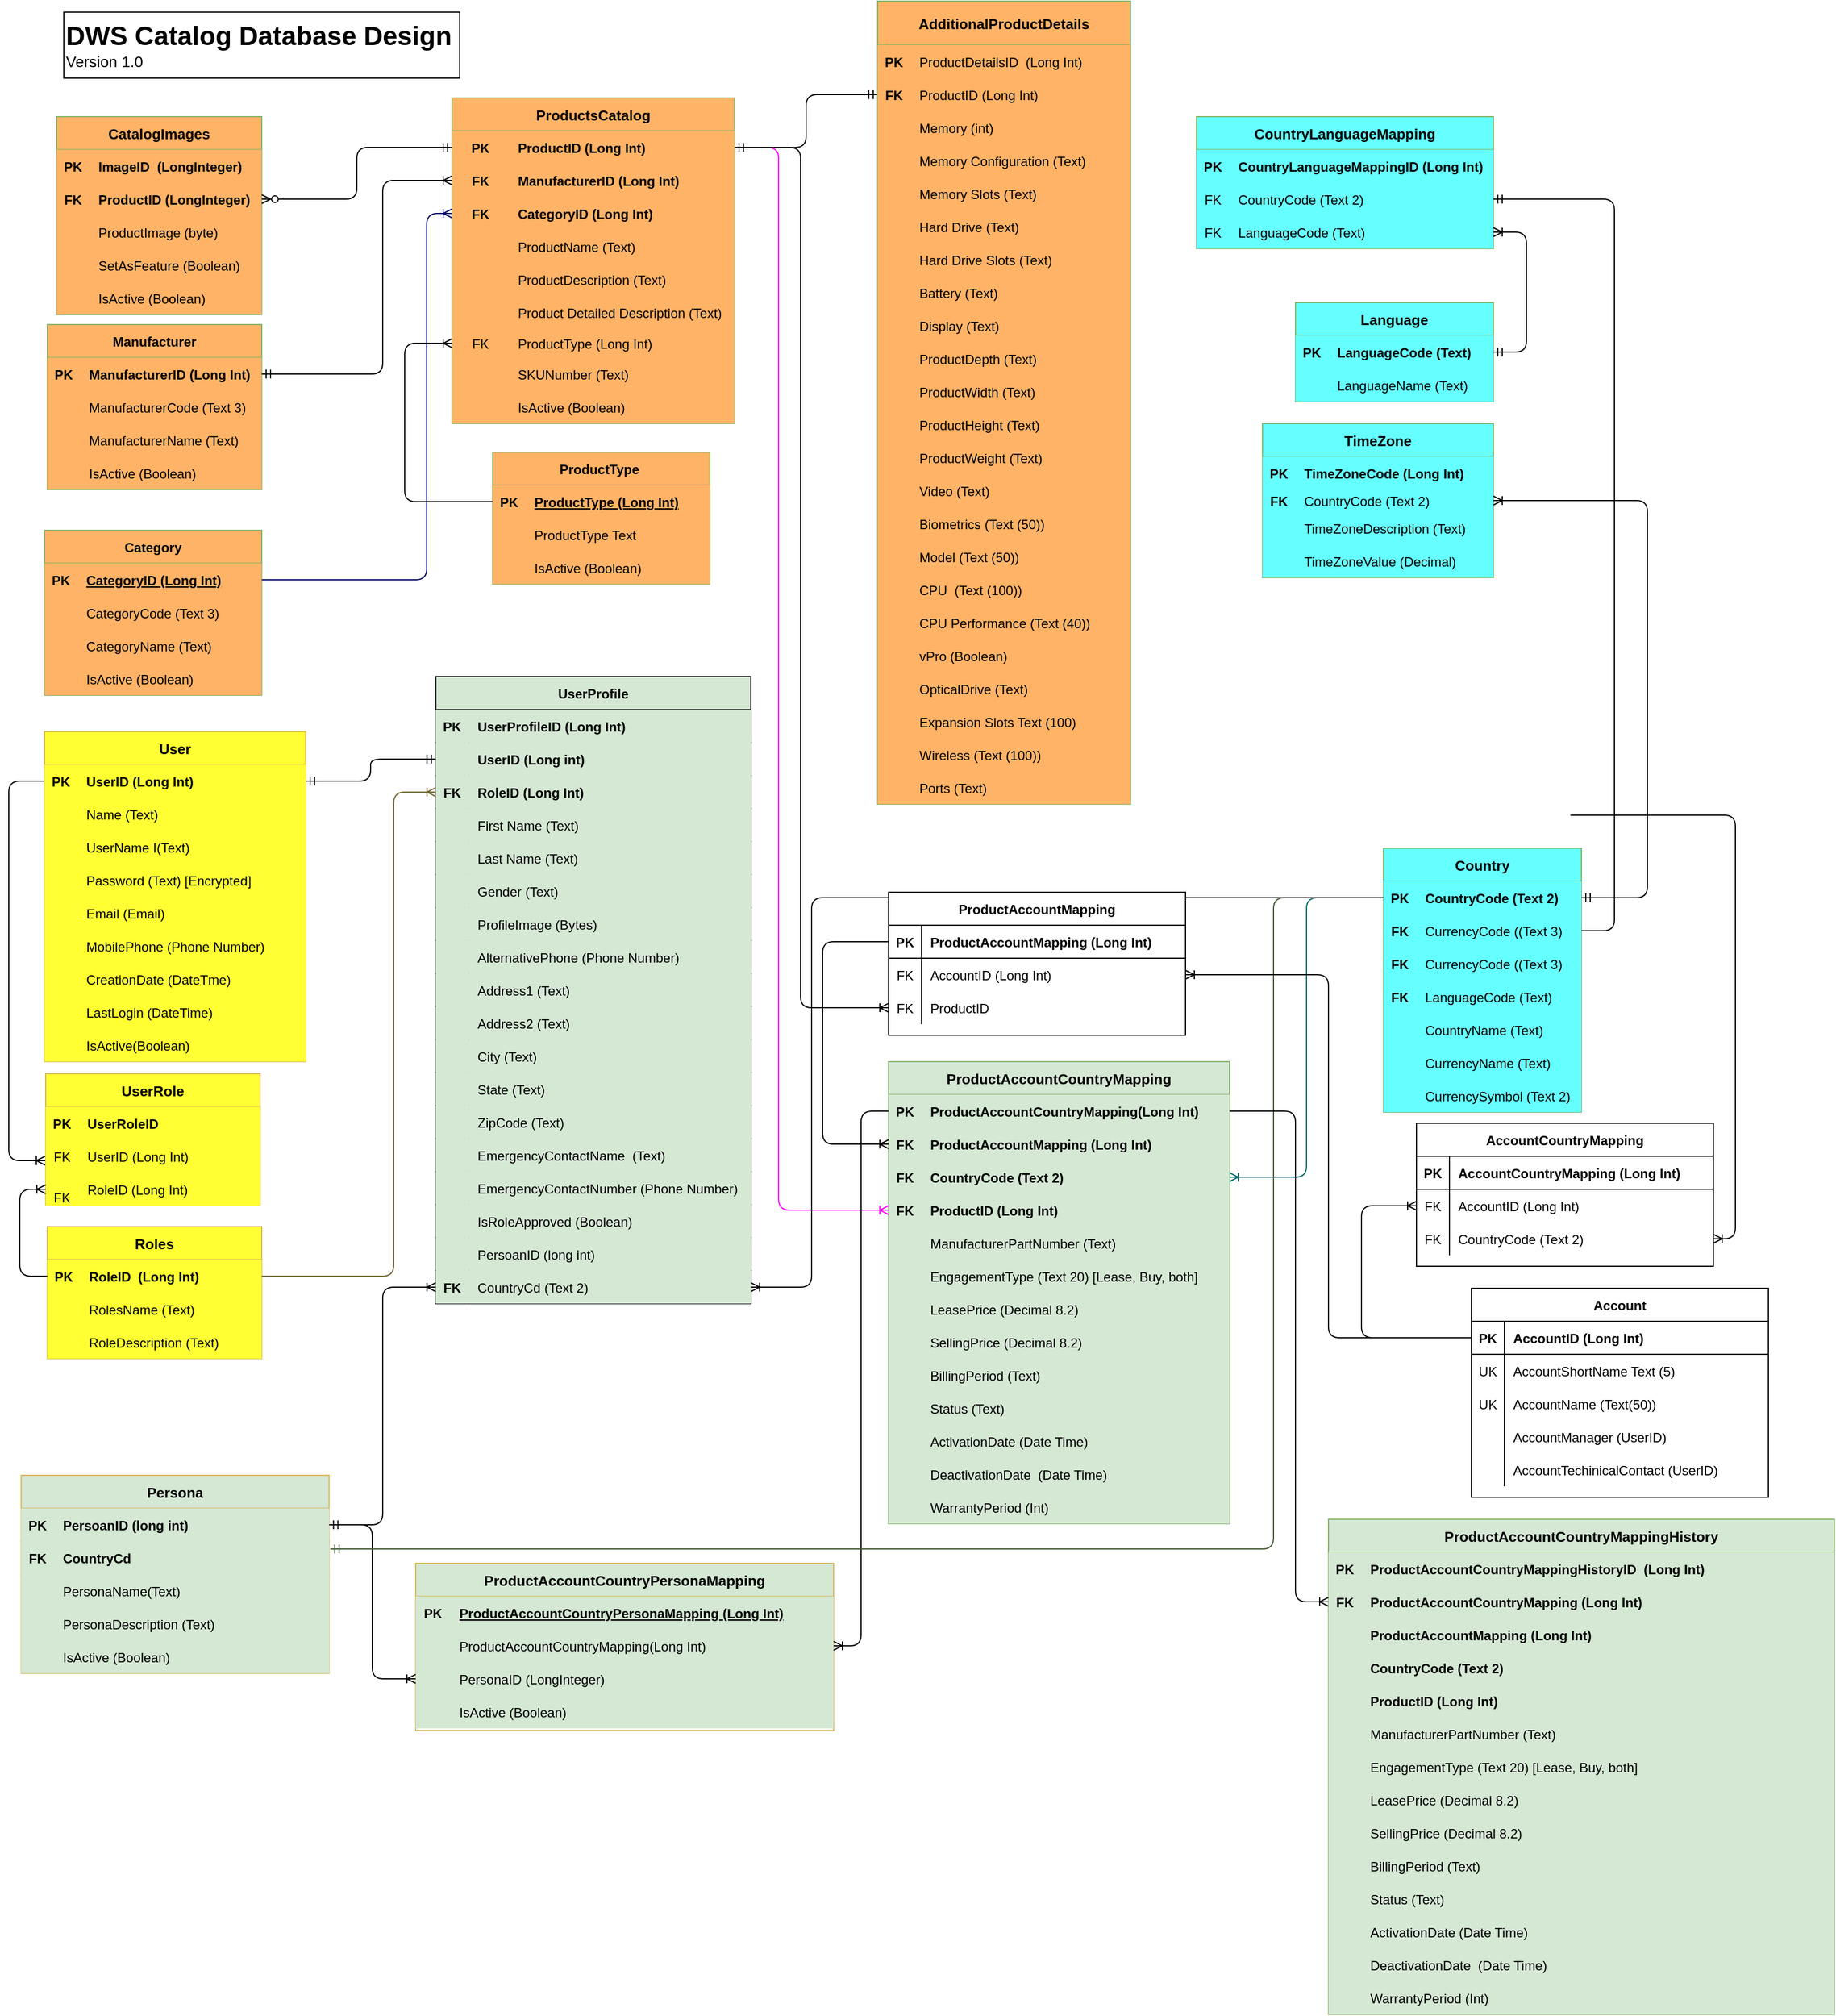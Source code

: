 <mxfile version="14.4.8" type="github">
  <diagram id="L2vrmVbYk8PXET3CcOvT" name="Catalog Design">
    <mxGraphModel dx="1963" dy="866" grid="1" gridSize="10" guides="1" tooltips="1" connect="1" arrows="1" fold="1" page="1" pageScale="1" pageWidth="850" pageHeight="1100" math="0" shadow="0">
      <root>
        <mxCell id="eQ6TmiPkdyp5XksYMVGf-0" />
        <mxCell id="eQ6TmiPkdyp5XksYMVGf-1" parent="eQ6TmiPkdyp5XksYMVGf-0" />
        <mxCell id="eQ6TmiPkdyp5XksYMVGf-2" value="ProductsCatalog" style="shape=table;startSize=30;container=1;collapsible=1;childLayout=tableLayout;fixedRows=1;rowLines=0;fontStyle=1;align=center;resizeLast=1;strokeColor=#82b366;fontSize=13;fillColor=#FFB366;" parent="eQ6TmiPkdyp5XksYMVGf-1" vertex="1">
          <mxGeometry x="413" y="108" width="257" height="296" as="geometry" />
        </mxCell>
        <mxCell id="eQ6TmiPkdyp5XksYMVGf-3" value="" style="shape=partialRectangle;collapsible=0;dropTarget=0;pointerEvents=0;top=0;left=0;bottom=1;right=0;points=[[0,0.5],[1,0.5]];portConstraint=eastwest;strokeColor=#82b366;fillColor=#FFB366;" parent="eQ6TmiPkdyp5XksYMVGf-2" vertex="1">
          <mxGeometry y="30" width="257" height="30" as="geometry" />
        </mxCell>
        <mxCell id="eQ6TmiPkdyp5XksYMVGf-4" value="PK" style="shape=partialRectangle;connectable=0;top=0;left=0;bottom=0;right=0;fontStyle=1;overflow=hidden;strokeColor=#82b366;fillColor=#FFB366;" parent="eQ6TmiPkdyp5XksYMVGf-3" vertex="1">
          <mxGeometry width="52" height="30" as="geometry" />
        </mxCell>
        <mxCell id="eQ6TmiPkdyp5XksYMVGf-5" value="ProductID (Long Int)" style="shape=partialRectangle;connectable=0;top=0;left=0;bottom=0;right=0;align=left;spacingLeft=6;fontStyle=1;overflow=hidden;strokeColor=#82b366;fillColor=#FFB366;" parent="eQ6TmiPkdyp5XksYMVGf-3" vertex="1">
          <mxGeometry x="52" width="205" height="30" as="geometry" />
        </mxCell>
        <mxCell id="eQ6TmiPkdyp5XksYMVGf-6" style="shape=partialRectangle;collapsible=0;dropTarget=0;pointerEvents=0;top=0;left=0;bottom=1;right=0;points=[[0,0.5],[1,0.5]];portConstraint=eastwest;strokeColor=#82b366;fillColor=#FFB366;" parent="eQ6TmiPkdyp5XksYMVGf-2" vertex="1">
          <mxGeometry y="60" width="257" height="30" as="geometry" />
        </mxCell>
        <mxCell id="eQ6TmiPkdyp5XksYMVGf-7" value="FK" style="shape=partialRectangle;connectable=0;top=0;left=0;bottom=0;right=0;fontStyle=1;overflow=hidden;strokeColor=#82b366;fillColor=#FFB366;" parent="eQ6TmiPkdyp5XksYMVGf-6" vertex="1">
          <mxGeometry width="52" height="30" as="geometry" />
        </mxCell>
        <mxCell id="eQ6TmiPkdyp5XksYMVGf-8" value="ManufacturerID (Long Int)" style="shape=partialRectangle;connectable=0;top=0;left=0;bottom=0;right=0;align=left;spacingLeft=6;fontStyle=1;overflow=hidden;strokeColor=#82b366;fillColor=#FFB366;" parent="eQ6TmiPkdyp5XksYMVGf-6" vertex="1">
          <mxGeometry x="52" width="205" height="30" as="geometry" />
        </mxCell>
        <mxCell id="eQ6TmiPkdyp5XksYMVGf-9" style="shape=partialRectangle;collapsible=0;dropTarget=0;pointerEvents=0;top=0;left=0;bottom=1;right=0;points=[[0,0.5],[1,0.5]];portConstraint=eastwest;strokeColor=#82b366;fillColor=#FFB366;" parent="eQ6TmiPkdyp5XksYMVGf-2" vertex="1">
          <mxGeometry y="90" width="257" height="30" as="geometry" />
        </mxCell>
        <mxCell id="eQ6TmiPkdyp5XksYMVGf-10" value="FK" style="shape=partialRectangle;connectable=0;top=0;left=0;bottom=0;right=0;fontStyle=1;overflow=hidden;strokeColor=#82b366;fillColor=#FFB366;" parent="eQ6TmiPkdyp5XksYMVGf-9" vertex="1">
          <mxGeometry width="52" height="30" as="geometry" />
        </mxCell>
        <mxCell id="eQ6TmiPkdyp5XksYMVGf-11" value="CategoryID (Long Int)" style="shape=partialRectangle;connectable=0;top=0;left=0;bottom=0;right=0;align=left;spacingLeft=6;fontStyle=1;overflow=hidden;strokeColor=#82b366;fillColor=#FFB366;" parent="eQ6TmiPkdyp5XksYMVGf-9" vertex="1">
          <mxGeometry x="52" width="205" height="30" as="geometry" />
        </mxCell>
        <mxCell id="eQ6TmiPkdyp5XksYMVGf-12" value="" style="shape=partialRectangle;collapsible=0;dropTarget=0;pointerEvents=0;top=0;left=0;bottom=0;right=0;points=[[0,0.5],[1,0.5]];portConstraint=eastwest;strokeColor=#82b366;fillColor=#FFB366;" parent="eQ6TmiPkdyp5XksYMVGf-2" vertex="1">
          <mxGeometry y="120" width="257" height="30" as="geometry" />
        </mxCell>
        <mxCell id="eQ6TmiPkdyp5XksYMVGf-13" value="" style="shape=partialRectangle;connectable=0;top=0;left=0;bottom=0;right=0;editable=1;overflow=hidden;strokeColor=#82b366;fillColor=#FFB366;" parent="eQ6TmiPkdyp5XksYMVGf-12" vertex="1">
          <mxGeometry width="52" height="30" as="geometry" />
        </mxCell>
        <mxCell id="eQ6TmiPkdyp5XksYMVGf-14" value="ProductName (Text)" style="shape=partialRectangle;connectable=0;top=0;left=0;bottom=0;right=0;align=left;spacingLeft=6;overflow=hidden;strokeColor=#82b366;fillColor=#FFB366;" parent="eQ6TmiPkdyp5XksYMVGf-12" vertex="1">
          <mxGeometry x="52" width="205" height="30" as="geometry" />
        </mxCell>
        <mxCell id="eQ6TmiPkdyp5XksYMVGf-15" value="" style="shape=partialRectangle;collapsible=0;dropTarget=0;pointerEvents=0;top=0;left=0;bottom=0;right=0;points=[[0,0.5],[1,0.5]];portConstraint=eastwest;strokeColor=#82b366;fillColor=#FFB366;" parent="eQ6TmiPkdyp5XksYMVGf-2" vertex="1">
          <mxGeometry y="150" width="257" height="30" as="geometry" />
        </mxCell>
        <mxCell id="eQ6TmiPkdyp5XksYMVGf-16" value="" style="shape=partialRectangle;connectable=0;top=0;left=0;bottom=0;right=0;editable=1;overflow=hidden;strokeColor=#82b366;fillColor=#FFB366;" parent="eQ6TmiPkdyp5XksYMVGf-15" vertex="1">
          <mxGeometry width="52" height="30" as="geometry" />
        </mxCell>
        <mxCell id="eQ6TmiPkdyp5XksYMVGf-17" value="ProductDescription (Text)" style="shape=partialRectangle;connectable=0;top=0;left=0;bottom=0;right=0;align=left;spacingLeft=6;overflow=hidden;strokeColor=#82b366;fillColor=#FFB366;" parent="eQ6TmiPkdyp5XksYMVGf-15" vertex="1">
          <mxGeometry x="52" width="205" height="30" as="geometry" />
        </mxCell>
        <mxCell id="eQ6TmiPkdyp5XksYMVGf-18" style="shape=partialRectangle;collapsible=0;dropTarget=0;pointerEvents=0;top=0;left=0;bottom=0;right=0;points=[[0,0.5],[1,0.5]];portConstraint=eastwest;strokeColor=#82b366;fillColor=#FFB366;" parent="eQ6TmiPkdyp5XksYMVGf-2" vertex="1">
          <mxGeometry y="180" width="257" height="30" as="geometry" />
        </mxCell>
        <mxCell id="eQ6TmiPkdyp5XksYMVGf-19" style="shape=partialRectangle;connectable=0;top=0;left=0;bottom=0;right=0;editable=1;overflow=hidden;strokeColor=#82b366;fillColor=#FFB366;" parent="eQ6TmiPkdyp5XksYMVGf-18" vertex="1">
          <mxGeometry width="52" height="30" as="geometry" />
        </mxCell>
        <mxCell id="eQ6TmiPkdyp5XksYMVGf-20" value="Product Detailed Description (Text)" style="shape=partialRectangle;connectable=0;top=0;left=0;bottom=0;right=0;align=left;spacingLeft=6;overflow=hidden;strokeColor=#82b366;fillColor=#FFB366;" parent="eQ6TmiPkdyp5XksYMVGf-18" vertex="1">
          <mxGeometry x="52" width="205" height="30" as="geometry" />
        </mxCell>
        <mxCell id="eQ6TmiPkdyp5XksYMVGf-21" value="" style="shape=partialRectangle;collapsible=0;dropTarget=0;pointerEvents=0;top=0;left=0;bottom=0;right=0;points=[[0,0.5],[1,0.5]];portConstraint=eastwest;strokeColor=#82b366;fillColor=#FFB366;" parent="eQ6TmiPkdyp5XksYMVGf-2" vertex="1">
          <mxGeometry y="210" width="257" height="26" as="geometry" />
        </mxCell>
        <mxCell id="eQ6TmiPkdyp5XksYMVGf-22" value="FK" style="shape=partialRectangle;connectable=0;top=0;left=0;bottom=0;right=0;editable=1;overflow=hidden;strokeColor=#82b366;fillColor=#FFB366;" parent="eQ6TmiPkdyp5XksYMVGf-21" vertex="1">
          <mxGeometry width="52" height="26" as="geometry" />
        </mxCell>
        <mxCell id="eQ6TmiPkdyp5XksYMVGf-23" value="ProductType (Long Int)" style="shape=partialRectangle;connectable=0;top=0;left=0;bottom=0;right=0;align=left;spacingLeft=6;overflow=hidden;strokeColor=#82b366;fillColor=#FFB366;" parent="eQ6TmiPkdyp5XksYMVGf-21" vertex="1">
          <mxGeometry x="52" width="205" height="26" as="geometry" />
        </mxCell>
        <mxCell id="eQ6TmiPkdyp5XksYMVGf-24" style="shape=partialRectangle;collapsible=0;dropTarget=0;pointerEvents=0;top=0;left=0;bottom=0;right=0;points=[[0,0.5],[1,0.5]];portConstraint=eastwest;strokeColor=#82b366;fillColor=#FFB366;" parent="eQ6TmiPkdyp5XksYMVGf-2" vertex="1">
          <mxGeometry y="236" width="257" height="30" as="geometry" />
        </mxCell>
        <mxCell id="eQ6TmiPkdyp5XksYMVGf-25" value="" style="shape=partialRectangle;connectable=0;top=0;left=0;bottom=0;right=0;editable=1;overflow=hidden;strokeColor=#82b366;fillColor=#FFB366;" parent="eQ6TmiPkdyp5XksYMVGf-24" vertex="1">
          <mxGeometry width="52" height="30" as="geometry" />
        </mxCell>
        <mxCell id="eQ6TmiPkdyp5XksYMVGf-26" value="SKUNumber (Text)" style="shape=partialRectangle;connectable=0;top=0;left=0;bottom=0;right=0;align=left;spacingLeft=6;overflow=hidden;strokeColor=#82b366;fillColor=#FFB366;" parent="eQ6TmiPkdyp5XksYMVGf-24" vertex="1">
          <mxGeometry x="52" width="205" height="30" as="geometry" />
        </mxCell>
        <mxCell id="r4OQMH3bRBUS6WbRz7Dj-81" style="shape=partialRectangle;collapsible=0;dropTarget=0;pointerEvents=0;top=0;left=0;bottom=0;right=0;points=[[0,0.5],[1,0.5]];portConstraint=eastwest;strokeColor=#82b366;fillColor=#FFB366;" vertex="1" parent="eQ6TmiPkdyp5XksYMVGf-2">
          <mxGeometry y="266" width="257" height="30" as="geometry" />
        </mxCell>
        <mxCell id="r4OQMH3bRBUS6WbRz7Dj-82" style="shape=partialRectangle;connectable=0;top=0;left=0;bottom=0;right=0;editable=1;overflow=hidden;strokeColor=#82b366;fillColor=#FFB366;" vertex="1" parent="r4OQMH3bRBUS6WbRz7Dj-81">
          <mxGeometry width="52" height="30" as="geometry" />
        </mxCell>
        <mxCell id="r4OQMH3bRBUS6WbRz7Dj-83" value="IsActive (Boolean)" style="shape=partialRectangle;connectable=0;top=0;left=0;bottom=0;right=0;align=left;spacingLeft=6;overflow=hidden;strokeColor=#82b366;fillColor=#FFB366;" vertex="1" parent="r4OQMH3bRBUS6WbRz7Dj-81">
          <mxGeometry x="52" width="205" height="30" as="geometry" />
        </mxCell>
        <mxCell id="eQ6TmiPkdyp5XksYMVGf-51" value="CatalogImages" style="shape=table;startSize=30;container=1;collapsible=1;childLayout=tableLayout;fixedRows=1;rowLines=0;fontStyle=1;align=center;resizeLast=1;strokeColor=#82b366;fontSize=13;fillColor=#FFB366;" parent="eQ6TmiPkdyp5XksYMVGf-1" vertex="1">
          <mxGeometry x="53.5" y="125" width="186.5" height="180" as="geometry" />
        </mxCell>
        <mxCell id="eQ6TmiPkdyp5XksYMVGf-52" value="" style="shape=partialRectangle;collapsible=0;dropTarget=0;pointerEvents=0;top=0;left=0;bottom=1;right=0;points=[[0,0.5],[1,0.5]];portConstraint=eastwest;strokeColor=#82b366;fillColor=#FFB366;" parent="eQ6TmiPkdyp5XksYMVGf-51" vertex="1">
          <mxGeometry y="30" width="186.5" height="30" as="geometry" />
        </mxCell>
        <mxCell id="eQ6TmiPkdyp5XksYMVGf-53" value="PK" style="shape=partialRectangle;connectable=0;top=0;left=0;bottom=0;right=0;fontStyle=1;overflow=hidden;strokeColor=#82b366;fillColor=#FFB366;" parent="eQ6TmiPkdyp5XksYMVGf-52" vertex="1">
          <mxGeometry width="30" height="30" as="geometry" />
        </mxCell>
        <mxCell id="eQ6TmiPkdyp5XksYMVGf-54" value="ImageID  (LongInteger)" style="shape=partialRectangle;connectable=0;top=0;left=0;bottom=0;right=0;align=left;spacingLeft=6;fontStyle=1;overflow=hidden;strokeColor=#82b366;fillColor=#FFB366;" parent="eQ6TmiPkdyp5XksYMVGf-52" vertex="1">
          <mxGeometry x="30" width="156.5" height="30" as="geometry" />
        </mxCell>
        <mxCell id="eQ6TmiPkdyp5XksYMVGf-55" style="shape=partialRectangle;collapsible=0;dropTarget=0;pointerEvents=0;top=0;left=0;bottom=1;right=0;points=[[0,0.5],[1,0.5]];portConstraint=eastwest;strokeColor=#82b366;fillColor=#FFB366;" parent="eQ6TmiPkdyp5XksYMVGf-51" vertex="1">
          <mxGeometry y="60" width="186.5" height="30" as="geometry" />
        </mxCell>
        <mxCell id="eQ6TmiPkdyp5XksYMVGf-56" value="FK" style="shape=partialRectangle;connectable=0;top=0;left=0;bottom=0;right=0;fontStyle=1;overflow=hidden;strokeColor=#82b366;fillColor=#FFB366;" parent="eQ6TmiPkdyp5XksYMVGf-55" vertex="1">
          <mxGeometry width="30" height="30" as="geometry" />
        </mxCell>
        <mxCell id="eQ6TmiPkdyp5XksYMVGf-57" value="ProductID (LongInteger)" style="shape=partialRectangle;connectable=0;top=0;left=0;bottom=0;right=0;align=left;spacingLeft=6;fontStyle=1;overflow=hidden;strokeColor=#82b366;fillColor=#FFB366;" parent="eQ6TmiPkdyp5XksYMVGf-55" vertex="1">
          <mxGeometry x="30" width="156.5" height="30" as="geometry" />
        </mxCell>
        <mxCell id="eQ6TmiPkdyp5XksYMVGf-58" value="" style="shape=partialRectangle;collapsible=0;dropTarget=0;pointerEvents=0;top=0;left=0;bottom=0;right=0;points=[[0,0.5],[1,0.5]];portConstraint=eastwest;strokeColor=#82b366;fillColor=#FFB366;" parent="eQ6TmiPkdyp5XksYMVGf-51" vertex="1">
          <mxGeometry y="90" width="186.5" height="30" as="geometry" />
        </mxCell>
        <mxCell id="eQ6TmiPkdyp5XksYMVGf-59" value="" style="shape=partialRectangle;connectable=0;top=0;left=0;bottom=0;right=0;editable=1;overflow=hidden;strokeColor=#82b366;fillColor=#FFB366;" parent="eQ6TmiPkdyp5XksYMVGf-58" vertex="1">
          <mxGeometry width="30" height="30" as="geometry" />
        </mxCell>
        <mxCell id="eQ6TmiPkdyp5XksYMVGf-60" value="ProductImage (byte)" style="shape=partialRectangle;connectable=0;top=0;left=0;bottom=0;right=0;align=left;spacingLeft=6;overflow=hidden;strokeColor=#82b366;fillColor=#FFB366;" parent="eQ6TmiPkdyp5XksYMVGf-58" vertex="1">
          <mxGeometry x="30" width="156.5" height="30" as="geometry" />
        </mxCell>
        <mxCell id="r4OQMH3bRBUS6WbRz7Dj-84" style="shape=partialRectangle;collapsible=0;dropTarget=0;pointerEvents=0;top=0;left=0;bottom=0;right=0;points=[[0,0.5],[1,0.5]];portConstraint=eastwest;strokeColor=#82b366;fillColor=#FFB366;" vertex="1" parent="eQ6TmiPkdyp5XksYMVGf-51">
          <mxGeometry y="120" width="186.5" height="30" as="geometry" />
        </mxCell>
        <mxCell id="r4OQMH3bRBUS6WbRz7Dj-85" style="shape=partialRectangle;connectable=0;top=0;left=0;bottom=0;right=0;editable=1;overflow=hidden;strokeColor=#82b366;fillColor=#FFB366;" vertex="1" parent="r4OQMH3bRBUS6WbRz7Dj-84">
          <mxGeometry width="30" height="30" as="geometry" />
        </mxCell>
        <mxCell id="r4OQMH3bRBUS6WbRz7Dj-86" value="SetAsFeature (Boolean)" style="shape=partialRectangle;connectable=0;top=0;left=0;bottom=0;right=0;align=left;spacingLeft=6;overflow=hidden;strokeColor=#82b366;fillColor=#FFB366;" vertex="1" parent="r4OQMH3bRBUS6WbRz7Dj-84">
          <mxGeometry x="30" width="156.5" height="30" as="geometry" />
        </mxCell>
        <mxCell id="eQ6TmiPkdyp5XksYMVGf-61" value="" style="shape=partialRectangle;collapsible=0;dropTarget=0;pointerEvents=0;top=0;left=0;bottom=0;right=0;points=[[0,0.5],[1,0.5]];portConstraint=eastwest;strokeColor=#82b366;fillColor=#FFB366;" parent="eQ6TmiPkdyp5XksYMVGf-51" vertex="1">
          <mxGeometry y="150" width="186.5" height="30" as="geometry" />
        </mxCell>
        <mxCell id="eQ6TmiPkdyp5XksYMVGf-62" value="" style="shape=partialRectangle;connectable=0;top=0;left=0;bottom=0;right=0;editable=1;overflow=hidden;strokeColor=#82b366;fillColor=#FFB366;" parent="eQ6TmiPkdyp5XksYMVGf-61" vertex="1">
          <mxGeometry width="30" height="30" as="geometry" />
        </mxCell>
        <mxCell id="eQ6TmiPkdyp5XksYMVGf-63" value="IsActive (Boolean)" style="shape=partialRectangle;connectable=0;top=0;left=0;bottom=0;right=0;align=left;spacingLeft=6;overflow=hidden;strokeColor=#82b366;fillColor=#FFB366;" parent="eQ6TmiPkdyp5XksYMVGf-61" vertex="1">
          <mxGeometry x="30" width="156.5" height="30" as="geometry" />
        </mxCell>
        <mxCell id="eQ6TmiPkdyp5XksYMVGf-64" value="Manufacturer" style="shape=table;startSize=30;container=1;collapsible=1;childLayout=tableLayout;fixedRows=1;rowLines=0;fontStyle=1;align=center;resizeLast=1;strokeColor=#82b366;fillColor=#FFB366;" parent="eQ6TmiPkdyp5XksYMVGf-1" vertex="1">
          <mxGeometry x="45" y="314" width="195" height="150" as="geometry" />
        </mxCell>
        <mxCell id="eQ6TmiPkdyp5XksYMVGf-65" value="" style="shape=partialRectangle;collapsible=0;dropTarget=0;pointerEvents=0;top=0;left=0;bottom=1;right=0;points=[[0,0.5],[1,0.5]];portConstraint=eastwest;strokeColor=#82b366;fillColor=#FFB366;" parent="eQ6TmiPkdyp5XksYMVGf-64" vertex="1">
          <mxGeometry y="30" width="195" height="30" as="geometry" />
        </mxCell>
        <mxCell id="eQ6TmiPkdyp5XksYMVGf-66" value="PK" style="shape=partialRectangle;connectable=0;top=0;left=0;bottom=0;right=0;fontStyle=1;overflow=hidden;strokeColor=#82b366;fillColor=#FFB366;" parent="eQ6TmiPkdyp5XksYMVGf-65" vertex="1">
          <mxGeometry width="30" height="30" as="geometry" />
        </mxCell>
        <mxCell id="eQ6TmiPkdyp5XksYMVGf-67" value="ManufacturerID (Long Int)" style="shape=partialRectangle;connectable=0;top=0;left=0;bottom=0;right=0;align=left;spacingLeft=6;fontStyle=1;overflow=hidden;strokeColor=#82b366;fillColor=#FFB366;" parent="eQ6TmiPkdyp5XksYMVGf-65" vertex="1">
          <mxGeometry x="30" width="165" height="30" as="geometry" />
        </mxCell>
        <mxCell id="eQ6TmiPkdyp5XksYMVGf-68" value="" style="shape=partialRectangle;collapsible=0;dropTarget=0;pointerEvents=0;top=0;left=0;bottom=0;right=0;points=[[0,0.5],[1,0.5]];portConstraint=eastwest;strokeColor=#82b366;fillColor=#FFB366;" parent="eQ6TmiPkdyp5XksYMVGf-64" vertex="1">
          <mxGeometry y="60" width="195" height="30" as="geometry" />
        </mxCell>
        <mxCell id="eQ6TmiPkdyp5XksYMVGf-69" value="" style="shape=partialRectangle;connectable=0;top=0;left=0;bottom=0;right=0;editable=1;overflow=hidden;strokeColor=#82b366;fillColor=#FFB366;" parent="eQ6TmiPkdyp5XksYMVGf-68" vertex="1">
          <mxGeometry width="30" height="30" as="geometry" />
        </mxCell>
        <mxCell id="eQ6TmiPkdyp5XksYMVGf-70" value="ManufacturerCode (Text 3)" style="shape=partialRectangle;connectable=0;top=0;left=0;bottom=0;right=0;align=left;spacingLeft=6;overflow=hidden;strokeColor=#82b366;fillColor=#FFB366;" parent="eQ6TmiPkdyp5XksYMVGf-68" vertex="1">
          <mxGeometry x="30" width="165" height="30" as="geometry" />
        </mxCell>
        <mxCell id="eQ6TmiPkdyp5XksYMVGf-71" value="" style="shape=partialRectangle;collapsible=0;dropTarget=0;pointerEvents=0;top=0;left=0;bottom=0;right=0;points=[[0,0.5],[1,0.5]];portConstraint=eastwest;strokeColor=#82b366;fillColor=#FFB366;" parent="eQ6TmiPkdyp5XksYMVGf-64" vertex="1">
          <mxGeometry y="90" width="195" height="30" as="geometry" />
        </mxCell>
        <mxCell id="eQ6TmiPkdyp5XksYMVGf-72" value="" style="shape=partialRectangle;connectable=0;top=0;left=0;bottom=0;right=0;editable=1;overflow=hidden;strokeColor=#82b366;fillColor=#FFB366;" parent="eQ6TmiPkdyp5XksYMVGf-71" vertex="1">
          <mxGeometry width="30" height="30" as="geometry" />
        </mxCell>
        <mxCell id="eQ6TmiPkdyp5XksYMVGf-73" value="ManufacturerName (Text)" style="shape=partialRectangle;connectable=0;top=0;left=0;bottom=0;right=0;align=left;spacingLeft=6;overflow=hidden;strokeColor=#82b366;fillColor=#FFB366;" parent="eQ6TmiPkdyp5XksYMVGf-71" vertex="1">
          <mxGeometry x="30" width="165" height="30" as="geometry" />
        </mxCell>
        <mxCell id="eQ6TmiPkdyp5XksYMVGf-74" style="shape=partialRectangle;collapsible=0;dropTarget=0;pointerEvents=0;top=0;left=0;bottom=0;right=0;points=[[0,0.5],[1,0.5]];portConstraint=eastwest;strokeColor=#82b366;fillColor=#FFB366;" parent="eQ6TmiPkdyp5XksYMVGf-64" vertex="1">
          <mxGeometry y="120" width="195" height="30" as="geometry" />
        </mxCell>
        <mxCell id="eQ6TmiPkdyp5XksYMVGf-75" style="shape=partialRectangle;connectable=0;top=0;left=0;bottom=0;right=0;editable=1;overflow=hidden;strokeColor=#82b366;fillColor=#FFB366;" parent="eQ6TmiPkdyp5XksYMVGf-74" vertex="1">
          <mxGeometry width="30" height="30" as="geometry" />
        </mxCell>
        <mxCell id="eQ6TmiPkdyp5XksYMVGf-76" value="IsActive (Boolean)" style="shape=partialRectangle;connectable=0;top=0;left=0;bottom=0;right=0;align=left;spacingLeft=6;overflow=hidden;strokeColor=#82b366;fillColor=#FFB366;" parent="eQ6TmiPkdyp5XksYMVGf-74" vertex="1">
          <mxGeometry x="30" width="165" height="30" as="geometry" />
        </mxCell>
        <mxCell id="eQ6TmiPkdyp5XksYMVGf-77" value="" style="edgeStyle=elbowEdgeStyle;fontSize=12;html=1;endArrow=ERmandOne;startArrow=ERmandOne;entryX=0;entryY=0.5;entryDx=0;entryDy=0;exitX=1;exitY=0.5;exitDx=0;exitDy=0;fillColor=#FF99FF;" parent="eQ6TmiPkdyp5XksYMVGf-1" source="eQ6TmiPkdyp5XksYMVGf-3" target="eQ6TmiPkdyp5XksYMVGf-181" edge="1">
          <mxGeometry width="100" height="100" relative="1" as="geometry">
            <mxPoint x="308" y="379" as="sourcePoint" />
            <mxPoint x="318" y="179" as="targetPoint" />
          </mxGeometry>
        </mxCell>
        <mxCell id="eQ6TmiPkdyp5XksYMVGf-78" value="Country" style="shape=table;startSize=30;container=1;collapsible=1;childLayout=tableLayout;fixedRows=1;rowLines=0;fontStyle=1;align=center;resizeLast=1;fillColor=#66FFFF;strokeColor=#82b366;fontSize=13;" parent="eQ6TmiPkdyp5XksYMVGf-1" vertex="1">
          <mxGeometry x="1260" y="790" width="180" height="240" as="geometry" />
        </mxCell>
        <mxCell id="eQ6TmiPkdyp5XksYMVGf-79" value="" style="shape=partialRectangle;collapsible=0;dropTarget=0;pointerEvents=0;fillColor=#66FFFF;top=0;left=0;bottom=1;right=0;points=[[0,0.5],[1,0.5]];portConstraint=eastwest;strokeColor=#82b366;" parent="eQ6TmiPkdyp5XksYMVGf-78" vertex="1">
          <mxGeometry y="30" width="180" height="30" as="geometry" />
        </mxCell>
        <mxCell id="eQ6TmiPkdyp5XksYMVGf-80" value="PK" style="shape=partialRectangle;connectable=0;fillColor=#66FFFF;top=0;left=0;bottom=0;right=0;fontStyle=1;overflow=hidden;strokeColor=#82b366;" parent="eQ6TmiPkdyp5XksYMVGf-79" vertex="1">
          <mxGeometry width="30" height="30" as="geometry" />
        </mxCell>
        <mxCell id="eQ6TmiPkdyp5XksYMVGf-81" value="CountryCode (Text 2)" style="shape=partialRectangle;connectable=0;fillColor=#66FFFF;top=0;left=0;bottom=0;right=0;align=left;spacingLeft=6;fontStyle=1;overflow=hidden;strokeColor=#82b366;" parent="eQ6TmiPkdyp5XksYMVGf-79" vertex="1">
          <mxGeometry x="30" width="150" height="30" as="geometry" />
        </mxCell>
        <mxCell id="eQ6TmiPkdyp5XksYMVGf-82" style="shape=partialRectangle;collapsible=0;dropTarget=0;pointerEvents=0;fillColor=#66FFFF;top=0;left=0;bottom=1;right=0;points=[[0,0.5],[1,0.5]];portConstraint=eastwest;strokeColor=#82b366;" parent="eQ6TmiPkdyp5XksYMVGf-78" vertex="1">
          <mxGeometry y="60" width="180" height="30" as="geometry" />
        </mxCell>
        <mxCell id="eQ6TmiPkdyp5XksYMVGf-83" value="FK" style="shape=partialRectangle;connectable=0;fillColor=#66FFFF;top=0;left=0;bottom=0;right=0;fontStyle=1;overflow=hidden;strokeColor=#82b366;" parent="eQ6TmiPkdyp5XksYMVGf-82" vertex="1">
          <mxGeometry width="30" height="30" as="geometry" />
        </mxCell>
        <mxCell id="eQ6TmiPkdyp5XksYMVGf-84" value="CurrencyCode ((Text 3)" style="shape=partialRectangle;connectable=0;fillColor=#66FFFF;top=0;left=0;bottom=0;right=0;align=left;spacingLeft=6;fontStyle=0;overflow=hidden;strokeColor=#82b366;" parent="eQ6TmiPkdyp5XksYMVGf-82" vertex="1">
          <mxGeometry x="30" width="150" height="30" as="geometry" />
        </mxCell>
        <mxCell id="dX881EUFfHBkKHnRQj11-22" style="shape=partialRectangle;collapsible=0;dropTarget=0;pointerEvents=0;fillColor=#66FFFF;top=0;left=0;bottom=1;right=0;points=[[0,0.5],[1,0.5]];portConstraint=eastwest;strokeColor=#82b366;" vertex="1" parent="eQ6TmiPkdyp5XksYMVGf-78">
          <mxGeometry y="90" width="180" height="30" as="geometry" />
        </mxCell>
        <mxCell id="dX881EUFfHBkKHnRQj11-23" value="FK" style="shape=partialRectangle;connectable=0;fillColor=#66FFFF;top=0;left=0;bottom=0;right=0;fontStyle=1;overflow=hidden;strokeColor=#82b366;" vertex="1" parent="dX881EUFfHBkKHnRQj11-22">
          <mxGeometry width="30" height="30" as="geometry" />
        </mxCell>
        <mxCell id="dX881EUFfHBkKHnRQj11-24" value="CurrencyCode ((Text 3)" style="shape=partialRectangle;connectable=0;fillColor=#66FFFF;top=0;left=0;bottom=0;right=0;align=left;spacingLeft=6;fontStyle=0;overflow=hidden;strokeColor=#82b366;" vertex="1" parent="dX881EUFfHBkKHnRQj11-22">
          <mxGeometry x="30" width="150" height="30" as="geometry" />
        </mxCell>
        <mxCell id="eQ6TmiPkdyp5XksYMVGf-85" style="shape=partialRectangle;collapsible=0;dropTarget=0;pointerEvents=0;fillColor=#66FFFF;top=0;left=0;bottom=1;right=0;points=[[0,0.5],[1,0.5]];portConstraint=eastwest;strokeColor=#82b366;" parent="eQ6TmiPkdyp5XksYMVGf-78" vertex="1">
          <mxGeometry y="120" width="180" height="30" as="geometry" />
        </mxCell>
        <mxCell id="eQ6TmiPkdyp5XksYMVGf-86" value="FK" style="shape=partialRectangle;connectable=0;fillColor=#66FFFF;top=0;left=0;bottom=0;right=0;fontStyle=1;overflow=hidden;strokeColor=#82b366;" parent="eQ6TmiPkdyp5XksYMVGf-85" vertex="1">
          <mxGeometry width="30" height="30" as="geometry" />
        </mxCell>
        <mxCell id="eQ6TmiPkdyp5XksYMVGf-87" value="LanguageCode (Text)" style="shape=partialRectangle;connectable=0;fillColor=#66FFFF;top=0;left=0;bottom=0;right=0;align=left;spacingLeft=6;fontStyle=0;overflow=hidden;strokeColor=#82b366;" parent="eQ6TmiPkdyp5XksYMVGf-85" vertex="1">
          <mxGeometry x="30" width="150" height="30" as="geometry" />
        </mxCell>
        <mxCell id="eQ6TmiPkdyp5XksYMVGf-88" style="shape=partialRectangle;collapsible=0;dropTarget=0;pointerEvents=0;fillColor=#66FFFF;top=0;left=0;bottom=1;right=0;points=[[0,0.5],[1,0.5]];portConstraint=eastwest;strokeColor=#82b366;" parent="eQ6TmiPkdyp5XksYMVGf-78" vertex="1">
          <mxGeometry y="150" width="180" height="30" as="geometry" />
        </mxCell>
        <mxCell id="eQ6TmiPkdyp5XksYMVGf-89" style="shape=partialRectangle;connectable=0;fillColor=#66FFFF;top=0;left=0;bottom=0;right=0;fontStyle=1;overflow=hidden;strokeColor=#82b366;" parent="eQ6TmiPkdyp5XksYMVGf-88" vertex="1">
          <mxGeometry width="30" height="30" as="geometry" />
        </mxCell>
        <mxCell id="eQ6TmiPkdyp5XksYMVGf-90" value="CountryName (Text)" style="shape=partialRectangle;connectable=0;fillColor=#66FFFF;top=0;left=0;bottom=0;right=0;align=left;spacingLeft=6;fontStyle=0;overflow=hidden;strokeColor=#82b366;" parent="eQ6TmiPkdyp5XksYMVGf-88" vertex="1">
          <mxGeometry x="30" width="150" height="30" as="geometry" />
        </mxCell>
        <mxCell id="oDca2JGXUT30Z5TtRtxs-25" style="shape=partialRectangle;collapsible=0;dropTarget=0;pointerEvents=0;fillColor=#66FFFF;top=0;left=0;bottom=1;right=0;points=[[0,0.5],[1,0.5]];portConstraint=eastwest;strokeColor=#82b366;" parent="eQ6TmiPkdyp5XksYMVGf-78" vertex="1">
          <mxGeometry y="180" width="180" height="30" as="geometry" />
        </mxCell>
        <mxCell id="oDca2JGXUT30Z5TtRtxs-26" style="shape=partialRectangle;connectable=0;fillColor=#66FFFF;top=0;left=0;bottom=0;right=0;fontStyle=1;overflow=hidden;strokeColor=#82b366;" parent="oDca2JGXUT30Z5TtRtxs-25" vertex="1">
          <mxGeometry width="30" height="30" as="geometry" />
        </mxCell>
        <mxCell id="oDca2JGXUT30Z5TtRtxs-27" value="CurrencyName (Text)" style="shape=partialRectangle;connectable=0;fillColor=#66FFFF;top=0;left=0;bottom=0;right=0;align=left;spacingLeft=6;fontStyle=0;overflow=hidden;strokeColor=#82b366;" parent="oDca2JGXUT30Z5TtRtxs-25" vertex="1">
          <mxGeometry x="30" width="150" height="30" as="geometry" />
        </mxCell>
        <mxCell id="oDca2JGXUT30Z5TtRtxs-28" style="shape=partialRectangle;collapsible=0;dropTarget=0;pointerEvents=0;fillColor=#66FFFF;top=0;left=0;bottom=1;right=0;points=[[0,0.5],[1,0.5]];portConstraint=eastwest;strokeColor=#82b366;" parent="eQ6TmiPkdyp5XksYMVGf-78" vertex="1">
          <mxGeometry y="210" width="180" height="30" as="geometry" />
        </mxCell>
        <mxCell id="oDca2JGXUT30Z5TtRtxs-29" style="shape=partialRectangle;connectable=0;fillColor=#66FFFF;top=0;left=0;bottom=0;right=0;fontStyle=1;overflow=hidden;strokeColor=#82b366;" parent="oDca2JGXUT30Z5TtRtxs-28" vertex="1">
          <mxGeometry width="30" height="30" as="geometry" />
        </mxCell>
        <mxCell id="oDca2JGXUT30Z5TtRtxs-30" value="CurrencySymbol (Text 2)" style="shape=partialRectangle;connectable=0;fillColor=#66FFFF;top=0;left=0;bottom=0;right=0;align=left;spacingLeft=6;fontStyle=0;overflow=hidden;strokeColor=#82b366;" parent="oDca2JGXUT30Z5TtRtxs-28" vertex="1">
          <mxGeometry x="30" width="150" height="30" as="geometry" />
        </mxCell>
        <mxCell id="eQ6TmiPkdyp5XksYMVGf-91" value="Language" style="shape=table;startSize=30;container=1;collapsible=1;childLayout=tableLayout;fixedRows=1;rowLines=0;fontStyle=1;align=center;resizeLast=1;fillColor=#66FFFF;strokeColor=#82b366;fontSize=13;" parent="eQ6TmiPkdyp5XksYMVGf-1" vertex="1">
          <mxGeometry x="1180" y="294" width="180" height="90" as="geometry" />
        </mxCell>
        <mxCell id="eQ6TmiPkdyp5XksYMVGf-92" value="" style="shape=partialRectangle;collapsible=0;dropTarget=0;pointerEvents=0;fillColor=#66FFFF;top=0;left=0;bottom=1;right=0;points=[[0,0.5],[1,0.5]];portConstraint=eastwest;strokeColor=#82b366;" parent="eQ6TmiPkdyp5XksYMVGf-91" vertex="1">
          <mxGeometry y="30" width="180" height="30" as="geometry" />
        </mxCell>
        <mxCell id="eQ6TmiPkdyp5XksYMVGf-93" value="PK" style="shape=partialRectangle;connectable=0;fillColor=#66FFFF;top=0;left=0;bottom=0;right=0;fontStyle=1;overflow=hidden;strokeColor=#82b366;" parent="eQ6TmiPkdyp5XksYMVGf-92" vertex="1">
          <mxGeometry width="30" height="30" as="geometry" />
        </mxCell>
        <mxCell id="eQ6TmiPkdyp5XksYMVGf-94" value="LanguageCode (Text)" style="shape=partialRectangle;connectable=0;fillColor=#66FFFF;top=0;left=0;bottom=0;right=0;align=left;spacingLeft=6;fontStyle=1;overflow=hidden;strokeColor=#82b366;" parent="eQ6TmiPkdyp5XksYMVGf-92" vertex="1">
          <mxGeometry x="30" width="150" height="30" as="geometry" />
        </mxCell>
        <mxCell id="eQ6TmiPkdyp5XksYMVGf-95" value="" style="shape=partialRectangle;collapsible=0;dropTarget=0;pointerEvents=0;fillColor=#66FFFF;top=0;left=0;bottom=0;right=0;points=[[0,0.5],[1,0.5]];portConstraint=eastwest;strokeColor=#82b366;" parent="eQ6TmiPkdyp5XksYMVGf-91" vertex="1">
          <mxGeometry y="60" width="180" height="30" as="geometry" />
        </mxCell>
        <mxCell id="eQ6TmiPkdyp5XksYMVGf-96" value="" style="shape=partialRectangle;connectable=0;fillColor=#66FFFF;top=0;left=0;bottom=0;right=0;editable=1;overflow=hidden;strokeColor=#82b366;" parent="eQ6TmiPkdyp5XksYMVGf-95" vertex="1">
          <mxGeometry width="30" height="30" as="geometry" />
        </mxCell>
        <mxCell id="eQ6TmiPkdyp5XksYMVGf-97" value="LanguageName (Text)" style="shape=partialRectangle;connectable=0;fillColor=#66FFFF;top=0;left=0;bottom=0;right=0;align=left;spacingLeft=6;overflow=hidden;strokeColor=#82b366;" parent="eQ6TmiPkdyp5XksYMVGf-95" vertex="1">
          <mxGeometry x="30" width="150" height="30" as="geometry" />
        </mxCell>
        <mxCell id="eQ6TmiPkdyp5XksYMVGf-98" value="" style="edgeStyle=elbowEdgeStyle;fontSize=12;html=1;endArrow=ERzeroToMany;startArrow=ERmandOne;entryX=1;entryY=0.5;entryDx=0;entryDy=0;exitX=0;exitY=0.5;exitDx=0;exitDy=0;fillColor=#FF99FF;" parent="eQ6TmiPkdyp5XksYMVGf-1" source="eQ6TmiPkdyp5XksYMVGf-3" target="eQ6TmiPkdyp5XksYMVGf-55" edge="1">
          <mxGeometry width="100" height="100" relative="1" as="geometry">
            <mxPoint x="306" y="684" as="sourcePoint" />
            <mxPoint x="406" y="584" as="targetPoint" />
          </mxGeometry>
        </mxCell>
        <mxCell id="eQ6TmiPkdyp5XksYMVGf-99" value="" style="edgeStyle=elbowEdgeStyle;fontSize=12;html=1;endArrow=ERoneToMany;startArrow=ERmandOne;entryX=0;entryY=0.5;entryDx=0;entryDy=0;exitX=1;exitY=0.5;exitDx=0;exitDy=0;fillColor=#FF99FF;" parent="eQ6TmiPkdyp5XksYMVGf-1" source="eQ6TmiPkdyp5XksYMVGf-65" target="eQ6TmiPkdyp5XksYMVGf-6" edge="1">
          <mxGeometry width="100" height="100" relative="1" as="geometry">
            <mxPoint x="166" y="644" as="sourcePoint" />
            <mxPoint x="266" y="544" as="targetPoint" />
            <Array as="points">
              <mxPoint x="350" y="244" />
            </Array>
          </mxGeometry>
        </mxCell>
        <mxCell id="eQ6TmiPkdyp5XksYMVGf-111" value="Roles" style="shape=table;startSize=30;container=1;collapsible=1;childLayout=tableLayout;fixedRows=1;rowLines=0;fontStyle=1;align=center;resizeLast=1;fillColor=#FFFF33;strokeColor=#d6b656;fontSize=13;" parent="eQ6TmiPkdyp5XksYMVGf-1" vertex="1">
          <mxGeometry x="45" y="1134" width="195" height="120" as="geometry" />
        </mxCell>
        <mxCell id="eQ6TmiPkdyp5XksYMVGf-112" value="" style="shape=partialRectangle;collapsible=0;dropTarget=0;pointerEvents=0;fillColor=#FF0000;top=0;left=0;bottom=1;right=0;points=[[0,0.5],[1,0.5]];portConstraint=eastwest;strokeColor=#d6b656;" parent="eQ6TmiPkdyp5XksYMVGf-111" vertex="1">
          <mxGeometry y="30" width="195" height="30" as="geometry" />
        </mxCell>
        <mxCell id="eQ6TmiPkdyp5XksYMVGf-113" value="PK" style="shape=partialRectangle;connectable=0;fillColor=#FFFF33;top=0;left=0;bottom=0;right=0;fontStyle=1;overflow=hidden;strokeColor=#d6b656;" parent="eQ6TmiPkdyp5XksYMVGf-112" vertex="1">
          <mxGeometry width="30" height="30" as="geometry" />
        </mxCell>
        <mxCell id="eQ6TmiPkdyp5XksYMVGf-114" value="RoleID  (Long Int)" style="shape=partialRectangle;connectable=0;fillColor=#FFFF33;top=0;left=0;bottom=0;right=0;align=left;spacingLeft=6;fontStyle=1;overflow=hidden;strokeColor=#d6b656;" parent="eQ6TmiPkdyp5XksYMVGf-112" vertex="1">
          <mxGeometry x="30" width="165" height="30" as="geometry" />
        </mxCell>
        <mxCell id="eQ6TmiPkdyp5XksYMVGf-115" value="" style="shape=partialRectangle;collapsible=0;dropTarget=0;pointerEvents=0;fillColor=#FF0000;top=0;left=0;bottom=0;right=0;points=[[0,0.5],[1,0.5]];portConstraint=eastwest;strokeColor=#d6b656;" parent="eQ6TmiPkdyp5XksYMVGf-111" vertex="1">
          <mxGeometry y="60" width="195" height="30" as="geometry" />
        </mxCell>
        <mxCell id="eQ6TmiPkdyp5XksYMVGf-116" value="" style="shape=partialRectangle;connectable=0;fillColor=#FFFF33;top=0;left=0;bottom=0;right=0;editable=1;overflow=hidden;strokeColor=#d6b656;" parent="eQ6TmiPkdyp5XksYMVGf-115" vertex="1">
          <mxGeometry width="30" height="30" as="geometry" />
        </mxCell>
        <mxCell id="eQ6TmiPkdyp5XksYMVGf-117" value="RolesName (Text)" style="shape=partialRectangle;connectable=0;fillColor=#FFFF33;top=0;left=0;bottom=0;right=0;align=left;spacingLeft=6;overflow=hidden;strokeColor=#d6b656;" parent="eQ6TmiPkdyp5XksYMVGf-115" vertex="1">
          <mxGeometry x="30" width="165" height="30" as="geometry" />
        </mxCell>
        <mxCell id="eQ6TmiPkdyp5XksYMVGf-118" value="" style="shape=partialRectangle;collapsible=0;dropTarget=0;pointerEvents=0;fillColor=#FF0000;top=0;left=0;bottom=0;right=0;points=[[0,0.5],[1,0.5]];portConstraint=eastwest;strokeColor=#d6b656;" parent="eQ6TmiPkdyp5XksYMVGf-111" vertex="1">
          <mxGeometry y="90" width="195" height="30" as="geometry" />
        </mxCell>
        <mxCell id="eQ6TmiPkdyp5XksYMVGf-119" value="" style="shape=partialRectangle;connectable=0;fillColor=#FFFF33;top=0;left=0;bottom=0;right=0;editable=1;overflow=hidden;strokeColor=#d6b656;" parent="eQ6TmiPkdyp5XksYMVGf-118" vertex="1">
          <mxGeometry width="30" height="30" as="geometry" />
        </mxCell>
        <mxCell id="eQ6TmiPkdyp5XksYMVGf-120" value="RoleDescription (Text)" style="shape=partialRectangle;connectable=0;fillColor=#FFFF33;top=0;left=0;bottom=0;right=0;align=left;spacingLeft=6;overflow=hidden;strokeColor=#d6b656;" parent="eQ6TmiPkdyp5XksYMVGf-118" vertex="1">
          <mxGeometry x="30" width="165" height="30" as="geometry" />
        </mxCell>
        <mxCell id="eQ6TmiPkdyp5XksYMVGf-121" value="ProductAccountCountryPersonaMapping" style="shape=table;startSize=30;container=1;collapsible=1;childLayout=tableLayout;fixedRows=1;rowLines=0;fontStyle=1;align=center;resizeLast=1;fillColor=#D5E8D4;strokeColor=#d6b656;fontSize=13;" parent="eQ6TmiPkdyp5XksYMVGf-1" vertex="1">
          <mxGeometry x="380" y="1440" width="380" height="152" as="geometry" />
        </mxCell>
        <mxCell id="eQ6TmiPkdyp5XksYMVGf-122" value="" style="shape=partialRectangle;collapsible=0;dropTarget=0;pointerEvents=0;fillColor=#D5E8D4;top=0;left=0;bottom=1;right=0;points=[[0,0.5],[1,0.5]];portConstraint=eastwest;strokeColor=#d6b656;" parent="eQ6TmiPkdyp5XksYMVGf-121" vertex="1">
          <mxGeometry y="30" width="380" height="30" as="geometry" />
        </mxCell>
        <mxCell id="eQ6TmiPkdyp5XksYMVGf-123" value="PK" style="shape=partialRectangle;connectable=0;fillColor=#D5E8D4;top=0;left=0;bottom=0;right=0;fontStyle=1;overflow=hidden;strokeColor=#d6b656;" parent="eQ6TmiPkdyp5XksYMVGf-122" vertex="1">
          <mxGeometry width="31.75" height="30" as="geometry" />
        </mxCell>
        <mxCell id="eQ6TmiPkdyp5XksYMVGf-124" value="ProductAccountCountryPersonaMapping (Long Int)" style="shape=partialRectangle;connectable=0;fillColor=#D5E8D4;top=0;left=0;bottom=0;right=0;align=left;spacingLeft=6;fontStyle=5;overflow=hidden;strokeColor=#d6b656;" parent="eQ6TmiPkdyp5XksYMVGf-122" vertex="1">
          <mxGeometry x="31.75" width="348.25" height="30" as="geometry" />
        </mxCell>
        <mxCell id="eQ6TmiPkdyp5XksYMVGf-125" value="" style="shape=partialRectangle;collapsible=0;dropTarget=0;pointerEvents=0;fillColor=#D5E8D4;top=0;left=0;bottom=0;right=0;points=[[0,0.5],[1,0.5]];portConstraint=eastwest;strokeColor=#d6b656;" parent="eQ6TmiPkdyp5XksYMVGf-121" vertex="1">
          <mxGeometry y="60" width="380" height="30" as="geometry" />
        </mxCell>
        <mxCell id="eQ6TmiPkdyp5XksYMVGf-126" value="" style="shape=partialRectangle;connectable=0;fillColor=#D5E8D4;top=0;left=0;bottom=0;right=0;editable=1;overflow=hidden;strokeColor=#d6b656;" parent="eQ6TmiPkdyp5XksYMVGf-125" vertex="1">
          <mxGeometry width="31.75" height="30" as="geometry" />
        </mxCell>
        <mxCell id="eQ6TmiPkdyp5XksYMVGf-127" value="ProductAccountCountryMapping(Long Int)" style="shape=partialRectangle;connectable=0;fillColor=#D5E8D4;top=0;left=0;bottom=0;right=0;align=left;spacingLeft=6;overflow=hidden;strokeColor=#d6b656;" parent="eQ6TmiPkdyp5XksYMVGf-125" vertex="1">
          <mxGeometry x="31.75" width="348.25" height="30" as="geometry" />
        </mxCell>
        <mxCell id="eQ6TmiPkdyp5XksYMVGf-128" value="" style="shape=partialRectangle;collapsible=0;dropTarget=0;pointerEvents=0;fillColor=#D5E8D4;top=0;left=0;bottom=0;right=0;points=[[0,0.5],[1,0.5]];portConstraint=eastwest;strokeColor=#d6b656;" parent="eQ6TmiPkdyp5XksYMVGf-121" vertex="1">
          <mxGeometry y="90" width="380" height="30" as="geometry" />
        </mxCell>
        <mxCell id="eQ6TmiPkdyp5XksYMVGf-129" value="" style="shape=partialRectangle;connectable=0;fillColor=#D5E8D4;top=0;left=0;bottom=0;right=0;editable=1;overflow=hidden;strokeColor=#d6b656;" parent="eQ6TmiPkdyp5XksYMVGf-128" vertex="1">
          <mxGeometry width="31.75" height="30" as="geometry" />
        </mxCell>
        <mxCell id="eQ6TmiPkdyp5XksYMVGf-130" value="PersonaID (LongInteger)" style="shape=partialRectangle;connectable=0;fillColor=#D5E8D4;top=0;left=0;bottom=0;right=0;align=left;spacingLeft=6;overflow=hidden;strokeColor=#d6b656;" parent="eQ6TmiPkdyp5XksYMVGf-128" vertex="1">
          <mxGeometry x="31.75" width="348.25" height="30" as="geometry" />
        </mxCell>
        <mxCell id="eQ6TmiPkdyp5XksYMVGf-131" style="shape=partialRectangle;collapsible=0;dropTarget=0;pointerEvents=0;fillColor=#D5E8D4;top=0;left=0;bottom=0;right=0;points=[[0,0.5],[1,0.5]];portConstraint=eastwest;strokeColor=#d6b656;" parent="eQ6TmiPkdyp5XksYMVGf-121" vertex="1">
          <mxGeometry y="120" width="380" height="30" as="geometry" />
        </mxCell>
        <mxCell id="eQ6TmiPkdyp5XksYMVGf-132" style="shape=partialRectangle;connectable=0;fillColor=#D5E8D4;top=0;left=0;bottom=0;right=0;editable=1;overflow=hidden;strokeColor=#d6b656;" parent="eQ6TmiPkdyp5XksYMVGf-131" vertex="1">
          <mxGeometry width="31.75" height="30" as="geometry" />
        </mxCell>
        <mxCell id="eQ6TmiPkdyp5XksYMVGf-133" value="IsActive (Boolean)" style="shape=partialRectangle;connectable=0;fillColor=#D5E8D4;top=0;left=0;bottom=0;right=0;align=left;spacingLeft=6;overflow=hidden;strokeColor=#d6b656;" parent="eQ6TmiPkdyp5XksYMVGf-131" vertex="1">
          <mxGeometry x="31.75" width="348.25" height="30" as="geometry" />
        </mxCell>
        <mxCell id="eQ6TmiPkdyp5XksYMVGf-137" value="CountryLanguageMapping" style="shape=table;startSize=30;container=1;collapsible=1;childLayout=tableLayout;fixedRows=1;rowLines=0;fontStyle=1;align=center;resizeLast=1;fillColor=#66FFFF;strokeColor=#82b366;fontSize=13;" parent="eQ6TmiPkdyp5XksYMVGf-1" vertex="1">
          <mxGeometry x="1090" y="125" width="270" height="120" as="geometry" />
        </mxCell>
        <mxCell id="eQ6TmiPkdyp5XksYMVGf-138" value="" style="shape=partialRectangle;collapsible=0;dropTarget=0;pointerEvents=0;fillColor=#66FFFF;top=0;left=0;bottom=1;right=0;points=[[0,0.5],[1,0.5]];portConstraint=eastwest;strokeColor=#82b366;" parent="eQ6TmiPkdyp5XksYMVGf-137" vertex="1">
          <mxGeometry y="30" width="270" height="30" as="geometry" />
        </mxCell>
        <mxCell id="eQ6TmiPkdyp5XksYMVGf-139" value="PK" style="shape=partialRectangle;connectable=0;fillColor=#66FFFF;top=0;left=0;bottom=0;right=0;fontStyle=1;overflow=hidden;strokeColor=#82b366;" parent="eQ6TmiPkdyp5XksYMVGf-138" vertex="1">
          <mxGeometry width="30" height="30" as="geometry" />
        </mxCell>
        <mxCell id="eQ6TmiPkdyp5XksYMVGf-140" value="CountryLanguageMappingID (Long Int)" style="shape=partialRectangle;connectable=0;fillColor=#66FFFF;top=0;left=0;bottom=0;right=0;align=left;spacingLeft=6;fontStyle=1;overflow=hidden;strokeColor=#82b366;" parent="eQ6TmiPkdyp5XksYMVGf-138" vertex="1">
          <mxGeometry x="30" width="240" height="30" as="geometry" />
        </mxCell>
        <mxCell id="eQ6TmiPkdyp5XksYMVGf-141" value="" style="shape=partialRectangle;collapsible=0;dropTarget=0;pointerEvents=0;fillColor=#66FFFF;top=0;left=0;bottom=0;right=0;points=[[0,0.5],[1,0.5]];portConstraint=eastwest;strokeColor=#82b366;" parent="eQ6TmiPkdyp5XksYMVGf-137" vertex="1">
          <mxGeometry y="60" width="270" height="30" as="geometry" />
        </mxCell>
        <mxCell id="eQ6TmiPkdyp5XksYMVGf-142" value="FK" style="shape=partialRectangle;connectable=0;fillColor=#66FFFF;top=0;left=0;bottom=0;right=0;editable=1;overflow=hidden;strokeColor=#82b366;" parent="eQ6TmiPkdyp5XksYMVGf-141" vertex="1">
          <mxGeometry width="30" height="30" as="geometry" />
        </mxCell>
        <mxCell id="eQ6TmiPkdyp5XksYMVGf-143" value="CountryCode (Text 2)" style="shape=partialRectangle;connectable=0;fillColor=#66FFFF;top=0;left=0;bottom=0;right=0;align=left;spacingLeft=6;overflow=hidden;strokeColor=#82b366;" parent="eQ6TmiPkdyp5XksYMVGf-141" vertex="1">
          <mxGeometry x="30" width="240" height="30" as="geometry" />
        </mxCell>
        <mxCell id="eQ6TmiPkdyp5XksYMVGf-144" style="shape=partialRectangle;collapsible=0;dropTarget=0;pointerEvents=0;fillColor=#66FFFF;top=0;left=0;bottom=0;right=0;points=[[0,0.5],[1,0.5]];portConstraint=eastwest;strokeColor=#82b366;" parent="eQ6TmiPkdyp5XksYMVGf-137" vertex="1">
          <mxGeometry y="90" width="270" height="30" as="geometry" />
        </mxCell>
        <mxCell id="eQ6TmiPkdyp5XksYMVGf-145" value="FK" style="shape=partialRectangle;connectable=0;fillColor=#66FFFF;top=0;left=0;bottom=0;right=0;editable=1;overflow=hidden;strokeColor=#82b366;" parent="eQ6TmiPkdyp5XksYMVGf-144" vertex="1">
          <mxGeometry width="30" height="30" as="geometry" />
        </mxCell>
        <mxCell id="eQ6TmiPkdyp5XksYMVGf-146" value="LanguageCode (Text)" style="shape=partialRectangle;connectable=0;fillColor=#66FFFF;top=0;left=0;bottom=0;right=0;align=left;spacingLeft=6;overflow=hidden;strokeColor=#82b366;" parent="eQ6TmiPkdyp5XksYMVGf-144" vertex="1">
          <mxGeometry x="30" width="240" height="30" as="geometry" />
        </mxCell>
        <mxCell id="eQ6TmiPkdyp5XksYMVGf-148" value="" style="edgeStyle=elbowEdgeStyle;fontSize=12;html=1;endArrow=ERoneToMany;startArrow=ERmandOne;strokeColor=#000000;entryX=1;entryY=0.5;entryDx=0;entryDy=0;exitX=1;exitY=0.5;exitDx=0;exitDy=0;fillColor=#66FFFF;" parent="eQ6TmiPkdyp5XksYMVGf-1" source="eQ6TmiPkdyp5XksYMVGf-92" target="eQ6TmiPkdyp5XksYMVGf-144" edge="1">
          <mxGeometry width="100" height="100" relative="1" as="geometry">
            <mxPoint x="1217" y="844" as="sourcePoint" />
            <mxPoint x="1387" y="589" as="targetPoint" />
            <Array as="points">
              <mxPoint x="1390" y="244" />
              <mxPoint x="1340" y="254" />
              <mxPoint x="1620" y="324" />
              <mxPoint x="1610" y="304" />
            </Array>
          </mxGeometry>
        </mxCell>
        <mxCell id="eQ6TmiPkdyp5XksYMVGf-149" value="TimeZone" style="shape=table;startSize=30;container=1;collapsible=1;childLayout=tableLayout;fixedRows=1;rowLines=0;fontStyle=1;align=center;resizeLast=1;fillColor=#66FFFF;strokeColor=#82b366;fontSize=13;" parent="eQ6TmiPkdyp5XksYMVGf-1" vertex="1">
          <mxGeometry x="1150" y="404" width="210" height="140" as="geometry" />
        </mxCell>
        <mxCell id="eQ6TmiPkdyp5XksYMVGf-150" value="" style="shape=partialRectangle;collapsible=0;dropTarget=0;pointerEvents=0;fillColor=#66FFFF;top=0;left=0;bottom=1;right=0;points=[[0,0.5],[1,0.5]];portConstraint=eastwest;strokeColor=#82b366;" parent="eQ6TmiPkdyp5XksYMVGf-149" vertex="1">
          <mxGeometry y="30" width="210" height="30" as="geometry" />
        </mxCell>
        <mxCell id="eQ6TmiPkdyp5XksYMVGf-151" value="PK" style="shape=partialRectangle;connectable=0;fillColor=#66FFFF;top=0;left=0;bottom=0;right=0;fontStyle=1;overflow=hidden;strokeColor=#82b366;" parent="eQ6TmiPkdyp5XksYMVGf-150" vertex="1">
          <mxGeometry width="30" height="30" as="geometry" />
        </mxCell>
        <mxCell id="eQ6TmiPkdyp5XksYMVGf-152" value="TimeZoneCode (Long Int)" style="shape=partialRectangle;connectable=0;fillColor=#66FFFF;top=0;left=0;bottom=0;right=0;align=left;spacingLeft=6;fontStyle=1;overflow=hidden;strokeColor=#82b366;" parent="eQ6TmiPkdyp5XksYMVGf-150" vertex="1">
          <mxGeometry x="30" width="180" height="30" as="geometry" />
        </mxCell>
        <mxCell id="eQ6TmiPkdyp5XksYMVGf-153" style="shape=partialRectangle;collapsible=0;dropTarget=0;pointerEvents=0;fillColor=#66FFFF;top=0;left=0;bottom=1;right=0;points=[[0,0.5],[1,0.5]];portConstraint=eastwest;strokeColor=#82b366;" parent="eQ6TmiPkdyp5XksYMVGf-149" vertex="1">
          <mxGeometry y="60" width="210" height="20" as="geometry" />
        </mxCell>
        <mxCell id="eQ6TmiPkdyp5XksYMVGf-154" value="FK" style="shape=partialRectangle;connectable=0;fillColor=#66FFFF;top=0;left=0;bottom=0;right=0;fontStyle=1;overflow=hidden;strokeColor=#82b366;" parent="eQ6TmiPkdyp5XksYMVGf-153" vertex="1">
          <mxGeometry width="30" height="20" as="geometry" />
        </mxCell>
        <mxCell id="eQ6TmiPkdyp5XksYMVGf-155" value="CountryCode (Text 2)" style="shape=partialRectangle;connectable=0;fillColor=#66FFFF;top=0;left=0;bottom=0;right=0;align=left;spacingLeft=6;fontStyle=0;overflow=hidden;strokeColor=#82b366;" parent="eQ6TmiPkdyp5XksYMVGf-153" vertex="1">
          <mxGeometry x="30" width="180" height="20" as="geometry" />
        </mxCell>
        <mxCell id="eQ6TmiPkdyp5XksYMVGf-156" value="" style="shape=partialRectangle;collapsible=0;dropTarget=0;pointerEvents=0;fillColor=#66FFFF;top=0;left=0;bottom=0;right=0;points=[[0,0.5],[1,0.5]];portConstraint=eastwest;strokeColor=#82b366;" parent="eQ6TmiPkdyp5XksYMVGf-149" vertex="1">
          <mxGeometry y="80" width="210" height="30" as="geometry" />
        </mxCell>
        <mxCell id="eQ6TmiPkdyp5XksYMVGf-157" value="" style="shape=partialRectangle;connectable=0;fillColor=#66FFFF;top=0;left=0;bottom=0;right=0;editable=1;overflow=hidden;strokeColor=#82b366;" parent="eQ6TmiPkdyp5XksYMVGf-156" vertex="1">
          <mxGeometry width="30" height="30" as="geometry" />
        </mxCell>
        <mxCell id="eQ6TmiPkdyp5XksYMVGf-158" value="TimeZoneDescription (Text)" style="shape=partialRectangle;connectable=0;fillColor=#66FFFF;top=0;left=0;bottom=0;right=0;align=left;spacingLeft=6;overflow=hidden;strokeColor=#82b366;" parent="eQ6TmiPkdyp5XksYMVGf-156" vertex="1">
          <mxGeometry x="30" width="180" height="30" as="geometry" />
        </mxCell>
        <mxCell id="eQ6TmiPkdyp5XksYMVGf-159" style="shape=partialRectangle;collapsible=0;dropTarget=0;pointerEvents=0;fillColor=#66FFFF;top=0;left=0;bottom=0;right=0;points=[[0,0.5],[1,0.5]];portConstraint=eastwest;strokeColor=#82b366;" parent="eQ6TmiPkdyp5XksYMVGf-149" vertex="1">
          <mxGeometry y="110" width="210" height="30" as="geometry" />
        </mxCell>
        <mxCell id="eQ6TmiPkdyp5XksYMVGf-160" style="shape=partialRectangle;connectable=0;fillColor=#66FFFF;top=0;left=0;bottom=0;right=0;editable=1;overflow=hidden;strokeColor=#82b366;" parent="eQ6TmiPkdyp5XksYMVGf-159" vertex="1">
          <mxGeometry width="30" height="30" as="geometry" />
        </mxCell>
        <mxCell id="eQ6TmiPkdyp5XksYMVGf-161" value="TimeZoneValue (Decimal)" style="shape=partialRectangle;connectable=0;fillColor=#66FFFF;top=0;left=0;bottom=0;right=0;align=left;spacingLeft=6;overflow=hidden;strokeColor=#82b366;" parent="eQ6TmiPkdyp5XksYMVGf-159" vertex="1">
          <mxGeometry x="30" width="180" height="30" as="geometry" />
        </mxCell>
        <mxCell id="eQ6TmiPkdyp5XksYMVGf-162" value="" style="edgeStyle=elbowEdgeStyle;fontSize=12;html=1;endArrow=ERoneToMany;startArrow=ERmandOne;strokeColor=#000000;exitX=1;exitY=0.5;exitDx=0;exitDy=0;entryX=1;entryY=0.5;entryDx=0;entryDy=0;fillColor=#66FFFF;" parent="eQ6TmiPkdyp5XksYMVGf-1" source="eQ6TmiPkdyp5XksYMVGf-79" target="eQ6TmiPkdyp5XksYMVGf-149" edge="1">
          <mxGeometry width="100" height="100" relative="1" as="geometry">
            <mxPoint x="1067" y="264" as="sourcePoint" />
            <mxPoint x="970" y="444" as="targetPoint" />
            <Array as="points">
              <mxPoint x="1500" y="660" />
              <mxPoint x="1390" y="564" />
            </Array>
          </mxGeometry>
        </mxCell>
        <mxCell id="eQ6TmiPkdyp5XksYMVGf-163" value="Category" style="shape=table;startSize=30;container=1;collapsible=1;childLayout=tableLayout;fixedRows=1;rowLines=0;fontStyle=1;align=center;resizeLast=1;strokeColor=#82b366;fillColor=#FFB366;" parent="eQ6TmiPkdyp5XksYMVGf-1" vertex="1">
          <mxGeometry x="42.5" y="501" width="197.5" height="150" as="geometry" />
        </mxCell>
        <mxCell id="eQ6TmiPkdyp5XksYMVGf-164" value="" style="shape=partialRectangle;collapsible=0;dropTarget=0;pointerEvents=0;top=0;left=0;bottom=1;right=0;points=[[0,0.5],[1,0.5]];portConstraint=eastwest;strokeColor=#82b366;fillColor=#FFB366;" parent="eQ6TmiPkdyp5XksYMVGf-163" vertex="1">
          <mxGeometry y="30" width="197.5" height="30" as="geometry" />
        </mxCell>
        <mxCell id="eQ6TmiPkdyp5XksYMVGf-165" value="PK" style="shape=partialRectangle;connectable=0;top=0;left=0;bottom=0;right=0;fontStyle=1;overflow=hidden;strokeColor=#82b366;fillColor=#FFB366;" parent="eQ6TmiPkdyp5XksYMVGf-164" vertex="1">
          <mxGeometry width="30" height="30" as="geometry" />
        </mxCell>
        <mxCell id="eQ6TmiPkdyp5XksYMVGf-166" value="CategoryID (Long Int)" style="shape=partialRectangle;connectable=0;top=0;left=0;bottom=0;right=0;align=left;spacingLeft=6;fontStyle=5;overflow=hidden;strokeColor=#82b366;fillColor=#FFB366;" parent="eQ6TmiPkdyp5XksYMVGf-164" vertex="1">
          <mxGeometry x="30" width="167.5" height="30" as="geometry" />
        </mxCell>
        <mxCell id="eQ6TmiPkdyp5XksYMVGf-167" value="" style="shape=partialRectangle;collapsible=0;dropTarget=0;pointerEvents=0;top=0;left=0;bottom=0;right=0;points=[[0,0.5],[1,0.5]];portConstraint=eastwest;strokeColor=#82b366;fillColor=#FFB366;" parent="eQ6TmiPkdyp5XksYMVGf-163" vertex="1">
          <mxGeometry y="60" width="197.5" height="30" as="geometry" />
        </mxCell>
        <mxCell id="eQ6TmiPkdyp5XksYMVGf-168" value="" style="shape=partialRectangle;connectable=0;top=0;left=0;bottom=0;right=0;editable=1;overflow=hidden;strokeColor=#82b366;fillColor=#FFB366;" parent="eQ6TmiPkdyp5XksYMVGf-167" vertex="1">
          <mxGeometry width="30" height="30" as="geometry" />
        </mxCell>
        <mxCell id="eQ6TmiPkdyp5XksYMVGf-169" value="CategoryCode (Text 3)" style="shape=partialRectangle;connectable=0;top=0;left=0;bottom=0;right=0;align=left;spacingLeft=6;overflow=hidden;strokeColor=#82b366;fillColor=#FFB366;" parent="eQ6TmiPkdyp5XksYMVGf-167" vertex="1">
          <mxGeometry x="30" width="167.5" height="30" as="geometry" />
        </mxCell>
        <mxCell id="eQ6TmiPkdyp5XksYMVGf-170" value="" style="shape=partialRectangle;collapsible=0;dropTarget=0;pointerEvents=0;top=0;left=0;bottom=0;right=0;points=[[0,0.5],[1,0.5]];portConstraint=eastwest;strokeColor=#82b366;fillColor=#FFB366;" parent="eQ6TmiPkdyp5XksYMVGf-163" vertex="1">
          <mxGeometry y="90" width="197.5" height="30" as="geometry" />
        </mxCell>
        <mxCell id="eQ6TmiPkdyp5XksYMVGf-171" value="" style="shape=partialRectangle;connectable=0;top=0;left=0;bottom=0;right=0;editable=1;overflow=hidden;strokeColor=#82b366;fillColor=#FFB366;" parent="eQ6TmiPkdyp5XksYMVGf-170" vertex="1">
          <mxGeometry width="30" height="30" as="geometry" />
        </mxCell>
        <mxCell id="eQ6TmiPkdyp5XksYMVGf-172" value="CategoryName (Text)" style="shape=partialRectangle;connectable=0;top=0;left=0;bottom=0;right=0;align=left;spacingLeft=6;overflow=hidden;strokeColor=#82b366;fillColor=#FFB366;" parent="eQ6TmiPkdyp5XksYMVGf-170" vertex="1">
          <mxGeometry x="30" width="167.5" height="30" as="geometry" />
        </mxCell>
        <mxCell id="eQ6TmiPkdyp5XksYMVGf-173" style="shape=partialRectangle;collapsible=0;dropTarget=0;pointerEvents=0;top=0;left=0;bottom=0;right=0;points=[[0,0.5],[1,0.5]];portConstraint=eastwest;strokeColor=#82b366;fillColor=#FFB366;" parent="eQ6TmiPkdyp5XksYMVGf-163" vertex="1">
          <mxGeometry y="120" width="197.5" height="30" as="geometry" />
        </mxCell>
        <mxCell id="eQ6TmiPkdyp5XksYMVGf-174" style="shape=partialRectangle;connectable=0;top=0;left=0;bottom=0;right=0;editable=1;overflow=hidden;strokeColor=#82b366;fillColor=#FFB366;" parent="eQ6TmiPkdyp5XksYMVGf-173" vertex="1">
          <mxGeometry width="30" height="30" as="geometry" />
        </mxCell>
        <mxCell id="eQ6TmiPkdyp5XksYMVGf-175" value="IsActive (Boolean)" style="shape=partialRectangle;connectable=0;top=0;left=0;bottom=0;right=0;align=left;spacingLeft=6;overflow=hidden;strokeColor=#82b366;fillColor=#FFB366;" parent="eQ6TmiPkdyp5XksYMVGf-173" vertex="1">
          <mxGeometry x="30" width="167.5" height="30" as="geometry" />
        </mxCell>
        <mxCell id="eQ6TmiPkdyp5XksYMVGf-176" value="" style="edgeStyle=elbowEdgeStyle;fontSize=12;html=1;endArrow=ERoneToMany;strokeColor=#000066;exitX=1;exitY=0.5;exitDx=0;exitDy=0;entryX=0;entryY=0.5;entryDx=0;entryDy=0;fillColor=#FF99FF;" parent="eQ6TmiPkdyp5XksYMVGf-1" source="eQ6TmiPkdyp5XksYMVGf-164" target="eQ6TmiPkdyp5XksYMVGf-9" edge="1">
          <mxGeometry width="100" height="100" relative="1" as="geometry">
            <mxPoint x="90" y="684" as="sourcePoint" />
            <mxPoint x="320" y="234" as="targetPoint" />
            <Array as="points">
              <mxPoint x="390" y="244" />
              <mxPoint x="290" y="444" />
            </Array>
          </mxGeometry>
        </mxCell>
        <mxCell id="eQ6TmiPkdyp5XksYMVGf-177" value="AdditionalProductDetails" style="shape=table;startSize=40;container=1;collapsible=1;childLayout=tableLayout;fixedRows=1;rowLines=0;fontStyle=1;align=center;resizeLast=1;strokeColor=#82b366;fontSize=13;fillColor=#FFB366;" parent="eQ6TmiPkdyp5XksYMVGf-1" vertex="1">
          <mxGeometry x="800" y="20" width="230" height="730" as="geometry" />
        </mxCell>
        <mxCell id="eQ6TmiPkdyp5XksYMVGf-178" value="" style="shape=partialRectangle;collapsible=0;dropTarget=0;pointerEvents=0;top=0;left=0;bottom=1;right=0;points=[[0,0.5],[1,0.5]];portConstraint=eastwest;strokeColor=#82b366;fillColor=#FFB366;" parent="eQ6TmiPkdyp5XksYMVGf-177" vertex="1">
          <mxGeometry y="40" width="230" height="30" as="geometry" />
        </mxCell>
        <mxCell id="eQ6TmiPkdyp5XksYMVGf-179" value="PK" style="shape=partialRectangle;connectable=0;top=0;left=0;bottom=0;right=0;fontStyle=1;overflow=hidden;strokeColor=#82b366;fillColor=#FFB366;" parent="eQ6TmiPkdyp5XksYMVGf-178" vertex="1">
          <mxGeometry width="30" height="30" as="geometry" />
        </mxCell>
        <mxCell id="eQ6TmiPkdyp5XksYMVGf-180" value="ProductDetailsID  (Long Int)" style="shape=partialRectangle;connectable=0;top=0;left=0;bottom=0;right=0;align=left;spacingLeft=6;fontStyle=0;overflow=hidden;strokeColor=#82b366;fillColor=#FFB366;" parent="eQ6TmiPkdyp5XksYMVGf-178" vertex="1">
          <mxGeometry x="30" width="200" height="30" as="geometry" />
        </mxCell>
        <mxCell id="eQ6TmiPkdyp5XksYMVGf-181" style="shape=partialRectangle;collapsible=0;dropTarget=0;pointerEvents=0;top=0;left=0;bottom=1;right=0;points=[[0,0.5],[1,0.5]];portConstraint=eastwest;strokeColor=#82b366;fillColor=#FFB366;" parent="eQ6TmiPkdyp5XksYMVGf-177" vertex="1">
          <mxGeometry y="70" width="230" height="30" as="geometry" />
        </mxCell>
        <mxCell id="eQ6TmiPkdyp5XksYMVGf-182" value="FK" style="shape=partialRectangle;connectable=0;top=0;left=0;bottom=0;right=0;fontStyle=1;overflow=hidden;strokeColor=#82b366;fillColor=#FFB366;" parent="eQ6TmiPkdyp5XksYMVGf-181" vertex="1">
          <mxGeometry width="30" height="30" as="geometry" />
        </mxCell>
        <mxCell id="eQ6TmiPkdyp5XksYMVGf-183" value="ProductID (Long Int)" style="shape=partialRectangle;connectable=0;top=0;left=0;bottom=0;right=0;align=left;spacingLeft=6;fontStyle=0;overflow=hidden;strokeColor=#82b366;fillColor=#FFB366;" parent="eQ6TmiPkdyp5XksYMVGf-181" vertex="1">
          <mxGeometry x="30" width="200" height="30" as="geometry" />
        </mxCell>
        <mxCell id="eQ6TmiPkdyp5XksYMVGf-184" value="" style="shape=partialRectangle;collapsible=0;dropTarget=0;pointerEvents=0;top=0;left=0;bottom=0;right=0;points=[[0,0.5],[1,0.5]];portConstraint=eastwest;strokeColor=#82b366;fillColor=#FFB366;" parent="eQ6TmiPkdyp5XksYMVGf-177" vertex="1">
          <mxGeometry y="100" width="230" height="30" as="geometry" />
        </mxCell>
        <mxCell id="eQ6TmiPkdyp5XksYMVGf-185" value="" style="shape=partialRectangle;connectable=0;top=0;left=0;bottom=0;right=0;editable=1;overflow=hidden;strokeColor=#82b366;fillColor=#FFB366;" parent="eQ6TmiPkdyp5XksYMVGf-184" vertex="1">
          <mxGeometry width="30" height="30" as="geometry" />
        </mxCell>
        <mxCell id="eQ6TmiPkdyp5XksYMVGf-186" value="Memory (int)" style="shape=partialRectangle;connectable=0;top=0;left=0;bottom=0;right=0;align=left;spacingLeft=6;overflow=hidden;strokeColor=#82b366;fillColor=#FFB366;" parent="eQ6TmiPkdyp5XksYMVGf-184" vertex="1">
          <mxGeometry x="30" width="200" height="30" as="geometry" />
        </mxCell>
        <mxCell id="eQ6TmiPkdyp5XksYMVGf-187" style="shape=partialRectangle;collapsible=0;dropTarget=0;pointerEvents=0;top=0;left=0;bottom=0;right=0;points=[[0,0.5],[1,0.5]];portConstraint=eastwest;strokeColor=#82b366;fillColor=#FFB366;" parent="eQ6TmiPkdyp5XksYMVGf-177" vertex="1">
          <mxGeometry y="130" width="230" height="30" as="geometry" />
        </mxCell>
        <mxCell id="eQ6TmiPkdyp5XksYMVGf-188" style="shape=partialRectangle;connectable=0;top=0;left=0;bottom=0;right=0;editable=1;overflow=hidden;strokeColor=#82b366;fillColor=#FFB366;" parent="eQ6TmiPkdyp5XksYMVGf-187" vertex="1">
          <mxGeometry width="30" height="30" as="geometry" />
        </mxCell>
        <mxCell id="eQ6TmiPkdyp5XksYMVGf-189" value="Memory Configuration (Text) " style="shape=partialRectangle;connectable=0;top=0;left=0;bottom=0;right=0;align=left;spacingLeft=6;overflow=hidden;strokeColor=#82b366;fillColor=#FFB366;" parent="eQ6TmiPkdyp5XksYMVGf-187" vertex="1">
          <mxGeometry x="30" width="200" height="30" as="geometry" />
        </mxCell>
        <mxCell id="r4OQMH3bRBUS6WbRz7Dj-123" style="shape=partialRectangle;collapsible=0;dropTarget=0;pointerEvents=0;top=0;left=0;bottom=0;right=0;points=[[0,0.5],[1,0.5]];portConstraint=eastwest;strokeColor=#82b366;fillColor=#FFB366;" vertex="1" parent="eQ6TmiPkdyp5XksYMVGf-177">
          <mxGeometry y="160" width="230" height="30" as="geometry" />
        </mxCell>
        <mxCell id="r4OQMH3bRBUS6WbRz7Dj-124" style="shape=partialRectangle;connectable=0;top=0;left=0;bottom=0;right=0;editable=1;overflow=hidden;strokeColor=#82b366;fillColor=#FFB366;" vertex="1" parent="r4OQMH3bRBUS6WbRz7Dj-123">
          <mxGeometry width="30" height="30" as="geometry" />
        </mxCell>
        <mxCell id="r4OQMH3bRBUS6WbRz7Dj-125" value="Memory Slots (Text)" style="shape=partialRectangle;connectable=0;top=0;left=0;bottom=0;right=0;align=left;spacingLeft=6;overflow=hidden;strokeColor=#82b366;fillColor=#FFB366;" vertex="1" parent="r4OQMH3bRBUS6WbRz7Dj-123">
          <mxGeometry x="30" width="200" height="30" as="geometry" />
        </mxCell>
        <mxCell id="eQ6TmiPkdyp5XksYMVGf-190" value="" style="shape=partialRectangle;collapsible=0;dropTarget=0;pointerEvents=0;top=0;left=0;bottom=0;right=0;points=[[0,0.5],[1,0.5]];portConstraint=eastwest;strokeColor=#82b366;fillColor=#FFB366;" parent="eQ6TmiPkdyp5XksYMVGf-177" vertex="1">
          <mxGeometry y="190" width="230" height="30" as="geometry" />
        </mxCell>
        <mxCell id="eQ6TmiPkdyp5XksYMVGf-191" value="" style="shape=partialRectangle;connectable=0;top=0;left=0;bottom=0;right=0;editable=1;overflow=hidden;strokeColor=#82b366;fillColor=#FFB366;" parent="eQ6TmiPkdyp5XksYMVGf-190" vertex="1">
          <mxGeometry width="30" height="30" as="geometry" />
        </mxCell>
        <mxCell id="eQ6TmiPkdyp5XksYMVGf-192" value="Hard Drive (Text) " style="shape=partialRectangle;connectable=0;top=0;left=0;bottom=0;right=0;align=left;spacingLeft=6;overflow=hidden;strokeColor=#82b366;fillColor=#FFB366;" parent="eQ6TmiPkdyp5XksYMVGf-190" vertex="1">
          <mxGeometry x="30" width="200" height="30" as="geometry" />
        </mxCell>
        <mxCell id="eQ6TmiPkdyp5XksYMVGf-193" style="shape=partialRectangle;collapsible=0;dropTarget=0;pointerEvents=0;top=0;left=0;bottom=0;right=0;points=[[0,0.5],[1,0.5]];portConstraint=eastwest;strokeColor=#82b366;fillColor=#FFB366;" parent="eQ6TmiPkdyp5XksYMVGf-177" vertex="1">
          <mxGeometry y="220" width="230" height="30" as="geometry" />
        </mxCell>
        <mxCell id="eQ6TmiPkdyp5XksYMVGf-194" style="shape=partialRectangle;connectable=0;top=0;left=0;bottom=0;right=0;editable=1;overflow=hidden;strokeColor=#82b366;fillColor=#FFB366;" parent="eQ6TmiPkdyp5XksYMVGf-193" vertex="1">
          <mxGeometry width="30" height="30" as="geometry" />
        </mxCell>
        <mxCell id="eQ6TmiPkdyp5XksYMVGf-195" value="Hard Drive Slots (Text)" style="shape=partialRectangle;connectable=0;top=0;left=0;bottom=0;right=0;align=left;spacingLeft=6;overflow=hidden;strokeColor=#82b366;fillColor=#FFB366;" parent="eQ6TmiPkdyp5XksYMVGf-193" vertex="1">
          <mxGeometry x="30" width="200" height="30" as="geometry" />
        </mxCell>
        <mxCell id="eQ6TmiPkdyp5XksYMVGf-196" style="shape=partialRectangle;collapsible=0;dropTarget=0;pointerEvents=0;top=0;left=0;bottom=0;right=0;points=[[0,0.5],[1,0.5]];portConstraint=eastwest;strokeColor=#82b366;fillColor=#FFB366;" parent="eQ6TmiPkdyp5XksYMVGf-177" vertex="1">
          <mxGeometry y="250" width="230" height="30" as="geometry" />
        </mxCell>
        <mxCell id="eQ6TmiPkdyp5XksYMVGf-197" style="shape=partialRectangle;connectable=0;top=0;left=0;bottom=0;right=0;editable=1;overflow=hidden;strokeColor=#82b366;fillColor=#FFB366;" parent="eQ6TmiPkdyp5XksYMVGf-196" vertex="1">
          <mxGeometry width="30" height="30" as="geometry" />
        </mxCell>
        <mxCell id="eQ6TmiPkdyp5XksYMVGf-198" value="Battery (Text)" style="shape=partialRectangle;connectable=0;top=0;left=0;bottom=0;right=0;align=left;spacingLeft=6;overflow=hidden;strokeColor=#82b366;fillColor=#FFB366;" parent="eQ6TmiPkdyp5XksYMVGf-196" vertex="1">
          <mxGeometry x="30" width="200" height="30" as="geometry" />
        </mxCell>
        <mxCell id="eQ6TmiPkdyp5XksYMVGf-199" style="shape=partialRectangle;collapsible=0;dropTarget=0;pointerEvents=0;top=0;left=0;bottom=0;right=0;points=[[0,0.5],[1,0.5]];portConstraint=eastwest;strokeColor=#82b366;fillColor=#FFB366;" parent="eQ6TmiPkdyp5XksYMVGf-177" vertex="1">
          <mxGeometry y="280" width="230" height="30" as="geometry" />
        </mxCell>
        <mxCell id="eQ6TmiPkdyp5XksYMVGf-200" style="shape=partialRectangle;connectable=0;top=0;left=0;bottom=0;right=0;editable=1;overflow=hidden;strokeColor=#82b366;fillColor=#FFB366;" parent="eQ6TmiPkdyp5XksYMVGf-199" vertex="1">
          <mxGeometry width="30" height="30" as="geometry" />
        </mxCell>
        <mxCell id="eQ6TmiPkdyp5XksYMVGf-201" value="Display (Text)" style="shape=partialRectangle;connectable=0;top=0;left=0;bottom=0;right=0;align=left;spacingLeft=6;overflow=hidden;strokeColor=#82b366;fillColor=#FFB366;" parent="eQ6TmiPkdyp5XksYMVGf-199" vertex="1">
          <mxGeometry x="30" width="200" height="30" as="geometry" />
        </mxCell>
        <mxCell id="eQ6TmiPkdyp5XksYMVGf-202" style="shape=partialRectangle;collapsible=0;dropTarget=0;pointerEvents=0;top=0;left=0;bottom=0;right=0;points=[[0,0.5],[1,0.5]];portConstraint=eastwest;strokeColor=#82b366;fillColor=#FFB366;" parent="eQ6TmiPkdyp5XksYMVGf-177" vertex="1">
          <mxGeometry y="310" width="230" height="30" as="geometry" />
        </mxCell>
        <mxCell id="eQ6TmiPkdyp5XksYMVGf-203" style="shape=partialRectangle;connectable=0;top=0;left=0;bottom=0;right=0;editable=1;overflow=hidden;strokeColor=#82b366;fillColor=#FFB366;" parent="eQ6TmiPkdyp5XksYMVGf-202" vertex="1">
          <mxGeometry width="30" height="30" as="geometry" />
        </mxCell>
        <mxCell id="eQ6TmiPkdyp5XksYMVGf-204" value="ProductDepth (Text)" style="shape=partialRectangle;connectable=0;top=0;left=0;bottom=0;right=0;align=left;spacingLeft=6;overflow=hidden;strokeColor=#82b366;fillColor=#FFB366;" parent="eQ6TmiPkdyp5XksYMVGf-202" vertex="1">
          <mxGeometry x="30" width="200" height="30" as="geometry" />
        </mxCell>
        <mxCell id="eQ6TmiPkdyp5XksYMVGf-205" style="shape=partialRectangle;collapsible=0;dropTarget=0;pointerEvents=0;top=0;left=0;bottom=0;right=0;points=[[0,0.5],[1,0.5]];portConstraint=eastwest;strokeColor=#82b366;fillColor=#FFB366;" parent="eQ6TmiPkdyp5XksYMVGf-177" vertex="1">
          <mxGeometry y="340" width="230" height="30" as="geometry" />
        </mxCell>
        <mxCell id="eQ6TmiPkdyp5XksYMVGf-206" style="shape=partialRectangle;connectable=0;top=0;left=0;bottom=0;right=0;editable=1;overflow=hidden;strokeColor=#82b366;fillColor=#FFB366;" parent="eQ6TmiPkdyp5XksYMVGf-205" vertex="1">
          <mxGeometry width="30" height="30" as="geometry" />
        </mxCell>
        <mxCell id="eQ6TmiPkdyp5XksYMVGf-207" value="ProductWidth (Text)" style="shape=partialRectangle;connectable=0;top=0;left=0;bottom=0;right=0;align=left;spacingLeft=6;overflow=hidden;strokeColor=#82b366;fillColor=#FFB366;" parent="eQ6TmiPkdyp5XksYMVGf-205" vertex="1">
          <mxGeometry x="30" width="200" height="30" as="geometry" />
        </mxCell>
        <mxCell id="r4OQMH3bRBUS6WbRz7Dj-108" style="shape=partialRectangle;collapsible=0;dropTarget=0;pointerEvents=0;top=0;left=0;bottom=0;right=0;points=[[0,0.5],[1,0.5]];portConstraint=eastwest;strokeColor=#82b366;fillColor=#FFB366;" vertex="1" parent="eQ6TmiPkdyp5XksYMVGf-177">
          <mxGeometry y="370" width="230" height="30" as="geometry" />
        </mxCell>
        <mxCell id="r4OQMH3bRBUS6WbRz7Dj-109" style="shape=partialRectangle;connectable=0;top=0;left=0;bottom=0;right=0;editable=1;overflow=hidden;strokeColor=#82b366;fillColor=#FFB366;" vertex="1" parent="r4OQMH3bRBUS6WbRz7Dj-108">
          <mxGeometry width="30" height="30" as="geometry" />
        </mxCell>
        <mxCell id="r4OQMH3bRBUS6WbRz7Dj-110" value="ProductHeight (Text)" style="shape=partialRectangle;connectable=0;top=0;left=0;bottom=0;right=0;align=left;spacingLeft=6;overflow=hidden;strokeColor=#82b366;fillColor=#FFB366;" vertex="1" parent="r4OQMH3bRBUS6WbRz7Dj-108">
          <mxGeometry x="30" width="200" height="30" as="geometry" />
        </mxCell>
        <mxCell id="eQ6TmiPkdyp5XksYMVGf-208" style="shape=partialRectangle;collapsible=0;dropTarget=0;pointerEvents=0;top=0;left=0;bottom=0;right=0;points=[[0,0.5],[1,0.5]];portConstraint=eastwest;strokeColor=#82b366;fillColor=#FFB366;" parent="eQ6TmiPkdyp5XksYMVGf-177" vertex="1">
          <mxGeometry y="400" width="230" height="30" as="geometry" />
        </mxCell>
        <mxCell id="eQ6TmiPkdyp5XksYMVGf-209" style="shape=partialRectangle;connectable=0;top=0;left=0;bottom=0;right=0;editable=1;overflow=hidden;strokeColor=#82b366;fillColor=#FFB366;" parent="eQ6TmiPkdyp5XksYMVGf-208" vertex="1">
          <mxGeometry width="30" height="30" as="geometry" />
        </mxCell>
        <mxCell id="eQ6TmiPkdyp5XksYMVGf-210" value="ProductWeight (Text)" style="shape=partialRectangle;connectable=0;top=0;left=0;bottom=0;right=0;align=left;spacingLeft=6;overflow=hidden;strokeColor=#82b366;fillColor=#FFB366;" parent="eQ6TmiPkdyp5XksYMVGf-208" vertex="1">
          <mxGeometry x="30" width="200" height="30" as="geometry" />
        </mxCell>
        <mxCell id="r4OQMH3bRBUS6WbRz7Dj-117" style="shape=partialRectangle;collapsible=0;dropTarget=0;pointerEvents=0;top=0;left=0;bottom=0;right=0;points=[[0,0.5],[1,0.5]];portConstraint=eastwest;strokeColor=#82b366;fillColor=#FFB366;" vertex="1" parent="eQ6TmiPkdyp5XksYMVGf-177">
          <mxGeometry y="430" width="230" height="30" as="geometry" />
        </mxCell>
        <mxCell id="r4OQMH3bRBUS6WbRz7Dj-118" style="shape=partialRectangle;connectable=0;top=0;left=0;bottom=0;right=0;editable=1;overflow=hidden;strokeColor=#82b366;fillColor=#FFB366;" vertex="1" parent="r4OQMH3bRBUS6WbRz7Dj-117">
          <mxGeometry width="30" height="30" as="geometry" />
        </mxCell>
        <mxCell id="r4OQMH3bRBUS6WbRz7Dj-119" value="Video (Text)" style="shape=partialRectangle;connectable=0;top=0;left=0;bottom=0;right=0;align=left;spacingLeft=6;overflow=hidden;strokeColor=#82b366;fillColor=#FFB366;" vertex="1" parent="r4OQMH3bRBUS6WbRz7Dj-117">
          <mxGeometry x="30" width="200" height="30" as="geometry" />
        </mxCell>
        <mxCell id="eQ6TmiPkdyp5XksYMVGf-217" style="shape=partialRectangle;collapsible=0;dropTarget=0;pointerEvents=0;top=0;left=0;bottom=0;right=0;points=[[0,0.5],[1,0.5]];portConstraint=eastwest;strokeColor=#82b366;fillColor=#FFB366;" parent="eQ6TmiPkdyp5XksYMVGf-177" vertex="1">
          <mxGeometry y="460" width="230" height="30" as="geometry" />
        </mxCell>
        <mxCell id="eQ6TmiPkdyp5XksYMVGf-218" style="shape=partialRectangle;connectable=0;top=0;left=0;bottom=0;right=0;editable=1;overflow=hidden;strokeColor=#82b366;fillColor=#FFB366;" parent="eQ6TmiPkdyp5XksYMVGf-217" vertex="1">
          <mxGeometry width="30" height="30" as="geometry" />
        </mxCell>
        <mxCell id="eQ6TmiPkdyp5XksYMVGf-219" value="Biometrics (Text (50))" style="shape=partialRectangle;connectable=0;top=0;left=0;bottom=0;right=0;align=left;spacingLeft=6;overflow=hidden;strokeColor=#82b366;fillColor=#FFB366;" parent="eQ6TmiPkdyp5XksYMVGf-217" vertex="1">
          <mxGeometry x="30" width="200" height="30" as="geometry" />
        </mxCell>
        <mxCell id="r4OQMH3bRBUS6WbRz7Dj-93" style="shape=partialRectangle;collapsible=0;dropTarget=0;pointerEvents=0;top=0;left=0;bottom=0;right=0;points=[[0,0.5],[1,0.5]];portConstraint=eastwest;strokeColor=#82b366;fillColor=#FFB366;" vertex="1" parent="eQ6TmiPkdyp5XksYMVGf-177">
          <mxGeometry y="490" width="230" height="30" as="geometry" />
        </mxCell>
        <mxCell id="r4OQMH3bRBUS6WbRz7Dj-94" style="shape=partialRectangle;connectable=0;top=0;left=0;bottom=0;right=0;editable=1;overflow=hidden;strokeColor=#82b366;fillColor=#FFB366;" vertex="1" parent="r4OQMH3bRBUS6WbRz7Dj-93">
          <mxGeometry width="30" height="30" as="geometry" />
        </mxCell>
        <mxCell id="r4OQMH3bRBUS6WbRz7Dj-95" value="Model (Text (50))" style="shape=partialRectangle;connectable=0;top=0;left=0;bottom=0;right=0;align=left;spacingLeft=6;overflow=hidden;strokeColor=#82b366;fillColor=#FFB366;" vertex="1" parent="r4OQMH3bRBUS6WbRz7Dj-93">
          <mxGeometry x="30" width="200" height="30" as="geometry" />
        </mxCell>
        <mxCell id="r4OQMH3bRBUS6WbRz7Dj-96" style="shape=partialRectangle;collapsible=0;dropTarget=0;pointerEvents=0;top=0;left=0;bottom=0;right=0;points=[[0,0.5],[1,0.5]];portConstraint=eastwest;strokeColor=#82b366;fillColor=#FFB366;" vertex="1" parent="eQ6TmiPkdyp5XksYMVGf-177">
          <mxGeometry y="520" width="230" height="30" as="geometry" />
        </mxCell>
        <mxCell id="r4OQMH3bRBUS6WbRz7Dj-97" style="shape=partialRectangle;connectable=0;top=0;left=0;bottom=0;right=0;editable=1;overflow=hidden;strokeColor=#82b366;fillColor=#FFB366;" vertex="1" parent="r4OQMH3bRBUS6WbRz7Dj-96">
          <mxGeometry width="30" height="30" as="geometry" />
        </mxCell>
        <mxCell id="r4OQMH3bRBUS6WbRz7Dj-98" value="CPU  (Text (100))" style="shape=partialRectangle;connectable=0;top=0;left=0;bottom=0;right=0;align=left;spacingLeft=6;overflow=hidden;strokeColor=#82b366;fillColor=#FFB366;" vertex="1" parent="r4OQMH3bRBUS6WbRz7Dj-96">
          <mxGeometry x="30" width="200" height="30" as="geometry" />
        </mxCell>
        <mxCell id="r4OQMH3bRBUS6WbRz7Dj-99" style="shape=partialRectangle;collapsible=0;dropTarget=0;pointerEvents=0;top=0;left=0;bottom=0;right=0;points=[[0,0.5],[1,0.5]];portConstraint=eastwest;strokeColor=#82b366;fillColor=#FFB366;" vertex="1" parent="eQ6TmiPkdyp5XksYMVGf-177">
          <mxGeometry y="550" width="230" height="30" as="geometry" />
        </mxCell>
        <mxCell id="r4OQMH3bRBUS6WbRz7Dj-100" style="shape=partialRectangle;connectable=0;top=0;left=0;bottom=0;right=0;editable=1;overflow=hidden;strokeColor=#82b366;fillColor=#FFB366;" vertex="1" parent="r4OQMH3bRBUS6WbRz7Dj-99">
          <mxGeometry width="30" height="30" as="geometry" />
        </mxCell>
        <mxCell id="r4OQMH3bRBUS6WbRz7Dj-101" value="CPU Performance (Text (40))" style="shape=partialRectangle;connectable=0;top=0;left=0;bottom=0;right=0;align=left;spacingLeft=6;overflow=hidden;strokeColor=#82b366;fillColor=#FFB366;" vertex="1" parent="r4OQMH3bRBUS6WbRz7Dj-99">
          <mxGeometry x="30" width="200" height="30" as="geometry" />
        </mxCell>
        <mxCell id="r4OQMH3bRBUS6WbRz7Dj-102" style="shape=partialRectangle;collapsible=0;dropTarget=0;pointerEvents=0;top=0;left=0;bottom=0;right=0;points=[[0,0.5],[1,0.5]];portConstraint=eastwest;strokeColor=#82b366;fillColor=#FFB366;" vertex="1" parent="eQ6TmiPkdyp5XksYMVGf-177">
          <mxGeometry y="580" width="230" height="30" as="geometry" />
        </mxCell>
        <mxCell id="r4OQMH3bRBUS6WbRz7Dj-103" value="" style="shape=partialRectangle;connectable=0;top=0;left=0;bottom=0;right=0;editable=1;overflow=hidden;strokeColor=#82b366;fillColor=#FFB366;" vertex="1" parent="r4OQMH3bRBUS6WbRz7Dj-102">
          <mxGeometry width="30" height="30" as="geometry" />
        </mxCell>
        <mxCell id="r4OQMH3bRBUS6WbRz7Dj-104" value="vPro (Boolean)" style="shape=partialRectangle;connectable=0;top=0;left=0;bottom=0;right=0;align=left;spacingLeft=6;overflow=hidden;strokeColor=#82b366;fillColor=#FFB366;" vertex="1" parent="r4OQMH3bRBUS6WbRz7Dj-102">
          <mxGeometry x="30" width="200" height="30" as="geometry" />
        </mxCell>
        <mxCell id="r4OQMH3bRBUS6WbRz7Dj-105" style="shape=partialRectangle;collapsible=0;dropTarget=0;pointerEvents=0;top=0;left=0;bottom=0;right=0;points=[[0,0.5],[1,0.5]];portConstraint=eastwest;strokeColor=#82b366;fillColor=#FFB366;" vertex="1" parent="eQ6TmiPkdyp5XksYMVGf-177">
          <mxGeometry y="610" width="230" height="30" as="geometry" />
        </mxCell>
        <mxCell id="r4OQMH3bRBUS6WbRz7Dj-106" style="shape=partialRectangle;connectable=0;top=0;left=0;bottom=0;right=0;editable=1;overflow=hidden;strokeColor=#82b366;fillColor=#FFB366;" vertex="1" parent="r4OQMH3bRBUS6WbRz7Dj-105">
          <mxGeometry width="30" height="30" as="geometry" />
        </mxCell>
        <mxCell id="r4OQMH3bRBUS6WbRz7Dj-107" value="OpticalDrive (Text)" style="shape=partialRectangle;connectable=0;top=0;left=0;bottom=0;right=0;align=left;spacingLeft=6;overflow=hidden;strokeColor=#82b366;fillColor=#FFB366;" vertex="1" parent="r4OQMH3bRBUS6WbRz7Dj-105">
          <mxGeometry x="30" width="200" height="30" as="geometry" />
        </mxCell>
        <mxCell id="r4OQMH3bRBUS6WbRz7Dj-111" style="shape=partialRectangle;collapsible=0;dropTarget=0;pointerEvents=0;top=0;left=0;bottom=0;right=0;points=[[0,0.5],[1,0.5]];portConstraint=eastwest;strokeColor=#82b366;fillColor=#FFB366;" vertex="1" parent="eQ6TmiPkdyp5XksYMVGf-177">
          <mxGeometry y="640" width="230" height="30" as="geometry" />
        </mxCell>
        <mxCell id="r4OQMH3bRBUS6WbRz7Dj-112" style="shape=partialRectangle;connectable=0;top=0;left=0;bottom=0;right=0;editable=1;overflow=hidden;strokeColor=#82b366;fillColor=#FFB366;" vertex="1" parent="r4OQMH3bRBUS6WbRz7Dj-111">
          <mxGeometry width="30" height="30" as="geometry" />
        </mxCell>
        <mxCell id="r4OQMH3bRBUS6WbRz7Dj-113" value="Expansion Slots Text (100)" style="shape=partialRectangle;connectable=0;top=0;left=0;bottom=0;right=0;align=left;spacingLeft=6;overflow=hidden;strokeColor=#82b366;fillColor=#FFB366;" vertex="1" parent="r4OQMH3bRBUS6WbRz7Dj-111">
          <mxGeometry x="30" width="200" height="30" as="geometry" />
        </mxCell>
        <mxCell id="r4OQMH3bRBUS6WbRz7Dj-114" style="shape=partialRectangle;collapsible=0;dropTarget=0;pointerEvents=0;top=0;left=0;bottom=0;right=0;points=[[0,0.5],[1,0.5]];portConstraint=eastwest;strokeColor=#82b366;fillColor=#FFB366;" vertex="1" parent="eQ6TmiPkdyp5XksYMVGf-177">
          <mxGeometry y="670" width="230" height="30" as="geometry" />
        </mxCell>
        <mxCell id="r4OQMH3bRBUS6WbRz7Dj-115" style="shape=partialRectangle;connectable=0;top=0;left=0;bottom=0;right=0;editable=1;overflow=hidden;strokeColor=#82b366;fillColor=#FFB366;" vertex="1" parent="r4OQMH3bRBUS6WbRz7Dj-114">
          <mxGeometry width="30" height="30" as="geometry" />
        </mxCell>
        <mxCell id="r4OQMH3bRBUS6WbRz7Dj-116" value="Wireless (Text (100))" style="shape=partialRectangle;connectable=0;top=0;left=0;bottom=0;right=0;align=left;spacingLeft=6;overflow=hidden;strokeColor=#82b366;fillColor=#FFB366;" vertex="1" parent="r4OQMH3bRBUS6WbRz7Dj-114">
          <mxGeometry x="30" width="200" height="30" as="geometry" />
        </mxCell>
        <mxCell id="r4OQMH3bRBUS6WbRz7Dj-120" style="shape=partialRectangle;collapsible=0;dropTarget=0;pointerEvents=0;top=0;left=0;bottom=0;right=0;points=[[0,0.5],[1,0.5]];portConstraint=eastwest;strokeColor=#82b366;fillColor=#FFB366;" vertex="1" parent="eQ6TmiPkdyp5XksYMVGf-177">
          <mxGeometry y="700" width="230" height="30" as="geometry" />
        </mxCell>
        <mxCell id="r4OQMH3bRBUS6WbRz7Dj-121" style="shape=partialRectangle;connectable=0;top=0;left=0;bottom=0;right=0;editable=1;overflow=hidden;strokeColor=#82b366;fillColor=#FFB366;" vertex="1" parent="r4OQMH3bRBUS6WbRz7Dj-120">
          <mxGeometry width="30" height="30" as="geometry" />
        </mxCell>
        <mxCell id="r4OQMH3bRBUS6WbRz7Dj-122" value="Ports (Text)" style="shape=partialRectangle;connectable=0;top=0;left=0;bottom=0;right=0;align=left;spacingLeft=6;overflow=hidden;strokeColor=#82b366;fillColor=#FFB366;" vertex="1" parent="r4OQMH3bRBUS6WbRz7Dj-120">
          <mxGeometry x="30" width="200" height="30" as="geometry" />
        </mxCell>
        <mxCell id="v7TmH5QMS3TOzQHI-bRZ-0" value="ProductAccountCountryMapping" style="shape=table;startSize=30;container=1;collapsible=1;childLayout=tableLayout;fixedRows=1;rowLines=0;fontStyle=1;align=center;resizeLast=1;fillColor=#d5e8d4;strokeColor=#82b366;fontSize=13;" parent="eQ6TmiPkdyp5XksYMVGf-1" vertex="1">
          <mxGeometry x="810" y="984" width="310" height="420" as="geometry" />
        </mxCell>
        <mxCell id="v7TmH5QMS3TOzQHI-bRZ-1" value="" style="shape=partialRectangle;collapsible=0;dropTarget=0;pointerEvents=0;fillColor=#d5e8d4;top=0;left=0;bottom=1;right=0;points=[[0,0.5],[1,0.5]];portConstraint=eastwest;strokeColor=#82b366;" parent="v7TmH5QMS3TOzQHI-bRZ-0" vertex="1">
          <mxGeometry y="30" width="310" height="30" as="geometry" />
        </mxCell>
        <mxCell id="v7TmH5QMS3TOzQHI-bRZ-2" value="PK" style="shape=partialRectangle;connectable=0;fillColor=#d5e8d4;top=0;left=0;bottom=0;right=0;fontStyle=1;overflow=hidden;strokeColor=#82b366;" parent="v7TmH5QMS3TOzQHI-bRZ-1" vertex="1">
          <mxGeometry width="30" height="30" as="geometry" />
        </mxCell>
        <mxCell id="v7TmH5QMS3TOzQHI-bRZ-3" value="ProductAccountCountryMapping(Long Int)" style="shape=partialRectangle;connectable=0;fillColor=#d5e8d4;top=0;left=0;bottom=0;right=0;align=left;spacingLeft=6;fontStyle=1;overflow=hidden;strokeColor=#82b366;" parent="v7TmH5QMS3TOzQHI-bRZ-1" vertex="1">
          <mxGeometry x="30" width="280" height="30" as="geometry" />
        </mxCell>
        <mxCell id="dX881EUFfHBkKHnRQj11-18" style="shape=partialRectangle;collapsible=0;dropTarget=0;pointerEvents=0;fillColor=#d5e8d4;top=0;left=0;bottom=1;right=0;points=[[0,0.5],[1,0.5]];portConstraint=eastwest;strokeColor=#82b366;" vertex="1" parent="v7TmH5QMS3TOzQHI-bRZ-0">
          <mxGeometry y="60" width="310" height="30" as="geometry" />
        </mxCell>
        <mxCell id="dX881EUFfHBkKHnRQj11-19" value="FK" style="shape=partialRectangle;connectable=0;fillColor=#d5e8d4;top=0;left=0;bottom=0;right=0;fontStyle=1;overflow=hidden;strokeColor=#82b366;" vertex="1" parent="dX881EUFfHBkKHnRQj11-18">
          <mxGeometry width="30" height="30" as="geometry" />
        </mxCell>
        <mxCell id="dX881EUFfHBkKHnRQj11-20" value="ProductAccountMapping (Long Int)" style="shape=partialRectangle;connectable=0;fillColor=#d5e8d4;top=0;left=0;bottom=0;right=0;align=left;spacingLeft=6;fontStyle=1;overflow=hidden;strokeColor=#82b366;" vertex="1" parent="dX881EUFfHBkKHnRQj11-18">
          <mxGeometry x="30" width="280" height="30" as="geometry" />
        </mxCell>
        <mxCell id="v7TmH5QMS3TOzQHI-bRZ-4" style="shape=partialRectangle;collapsible=0;dropTarget=0;pointerEvents=0;fillColor=#d5e8d4;top=0;left=0;bottom=1;right=0;points=[[0,0.5],[1,0.5]];portConstraint=eastwest;strokeColor=#82b366;" parent="v7TmH5QMS3TOzQHI-bRZ-0" vertex="1">
          <mxGeometry y="90" width="310" height="30" as="geometry" />
        </mxCell>
        <mxCell id="v7TmH5QMS3TOzQHI-bRZ-5" value="FK" style="shape=partialRectangle;connectable=0;fillColor=#d5e8d4;top=0;left=0;bottom=0;right=0;fontStyle=1;overflow=hidden;strokeColor=#82b366;" parent="v7TmH5QMS3TOzQHI-bRZ-4" vertex="1">
          <mxGeometry width="30" height="30" as="geometry" />
        </mxCell>
        <mxCell id="v7TmH5QMS3TOzQHI-bRZ-6" value="CountryCode (Text 2)" style="shape=partialRectangle;connectable=0;fillColor=#d5e8d4;top=0;left=0;bottom=0;right=0;align=left;spacingLeft=6;fontStyle=1;overflow=hidden;strokeColor=#82b366;" parent="v7TmH5QMS3TOzQHI-bRZ-4" vertex="1">
          <mxGeometry x="30" width="280" height="30" as="geometry" />
        </mxCell>
        <mxCell id="v7TmH5QMS3TOzQHI-bRZ-7" style="shape=partialRectangle;collapsible=0;dropTarget=0;pointerEvents=0;fillColor=#d5e8d4;top=0;left=0;bottom=1;right=0;points=[[0,0.5],[1,0.5]];portConstraint=eastwest;strokeColor=#82b366;" parent="v7TmH5QMS3TOzQHI-bRZ-0" vertex="1">
          <mxGeometry y="120" width="310" height="30" as="geometry" />
        </mxCell>
        <mxCell id="v7TmH5QMS3TOzQHI-bRZ-8" value="FK" style="shape=partialRectangle;connectable=0;fillColor=#d5e8d4;top=0;left=0;bottom=0;right=0;fontStyle=1;overflow=hidden;strokeColor=#82b366;" parent="v7TmH5QMS3TOzQHI-bRZ-7" vertex="1">
          <mxGeometry width="30" height="30" as="geometry" />
        </mxCell>
        <mxCell id="v7TmH5QMS3TOzQHI-bRZ-9" value="ProductID (Long Int)" style="shape=partialRectangle;connectable=0;fillColor=#d5e8d4;top=0;left=0;bottom=0;right=0;align=left;spacingLeft=6;fontStyle=1;overflow=hidden;strokeColor=#82b366;" parent="v7TmH5QMS3TOzQHI-bRZ-7" vertex="1">
          <mxGeometry x="30" width="280" height="30" as="geometry" />
        </mxCell>
        <mxCell id="v7TmH5QMS3TOzQHI-bRZ-10" style="shape=partialRectangle;collapsible=0;dropTarget=0;pointerEvents=0;fillColor=#d5e8d4;top=0;left=0;bottom=1;right=0;points=[[0,0.5],[1,0.5]];portConstraint=eastwest;strokeColor=#82b366;" parent="v7TmH5QMS3TOzQHI-bRZ-0" vertex="1">
          <mxGeometry y="150" width="310" height="30" as="geometry" />
        </mxCell>
        <mxCell id="v7TmH5QMS3TOzQHI-bRZ-11" style="shape=partialRectangle;connectable=0;fillColor=#d5e8d4;top=0;left=0;bottom=0;right=0;fontStyle=1;overflow=hidden;strokeColor=#82b366;" parent="v7TmH5QMS3TOzQHI-bRZ-10" vertex="1">
          <mxGeometry width="30" height="30" as="geometry" />
        </mxCell>
        <mxCell id="v7TmH5QMS3TOzQHI-bRZ-12" value="ManufacturerPartNumber (Text)" style="shape=partialRectangle;connectable=0;fillColor=#d5e8d4;top=0;left=0;bottom=0;right=0;align=left;spacingLeft=6;fontStyle=0;overflow=hidden;strokeColor=#82b366;" parent="v7TmH5QMS3TOzQHI-bRZ-10" vertex="1">
          <mxGeometry x="30" width="280" height="30" as="geometry" />
        </mxCell>
        <mxCell id="r4OQMH3bRBUS6WbRz7Dj-16" style="shape=partialRectangle;collapsible=0;dropTarget=0;pointerEvents=0;fillColor=#d5e8d4;top=0;left=0;bottom=1;right=0;points=[[0,0.5],[1,0.5]];portConstraint=eastwest;strokeColor=#82b366;" vertex="1" parent="v7TmH5QMS3TOzQHI-bRZ-0">
          <mxGeometry y="180" width="310" height="30" as="geometry" />
        </mxCell>
        <mxCell id="r4OQMH3bRBUS6WbRz7Dj-17" style="shape=partialRectangle;connectable=0;fillColor=#d5e8d4;top=0;left=0;bottom=0;right=0;fontStyle=1;overflow=hidden;strokeColor=#82b366;" vertex="1" parent="r4OQMH3bRBUS6WbRz7Dj-16">
          <mxGeometry width="30" height="30" as="geometry" />
        </mxCell>
        <mxCell id="r4OQMH3bRBUS6WbRz7Dj-18" value="EngagementType (Text 20) [Lease, Buy, both]" style="shape=partialRectangle;connectable=0;fillColor=#d5e8d4;top=0;left=0;bottom=0;right=0;align=left;spacingLeft=6;fontStyle=0;overflow=hidden;strokeColor=#82b366;" vertex="1" parent="r4OQMH3bRBUS6WbRz7Dj-16">
          <mxGeometry x="30" width="280" height="30" as="geometry" />
        </mxCell>
        <mxCell id="v7TmH5QMS3TOzQHI-bRZ-14" style="shape=partialRectangle;collapsible=0;dropTarget=0;pointerEvents=0;fillColor=#d5e8d4;top=0;left=0;bottom=1;right=0;points=[[0,0.5],[1,0.5]];portConstraint=eastwest;strokeColor=#82b366;" parent="v7TmH5QMS3TOzQHI-bRZ-0" vertex="1">
          <mxGeometry y="210" width="310" height="30" as="geometry" />
        </mxCell>
        <mxCell id="v7TmH5QMS3TOzQHI-bRZ-15" style="shape=partialRectangle;connectable=0;fillColor=#d5e8d4;top=0;left=0;bottom=0;right=0;fontStyle=1;overflow=hidden;strokeColor=#82b366;" parent="v7TmH5QMS3TOzQHI-bRZ-14" vertex="1">
          <mxGeometry width="30" height="30" as="geometry" />
        </mxCell>
        <mxCell id="v7TmH5QMS3TOzQHI-bRZ-16" value="LeasePrice (Decimal 8.2)" style="shape=partialRectangle;connectable=0;fillColor=#d5e8d4;top=0;left=0;bottom=0;right=0;align=left;spacingLeft=6;fontStyle=0;overflow=hidden;strokeColor=#82b366;" parent="v7TmH5QMS3TOzQHI-bRZ-14" vertex="1">
          <mxGeometry x="30" width="280" height="30" as="geometry" />
        </mxCell>
        <mxCell id="v7TmH5QMS3TOzQHI-bRZ-17" style="shape=partialRectangle;collapsible=0;dropTarget=0;pointerEvents=0;fillColor=#d5e8d4;top=0;left=0;bottom=1;right=0;points=[[0,0.5],[1,0.5]];portConstraint=eastwest;strokeColor=#82b366;" parent="v7TmH5QMS3TOzQHI-bRZ-0" vertex="1">
          <mxGeometry y="240" width="310" height="30" as="geometry" />
        </mxCell>
        <mxCell id="v7TmH5QMS3TOzQHI-bRZ-18" style="shape=partialRectangle;connectable=0;fillColor=#d5e8d4;top=0;left=0;bottom=0;right=0;fontStyle=1;overflow=hidden;strokeColor=#82b366;" parent="v7TmH5QMS3TOzQHI-bRZ-17" vertex="1">
          <mxGeometry width="30" height="30" as="geometry" />
        </mxCell>
        <mxCell id="v7TmH5QMS3TOzQHI-bRZ-19" value="SellingPrice (Decimal 8.2)" style="shape=partialRectangle;connectable=0;fillColor=#d5e8d4;top=0;left=0;bottom=0;right=0;align=left;spacingLeft=6;fontStyle=0;overflow=hidden;strokeColor=#82b366;" parent="v7TmH5QMS3TOzQHI-bRZ-17" vertex="1">
          <mxGeometry x="30" width="280" height="30" as="geometry" />
        </mxCell>
        <mxCell id="v7TmH5QMS3TOzQHI-bRZ-20" style="shape=partialRectangle;collapsible=0;dropTarget=0;pointerEvents=0;fillColor=#d5e8d4;top=0;left=0;bottom=1;right=0;points=[[0,0.5],[1,0.5]];portConstraint=eastwest;strokeColor=#82b366;" parent="v7TmH5QMS3TOzQHI-bRZ-0" vertex="1">
          <mxGeometry y="270" width="310" height="30" as="geometry" />
        </mxCell>
        <mxCell id="v7TmH5QMS3TOzQHI-bRZ-21" style="shape=partialRectangle;connectable=0;fillColor=#d5e8d4;top=0;left=0;bottom=0;right=0;fontStyle=1;overflow=hidden;strokeColor=#82b366;" parent="v7TmH5QMS3TOzQHI-bRZ-20" vertex="1">
          <mxGeometry width="30" height="30" as="geometry" />
        </mxCell>
        <mxCell id="v7TmH5QMS3TOzQHI-bRZ-22" value="BillingPeriod (Text)" style="shape=partialRectangle;connectable=0;fillColor=#d5e8d4;top=0;left=0;bottom=0;right=0;align=left;spacingLeft=6;fontStyle=0;overflow=hidden;strokeColor=#82b366;" parent="v7TmH5QMS3TOzQHI-bRZ-20" vertex="1">
          <mxGeometry x="30" width="280" height="30" as="geometry" />
        </mxCell>
        <mxCell id="v7TmH5QMS3TOzQHI-bRZ-23" style="shape=partialRectangle;collapsible=0;dropTarget=0;pointerEvents=0;fillColor=#d5e8d4;top=0;left=0;bottom=1;right=0;points=[[0,0.5],[1,0.5]];portConstraint=eastwest;strokeColor=#82b366;" parent="v7TmH5QMS3TOzQHI-bRZ-0" vertex="1">
          <mxGeometry y="300" width="310" height="30" as="geometry" />
        </mxCell>
        <mxCell id="v7TmH5QMS3TOzQHI-bRZ-24" style="shape=partialRectangle;connectable=0;fillColor=#d5e8d4;top=0;left=0;bottom=0;right=0;fontStyle=1;overflow=hidden;strokeColor=#82b366;" parent="v7TmH5QMS3TOzQHI-bRZ-23" vertex="1">
          <mxGeometry width="30" height="30" as="geometry" />
        </mxCell>
        <mxCell id="v7TmH5QMS3TOzQHI-bRZ-25" value="Status (Text)" style="shape=partialRectangle;connectable=0;fillColor=#d5e8d4;top=0;left=0;bottom=0;right=0;align=left;spacingLeft=6;fontStyle=0;overflow=hidden;strokeColor=#82b366;" parent="v7TmH5QMS3TOzQHI-bRZ-23" vertex="1">
          <mxGeometry x="30" width="280" height="30" as="geometry" />
        </mxCell>
        <mxCell id="v7TmH5QMS3TOzQHI-bRZ-26" style="shape=partialRectangle;collapsible=0;dropTarget=0;pointerEvents=0;fillColor=#d5e8d4;top=0;left=0;bottom=1;right=0;points=[[0,0.5],[1,0.5]];portConstraint=eastwest;strokeColor=#82b366;" parent="v7TmH5QMS3TOzQHI-bRZ-0" vertex="1">
          <mxGeometry y="330" width="310" height="30" as="geometry" />
        </mxCell>
        <mxCell id="v7TmH5QMS3TOzQHI-bRZ-27" style="shape=partialRectangle;connectable=0;fillColor=#d5e8d4;top=0;left=0;bottom=0;right=0;fontStyle=1;overflow=hidden;strokeColor=#82b366;" parent="v7TmH5QMS3TOzQHI-bRZ-26" vertex="1">
          <mxGeometry width="30" height="30" as="geometry" />
        </mxCell>
        <mxCell id="v7TmH5QMS3TOzQHI-bRZ-28" value="ActivationDate (Date Time)" style="shape=partialRectangle;connectable=0;fillColor=#d5e8d4;top=0;left=0;bottom=0;right=0;align=left;spacingLeft=6;fontStyle=0;overflow=hidden;strokeColor=#82b366;" parent="v7TmH5QMS3TOzQHI-bRZ-26" vertex="1">
          <mxGeometry x="30" width="280" height="30" as="geometry" />
        </mxCell>
        <mxCell id="v7TmH5QMS3TOzQHI-bRZ-29" style="shape=partialRectangle;collapsible=0;dropTarget=0;pointerEvents=0;fillColor=#d5e8d4;top=0;left=0;bottom=1;right=0;points=[[0,0.5],[1,0.5]];portConstraint=eastwest;strokeColor=#82b366;" parent="v7TmH5QMS3TOzQHI-bRZ-0" vertex="1">
          <mxGeometry y="360" width="310" height="30" as="geometry" />
        </mxCell>
        <mxCell id="v7TmH5QMS3TOzQHI-bRZ-30" style="shape=partialRectangle;connectable=0;fillColor=#d5e8d4;top=0;left=0;bottom=0;right=0;fontStyle=1;overflow=hidden;strokeColor=#82b366;" parent="v7TmH5QMS3TOzQHI-bRZ-29" vertex="1">
          <mxGeometry width="30" height="30" as="geometry" />
        </mxCell>
        <mxCell id="v7TmH5QMS3TOzQHI-bRZ-31" value="DeactivationDate  (Date Time)" style="shape=partialRectangle;connectable=0;fillColor=#d5e8d4;top=0;left=0;bottom=0;right=0;align=left;spacingLeft=6;fontStyle=0;overflow=hidden;strokeColor=#82b366;" parent="v7TmH5QMS3TOzQHI-bRZ-29" vertex="1">
          <mxGeometry x="30" width="280" height="30" as="geometry" />
        </mxCell>
        <mxCell id="r4OQMH3bRBUS6WbRz7Dj-87" style="shape=partialRectangle;collapsible=0;dropTarget=0;pointerEvents=0;fillColor=#d5e8d4;top=0;left=0;bottom=1;right=0;points=[[0,0.5],[1,0.5]];portConstraint=eastwest;strokeColor=#82b366;" vertex="1" parent="v7TmH5QMS3TOzQHI-bRZ-0">
          <mxGeometry y="390" width="310" height="30" as="geometry" />
        </mxCell>
        <mxCell id="r4OQMH3bRBUS6WbRz7Dj-88" style="shape=partialRectangle;connectable=0;fillColor=#d5e8d4;top=0;left=0;bottom=0;right=0;fontStyle=1;overflow=hidden;strokeColor=#82b366;" vertex="1" parent="r4OQMH3bRBUS6WbRz7Dj-87">
          <mxGeometry width="30" height="30" as="geometry" />
        </mxCell>
        <mxCell id="r4OQMH3bRBUS6WbRz7Dj-89" value="WarrantyPeriod (Int) " style="shape=partialRectangle;connectable=0;fillColor=#d5e8d4;top=0;left=0;bottom=0;right=0;align=left;spacingLeft=6;fontStyle=0;overflow=hidden;strokeColor=#82b366;" vertex="1" parent="r4OQMH3bRBUS6WbRz7Dj-87">
          <mxGeometry x="30" width="280" height="30" as="geometry" />
        </mxCell>
        <mxCell id="v7TmH5QMS3TOzQHI-bRZ-32" value="" style="edgeStyle=elbowEdgeStyle;fontSize=12;html=1;endArrow=ERoneToMany;exitX=1;exitY=0.5;exitDx=0;exitDy=0;entryX=0;entryY=0.5;entryDx=0;entryDy=0;fillColor=#99004D;fontStyle=1;jumpSize=6;strokeWidth=1;strokeColor=#FF00FF;" parent="eQ6TmiPkdyp5XksYMVGf-1" source="eQ6TmiPkdyp5XksYMVGf-3" target="v7TmH5QMS3TOzQHI-bRZ-7" edge="1">
          <mxGeometry width="100" height="100" relative="1" as="geometry">
            <mxPoint x="670" y="174" as="sourcePoint" />
            <mxPoint x="590" y="574" as="targetPoint" />
            <Array as="points">
              <mxPoint x="710" y="444" />
              <mxPoint x="700" y="444" />
              <mxPoint x="720" y="444" />
              <mxPoint x="760" y="644" />
            </Array>
          </mxGeometry>
        </mxCell>
        <mxCell id="v7TmH5QMS3TOzQHI-bRZ-34" value="" style="edgeStyle=elbowEdgeStyle;fontSize=12;html=1;endArrow=ERoneToMany;strokeWidth=1;strokeColor=#006666;" parent="eQ6TmiPkdyp5XksYMVGf-1" source="eQ6TmiPkdyp5XksYMVGf-79" target="v7TmH5QMS3TOzQHI-bRZ-4" edge="1">
          <mxGeometry width="100" height="100" relative="1" as="geometry">
            <mxPoint x="1340" y="444" as="sourcePoint" />
            <mxPoint x="1160" y="754" as="targetPoint" />
          </mxGeometry>
        </mxCell>
        <mxCell id="v7TmH5QMS3TOzQHI-bRZ-35" value="UserProfile" style="shape=table;startSize=30;container=1;collapsible=1;childLayout=tableLayout;fixedRows=1;rowLines=0;fontStyle=1;align=center;resizeLast=1;fillColor=#D5E8D4;" parent="eQ6TmiPkdyp5XksYMVGf-1" vertex="1">
          <mxGeometry x="398.25" y="634" width="286.5" height="570" as="geometry" />
        </mxCell>
        <mxCell id="v7TmH5QMS3TOzQHI-bRZ-36" value="" style="shape=partialRectangle;collapsible=0;dropTarget=0;pointerEvents=0;fillColor=#D5E8D4;top=0;left=0;bottom=1;right=0;points=[[0,0.5],[1,0.5]];portConstraint=eastwest;" parent="v7TmH5QMS3TOzQHI-bRZ-35" vertex="1">
          <mxGeometry y="30" width="286.5" height="30" as="geometry" />
        </mxCell>
        <mxCell id="v7TmH5QMS3TOzQHI-bRZ-37" value="PK" style="shape=partialRectangle;connectable=0;fillColor=#D5E8D4;top=0;left=0;bottom=0;right=0;fontStyle=1;overflow=hidden;" parent="v7TmH5QMS3TOzQHI-bRZ-36" vertex="1">
          <mxGeometry width="30" height="30" as="geometry" />
        </mxCell>
        <mxCell id="v7TmH5QMS3TOzQHI-bRZ-38" value="UserProfileID (Long Int)" style="shape=partialRectangle;connectable=0;fillColor=#D5E8D4;top=0;left=0;bottom=0;right=0;align=left;spacingLeft=6;fontStyle=1;overflow=hidden;" parent="v7TmH5QMS3TOzQHI-bRZ-36" vertex="1">
          <mxGeometry x="30" width="256.5" height="30" as="geometry" />
        </mxCell>
        <mxCell id="oDca2JGXUT30Z5TtRtxs-65" style="shape=partialRectangle;collapsible=0;dropTarget=0;pointerEvents=0;fillColor=#D5E8D4;top=0;left=0;bottom=1;right=0;points=[[0,0.5],[1,0.5]];portConstraint=eastwest;" parent="v7TmH5QMS3TOzQHI-bRZ-35" vertex="1">
          <mxGeometry y="60" width="286.5" height="30" as="geometry" />
        </mxCell>
        <mxCell id="oDca2JGXUT30Z5TtRtxs-66" style="shape=partialRectangle;connectable=0;fillColor=#D5E8D4;top=0;left=0;bottom=0;right=0;fontStyle=1;overflow=hidden;" parent="oDca2JGXUT30Z5TtRtxs-65" vertex="1">
          <mxGeometry width="30" height="30" as="geometry" />
        </mxCell>
        <mxCell id="oDca2JGXUT30Z5TtRtxs-67" value="UserID (Long int)" style="shape=partialRectangle;connectable=0;fillColor=#D5E8D4;top=0;left=0;bottom=0;right=0;align=left;spacingLeft=6;fontStyle=1;overflow=hidden;" parent="oDca2JGXUT30Z5TtRtxs-65" vertex="1">
          <mxGeometry x="30" width="256.5" height="30" as="geometry" />
        </mxCell>
        <mxCell id="oDca2JGXUT30Z5TtRtxs-80" style="shape=partialRectangle;collapsible=0;dropTarget=0;pointerEvents=0;fillColor=#D5E8D4;top=0;left=0;bottom=1;right=0;points=[[0,0.5],[1,0.5]];portConstraint=eastwest;" parent="v7TmH5QMS3TOzQHI-bRZ-35" vertex="1">
          <mxGeometry y="90" width="286.5" height="30" as="geometry" />
        </mxCell>
        <mxCell id="oDca2JGXUT30Z5TtRtxs-81" value="FK" style="shape=partialRectangle;connectable=0;fillColor=#D5E8D4;top=0;left=0;bottom=0;right=0;fontStyle=1;overflow=hidden;" parent="oDca2JGXUT30Z5TtRtxs-80" vertex="1">
          <mxGeometry width="30" height="30" as="geometry" />
        </mxCell>
        <mxCell id="oDca2JGXUT30Z5TtRtxs-82" value="RoleID (Long Int)" style="shape=partialRectangle;connectable=0;fillColor=#D5E8D4;top=0;left=0;bottom=0;right=0;align=left;spacingLeft=6;fontStyle=1;overflow=hidden;" parent="oDca2JGXUT30Z5TtRtxs-80" vertex="1">
          <mxGeometry x="30" width="256.5" height="30" as="geometry" />
        </mxCell>
        <mxCell id="oDca2JGXUT30Z5TtRtxs-86" style="shape=partialRectangle;collapsible=0;dropTarget=0;pointerEvents=0;fillColor=#D5E8D4;top=0;left=0;bottom=1;right=0;points=[[0,0.5],[1,0.5]];portConstraint=eastwest;" parent="v7TmH5QMS3TOzQHI-bRZ-35" vertex="1">
          <mxGeometry y="120" width="286.5" height="30" as="geometry" />
        </mxCell>
        <mxCell id="oDca2JGXUT30Z5TtRtxs-87" style="shape=partialRectangle;connectable=0;fillColor=#D5E8D4;top=0;left=0;bottom=0;right=0;fontStyle=1;overflow=hidden;" parent="oDca2JGXUT30Z5TtRtxs-86" vertex="1">
          <mxGeometry width="30" height="30" as="geometry" />
        </mxCell>
        <mxCell id="oDca2JGXUT30Z5TtRtxs-88" value="First Name (Text)" style="shape=partialRectangle;connectable=0;fillColor=#D5E8D4;top=0;left=0;bottom=0;right=0;align=left;spacingLeft=6;fontStyle=0;overflow=hidden;" parent="oDca2JGXUT30Z5TtRtxs-86" vertex="1">
          <mxGeometry x="30" width="256.5" height="30" as="geometry" />
        </mxCell>
        <mxCell id="oDca2JGXUT30Z5TtRtxs-89" style="shape=partialRectangle;collapsible=0;dropTarget=0;pointerEvents=0;fillColor=#D5E8D4;top=0;left=0;bottom=1;right=0;points=[[0,0.5],[1,0.5]];portConstraint=eastwest;" parent="v7TmH5QMS3TOzQHI-bRZ-35" vertex="1">
          <mxGeometry y="150" width="286.5" height="30" as="geometry" />
        </mxCell>
        <mxCell id="oDca2JGXUT30Z5TtRtxs-90" style="shape=partialRectangle;connectable=0;fillColor=#D5E8D4;top=0;left=0;bottom=0;right=0;fontStyle=1;overflow=hidden;" parent="oDca2JGXUT30Z5TtRtxs-89" vertex="1">
          <mxGeometry width="30" height="30" as="geometry" />
        </mxCell>
        <mxCell id="oDca2JGXUT30Z5TtRtxs-91" value="Last Name (Text)" style="shape=partialRectangle;connectable=0;fillColor=#D5E8D4;top=0;left=0;bottom=0;right=0;align=left;spacingLeft=6;fontStyle=0;overflow=hidden;" parent="oDca2JGXUT30Z5TtRtxs-89" vertex="1">
          <mxGeometry x="30" width="256.5" height="30" as="geometry" />
        </mxCell>
        <mxCell id="oDca2JGXUT30Z5TtRtxs-59" style="shape=partialRectangle;collapsible=0;dropTarget=0;pointerEvents=0;fillColor=#D5E8D4;top=0;left=0;bottom=1;right=0;points=[[0,0.5],[1,0.5]];portConstraint=eastwest;" parent="v7TmH5QMS3TOzQHI-bRZ-35" vertex="1">
          <mxGeometry y="180" width="286.5" height="30" as="geometry" />
        </mxCell>
        <mxCell id="oDca2JGXUT30Z5TtRtxs-60" style="shape=partialRectangle;connectable=0;fillColor=#D5E8D4;top=0;left=0;bottom=0;right=0;fontStyle=1;overflow=hidden;" parent="oDca2JGXUT30Z5TtRtxs-59" vertex="1">
          <mxGeometry width="30" height="30" as="geometry" />
        </mxCell>
        <mxCell id="oDca2JGXUT30Z5TtRtxs-61" value="Gender (Text)" style="shape=partialRectangle;connectable=0;fillColor=#D5E8D4;top=0;left=0;bottom=0;right=0;align=left;spacingLeft=6;fontStyle=0;overflow=hidden;" parent="oDca2JGXUT30Z5TtRtxs-59" vertex="1">
          <mxGeometry x="30" width="256.5" height="30" as="geometry" />
        </mxCell>
        <mxCell id="oDca2JGXUT30Z5TtRtxs-56" style="shape=partialRectangle;collapsible=0;dropTarget=0;pointerEvents=0;fillColor=#D5E8D4;top=0;left=0;bottom=1;right=0;points=[[0,0.5],[1,0.5]];portConstraint=eastwest;" parent="v7TmH5QMS3TOzQHI-bRZ-35" vertex="1">
          <mxGeometry y="210" width="286.5" height="30" as="geometry" />
        </mxCell>
        <mxCell id="oDca2JGXUT30Z5TtRtxs-57" style="shape=partialRectangle;connectable=0;fillColor=#D5E8D4;top=0;left=0;bottom=0;right=0;fontStyle=1;overflow=hidden;" parent="oDca2JGXUT30Z5TtRtxs-56" vertex="1">
          <mxGeometry width="30" height="30" as="geometry" />
        </mxCell>
        <mxCell id="oDca2JGXUT30Z5TtRtxs-58" value="ProfileImage (Bytes)" style="shape=partialRectangle;connectable=0;fillColor=#D5E8D4;top=0;left=0;bottom=0;right=0;align=left;spacingLeft=6;fontStyle=0;overflow=hidden;" parent="oDca2JGXUT30Z5TtRtxs-56" vertex="1">
          <mxGeometry x="30" width="256.5" height="30" as="geometry" />
        </mxCell>
        <mxCell id="oDca2JGXUT30Z5TtRtxs-53" style="shape=partialRectangle;collapsible=0;dropTarget=0;pointerEvents=0;fillColor=#D5E8D4;top=0;left=0;bottom=1;right=0;points=[[0,0.5],[1,0.5]];portConstraint=eastwest;" parent="v7TmH5QMS3TOzQHI-bRZ-35" vertex="1">
          <mxGeometry y="240" width="286.5" height="30" as="geometry" />
        </mxCell>
        <mxCell id="oDca2JGXUT30Z5TtRtxs-54" style="shape=partialRectangle;connectable=0;fillColor=#D5E8D4;top=0;left=0;bottom=0;right=0;fontStyle=1;overflow=hidden;" parent="oDca2JGXUT30Z5TtRtxs-53" vertex="1">
          <mxGeometry width="30" height="30" as="geometry" />
        </mxCell>
        <mxCell id="oDca2JGXUT30Z5TtRtxs-55" value="AlternativePhone (Phone Number)" style="shape=partialRectangle;connectable=0;fillColor=#D5E8D4;top=0;left=0;bottom=0;right=0;align=left;spacingLeft=6;fontStyle=0;overflow=hidden;" parent="oDca2JGXUT30Z5TtRtxs-53" vertex="1">
          <mxGeometry x="30" width="256.5" height="30" as="geometry" />
        </mxCell>
        <mxCell id="oDca2JGXUT30Z5TtRtxs-50" style="shape=partialRectangle;collapsible=0;dropTarget=0;pointerEvents=0;fillColor=#D5E8D4;top=0;left=0;bottom=1;right=0;points=[[0,0.5],[1,0.5]];portConstraint=eastwest;" parent="v7TmH5QMS3TOzQHI-bRZ-35" vertex="1">
          <mxGeometry y="270" width="286.5" height="30" as="geometry" />
        </mxCell>
        <mxCell id="oDca2JGXUT30Z5TtRtxs-51" style="shape=partialRectangle;connectable=0;fillColor=#D5E8D4;top=0;left=0;bottom=0;right=0;fontStyle=1;overflow=hidden;" parent="oDca2JGXUT30Z5TtRtxs-50" vertex="1">
          <mxGeometry width="30" height="30" as="geometry" />
        </mxCell>
        <mxCell id="oDca2JGXUT30Z5TtRtxs-52" value="Address1 (Text)" style="shape=partialRectangle;connectable=0;fillColor=#D5E8D4;top=0;left=0;bottom=0;right=0;align=left;spacingLeft=6;fontStyle=0;overflow=hidden;" parent="oDca2JGXUT30Z5TtRtxs-50" vertex="1">
          <mxGeometry x="30" width="256.5" height="30" as="geometry" />
        </mxCell>
        <mxCell id="oDca2JGXUT30Z5TtRtxs-47" style="shape=partialRectangle;collapsible=0;dropTarget=0;pointerEvents=0;fillColor=#D5E8D4;top=0;left=0;bottom=1;right=0;points=[[0,0.5],[1,0.5]];portConstraint=eastwest;" parent="v7TmH5QMS3TOzQHI-bRZ-35" vertex="1">
          <mxGeometry y="300" width="286.5" height="30" as="geometry" />
        </mxCell>
        <mxCell id="oDca2JGXUT30Z5TtRtxs-48" style="shape=partialRectangle;connectable=0;fillColor=#D5E8D4;top=0;left=0;bottom=0;right=0;fontStyle=1;overflow=hidden;" parent="oDca2JGXUT30Z5TtRtxs-47" vertex="1">
          <mxGeometry width="30" height="30" as="geometry" />
        </mxCell>
        <mxCell id="oDca2JGXUT30Z5TtRtxs-49" value="Address2 (Text)" style="shape=partialRectangle;connectable=0;fillColor=#D5E8D4;top=0;left=0;bottom=0;right=0;align=left;spacingLeft=6;fontStyle=0;overflow=hidden;" parent="oDca2JGXUT30Z5TtRtxs-47" vertex="1">
          <mxGeometry x="30" width="256.5" height="30" as="geometry" />
        </mxCell>
        <mxCell id="oDca2JGXUT30Z5TtRtxs-44" style="shape=partialRectangle;collapsible=0;dropTarget=0;pointerEvents=0;fillColor=#D5E8D4;top=0;left=0;bottom=1;right=0;points=[[0,0.5],[1,0.5]];portConstraint=eastwest;" parent="v7TmH5QMS3TOzQHI-bRZ-35" vertex="1">
          <mxGeometry y="330" width="286.5" height="30" as="geometry" />
        </mxCell>
        <mxCell id="oDca2JGXUT30Z5TtRtxs-45" style="shape=partialRectangle;connectable=0;fillColor=#D5E8D4;top=0;left=0;bottom=0;right=0;fontStyle=1;overflow=hidden;" parent="oDca2JGXUT30Z5TtRtxs-44" vertex="1">
          <mxGeometry width="30" height="30" as="geometry" />
        </mxCell>
        <mxCell id="oDca2JGXUT30Z5TtRtxs-46" value="City (Text)" style="shape=partialRectangle;connectable=0;fillColor=#D5E8D4;top=0;left=0;bottom=0;right=0;align=left;spacingLeft=6;fontStyle=0;overflow=hidden;" parent="oDca2JGXUT30Z5TtRtxs-44" vertex="1">
          <mxGeometry x="30" width="256.5" height="30" as="geometry" />
        </mxCell>
        <mxCell id="oDca2JGXUT30Z5TtRtxs-41" style="shape=partialRectangle;collapsible=0;dropTarget=0;pointerEvents=0;fillColor=#D5E8D4;top=0;left=0;bottom=1;right=0;points=[[0,0.5],[1,0.5]];portConstraint=eastwest;" parent="v7TmH5QMS3TOzQHI-bRZ-35" vertex="1">
          <mxGeometry y="360" width="286.5" height="30" as="geometry" />
        </mxCell>
        <mxCell id="oDca2JGXUT30Z5TtRtxs-42" style="shape=partialRectangle;connectable=0;fillColor=#D5E8D4;top=0;left=0;bottom=0;right=0;fontStyle=1;overflow=hidden;" parent="oDca2JGXUT30Z5TtRtxs-41" vertex="1">
          <mxGeometry width="30" height="30" as="geometry" />
        </mxCell>
        <mxCell id="oDca2JGXUT30Z5TtRtxs-43" value="State (Text)" style="shape=partialRectangle;connectable=0;fillColor=#D5E8D4;top=0;left=0;bottom=0;right=0;align=left;spacingLeft=6;fontStyle=0;overflow=hidden;" parent="oDca2JGXUT30Z5TtRtxs-41" vertex="1">
          <mxGeometry x="30" width="256.5" height="30" as="geometry" />
        </mxCell>
        <mxCell id="oDca2JGXUT30Z5TtRtxs-38" style="shape=partialRectangle;collapsible=0;dropTarget=0;pointerEvents=0;fillColor=#D5E8D4;top=0;left=0;bottom=1;right=0;points=[[0,0.5],[1,0.5]];portConstraint=eastwest;" parent="v7TmH5QMS3TOzQHI-bRZ-35" vertex="1">
          <mxGeometry y="390" width="286.5" height="30" as="geometry" />
        </mxCell>
        <mxCell id="oDca2JGXUT30Z5TtRtxs-39" style="shape=partialRectangle;connectable=0;fillColor=#D5E8D4;top=0;left=0;bottom=0;right=0;fontStyle=1;overflow=hidden;" parent="oDca2JGXUT30Z5TtRtxs-38" vertex="1">
          <mxGeometry width="30" height="30" as="geometry" />
        </mxCell>
        <mxCell id="oDca2JGXUT30Z5TtRtxs-40" value="ZipCode (Text)" style="shape=partialRectangle;connectable=0;fillColor=#D5E8D4;top=0;left=0;bottom=0;right=0;align=left;spacingLeft=6;fontStyle=0;overflow=hidden;" parent="oDca2JGXUT30Z5TtRtxs-38" vertex="1">
          <mxGeometry x="30" width="256.5" height="30" as="geometry" />
        </mxCell>
        <mxCell id="oDca2JGXUT30Z5TtRtxs-35" style="shape=partialRectangle;collapsible=0;dropTarget=0;pointerEvents=0;fillColor=#D5E8D4;top=0;left=0;bottom=1;right=0;points=[[0,0.5],[1,0.5]];portConstraint=eastwest;" parent="v7TmH5QMS3TOzQHI-bRZ-35" vertex="1">
          <mxGeometry y="420" width="286.5" height="30" as="geometry" />
        </mxCell>
        <mxCell id="oDca2JGXUT30Z5TtRtxs-36" style="shape=partialRectangle;connectable=0;fillColor=#D5E8D4;top=0;left=0;bottom=0;right=0;fontStyle=1;overflow=hidden;" parent="oDca2JGXUT30Z5TtRtxs-35" vertex="1">
          <mxGeometry width="30" height="30" as="geometry" />
        </mxCell>
        <mxCell id="oDca2JGXUT30Z5TtRtxs-37" value="EmergencyContactName  (Text)" style="shape=partialRectangle;connectable=0;fillColor=#D5E8D4;top=0;left=0;bottom=0;right=0;align=left;spacingLeft=6;fontStyle=0;overflow=hidden;" parent="oDca2JGXUT30Z5TtRtxs-35" vertex="1">
          <mxGeometry x="30" width="256.5" height="30" as="geometry" />
        </mxCell>
        <mxCell id="oDca2JGXUT30Z5TtRtxs-32" style="shape=partialRectangle;collapsible=0;dropTarget=0;pointerEvents=0;fillColor=#D5E8D4;top=0;left=0;bottom=1;right=0;points=[[0,0.5],[1,0.5]];portConstraint=eastwest;" parent="v7TmH5QMS3TOzQHI-bRZ-35" vertex="1">
          <mxGeometry y="450" width="286.5" height="30" as="geometry" />
        </mxCell>
        <mxCell id="oDca2JGXUT30Z5TtRtxs-33" style="shape=partialRectangle;connectable=0;fillColor=#D5E8D4;top=0;left=0;bottom=0;right=0;fontStyle=1;overflow=hidden;" parent="oDca2JGXUT30Z5TtRtxs-32" vertex="1">
          <mxGeometry width="30" height="30" as="geometry" />
        </mxCell>
        <mxCell id="oDca2JGXUT30Z5TtRtxs-34" value="EmergencyContactNumber (Phone Number)" style="shape=partialRectangle;connectable=0;fillColor=#D5E8D4;top=0;left=0;bottom=0;right=0;align=left;spacingLeft=6;fontStyle=0;overflow=hidden;" parent="oDca2JGXUT30Z5TtRtxs-32" vertex="1">
          <mxGeometry x="30" width="256.5" height="30" as="geometry" />
        </mxCell>
        <mxCell id="oDca2JGXUT30Z5TtRtxs-62" style="shape=partialRectangle;collapsible=0;dropTarget=0;pointerEvents=0;fillColor=#D5E8D4;top=0;left=0;bottom=1;right=0;points=[[0,0.5],[1,0.5]];portConstraint=eastwest;" parent="v7TmH5QMS3TOzQHI-bRZ-35" vertex="1">
          <mxGeometry y="480" width="286.5" height="30" as="geometry" />
        </mxCell>
        <mxCell id="oDca2JGXUT30Z5TtRtxs-63" style="shape=partialRectangle;connectable=0;fillColor=#D5E8D4;top=0;left=0;bottom=0;right=0;fontStyle=1;overflow=hidden;" parent="oDca2JGXUT30Z5TtRtxs-62" vertex="1">
          <mxGeometry width="30" height="30" as="geometry" />
        </mxCell>
        <mxCell id="oDca2JGXUT30Z5TtRtxs-64" value="IsRoleApproved (Boolean)" style="shape=partialRectangle;connectable=0;fillColor=#D5E8D4;top=0;left=0;bottom=0;right=0;align=left;spacingLeft=6;fontStyle=0;overflow=hidden;" parent="oDca2JGXUT30Z5TtRtxs-62" vertex="1">
          <mxGeometry x="30" width="256.5" height="30" as="geometry" />
        </mxCell>
        <mxCell id="QIfzgD3XP-CKSTT_W-6l-15" style="shape=partialRectangle;collapsible=0;dropTarget=0;pointerEvents=0;fillColor=#D5E8D4;top=0;left=0;bottom=1;right=0;points=[[0,0.5],[1,0.5]];portConstraint=eastwest;" vertex="1" parent="v7TmH5QMS3TOzQHI-bRZ-35">
          <mxGeometry y="510" width="286.5" height="30" as="geometry" />
        </mxCell>
        <mxCell id="QIfzgD3XP-CKSTT_W-6l-16" style="shape=partialRectangle;connectable=0;fillColor=#D5E8D4;top=0;left=0;bottom=0;right=0;fontStyle=1;overflow=hidden;" vertex="1" parent="QIfzgD3XP-CKSTT_W-6l-15">
          <mxGeometry width="30" height="30" as="geometry" />
        </mxCell>
        <mxCell id="QIfzgD3XP-CKSTT_W-6l-17" value="PersoanID (long int)" style="shape=partialRectangle;connectable=0;fillColor=#D5E8D4;top=0;left=0;bottom=0;right=0;align=left;spacingLeft=6;fontStyle=0;overflow=hidden;" vertex="1" parent="QIfzgD3XP-CKSTT_W-6l-15">
          <mxGeometry x="30" width="256.5" height="30" as="geometry" />
        </mxCell>
        <mxCell id="oDca2JGXUT30Z5TtRtxs-74" style="shape=partialRectangle;collapsible=0;dropTarget=0;pointerEvents=0;fillColor=#D5E8D4;top=0;left=0;bottom=1;right=0;points=[[0,0.5],[1,0.5]];portConstraint=eastwest;" parent="v7TmH5QMS3TOzQHI-bRZ-35" vertex="1">
          <mxGeometry y="540" width="286.5" height="30" as="geometry" />
        </mxCell>
        <mxCell id="oDca2JGXUT30Z5TtRtxs-75" value="FK" style="shape=partialRectangle;connectable=0;fillColor=#D5E8D4;top=0;left=0;bottom=0;right=0;fontStyle=1;overflow=hidden;" parent="oDca2JGXUT30Z5TtRtxs-74" vertex="1">
          <mxGeometry width="30" height="30" as="geometry" />
        </mxCell>
        <mxCell id="oDca2JGXUT30Z5TtRtxs-76" value="CountryCd (Text 2)" style="shape=partialRectangle;connectable=0;fillColor=#D5E8D4;top=0;left=0;bottom=0;right=0;align=left;spacingLeft=6;fontStyle=0;overflow=hidden;" parent="oDca2JGXUT30Z5TtRtxs-74" vertex="1">
          <mxGeometry x="30" width="256.5" height="30" as="geometry" />
        </mxCell>
        <mxCell id="v7TmH5QMS3TOzQHI-bRZ-48" value="" style="edgeStyle=elbowEdgeStyle;fontSize=12;html=1;endArrow=ERoneToMany;entryX=0;entryY=0.5;entryDx=0;entryDy=0;exitX=1;exitY=0.5;exitDx=0;exitDy=0;strokeColor=#73622E;" parent="eQ6TmiPkdyp5XksYMVGf-1" source="eQ6TmiPkdyp5XksYMVGf-112" target="oDca2JGXUT30Z5TtRtxs-80" edge="1">
          <mxGeometry width="100" height="100" relative="1" as="geometry">
            <mxPoint x="310" y="814" as="sourcePoint" />
            <mxPoint x="425" y="909" as="targetPoint" />
            <Array as="points">
              <mxPoint x="360" y="894" />
            </Array>
          </mxGeometry>
        </mxCell>
        <mxCell id="oDca2JGXUT30Z5TtRtxs-3" value="" style="edgeStyle=elbowEdgeStyle;fontSize=12;html=1;endArrow=ERoneToMany;exitX=1;exitY=0.25;exitDx=0;exitDy=0;" parent="eQ6TmiPkdyp5XksYMVGf-1" source="oDca2JGXUT30Z5TtRtxs-4" target="eQ6TmiPkdyp5XksYMVGf-128" edge="1">
          <mxGeometry width="100" height="100" relative="1" as="geometry">
            <mxPoint x="550" y="834" as="sourcePoint" />
            <mxPoint x="650" y="734" as="targetPoint" />
          </mxGeometry>
        </mxCell>
        <mxCell id="oDca2JGXUT30Z5TtRtxs-4" value="Persona" style="shape=table;startSize=30;container=1;collapsible=1;childLayout=tableLayout;fixedRows=1;rowLines=0;fontStyle=1;align=center;resizeLast=1;fillColor=#D5E8D4;strokeColor=#d6b656;fontSize=13;" parent="eQ6TmiPkdyp5XksYMVGf-1" vertex="1">
          <mxGeometry x="21.25" y="1360" width="280" height="180" as="geometry" />
        </mxCell>
        <mxCell id="oDca2JGXUT30Z5TtRtxs-5" value="" style="shape=partialRectangle;collapsible=0;dropTarget=0;pointerEvents=0;fillColor=#D5E8D4;top=0;left=0;bottom=1;right=0;points=[[0,0.5],[1,0.5]];portConstraint=eastwest;strokeColor=#d6b656;" parent="oDca2JGXUT30Z5TtRtxs-4" vertex="1">
          <mxGeometry y="30" width="280" height="30" as="geometry" />
        </mxCell>
        <mxCell id="oDca2JGXUT30Z5TtRtxs-6" value="PK" style="shape=partialRectangle;connectable=0;fillColor=#D5E8D4;top=0;left=0;bottom=0;right=0;fontStyle=1;overflow=hidden;strokeColor=#d6b656;" parent="oDca2JGXUT30Z5TtRtxs-5" vertex="1">
          <mxGeometry width="30" height="30" as="geometry" />
        </mxCell>
        <mxCell id="oDca2JGXUT30Z5TtRtxs-7" value="PersoanID (long int)" style="shape=partialRectangle;connectable=0;fillColor=#D5E8D4;top=0;left=0;bottom=0;right=0;align=left;spacingLeft=6;fontStyle=1;overflow=hidden;strokeColor=#d6b656;" parent="oDca2JGXUT30Z5TtRtxs-5" vertex="1">
          <mxGeometry x="30" width="250" height="30" as="geometry" />
        </mxCell>
        <mxCell id="oDca2JGXUT30Z5TtRtxs-21" style="shape=partialRectangle;collapsible=0;dropTarget=0;pointerEvents=0;fillColor=#D5E8D4;top=0;left=0;bottom=1;right=0;points=[[0,0.5],[1,0.5]];portConstraint=eastwest;strokeColor=#d6b656;" parent="oDca2JGXUT30Z5TtRtxs-4" vertex="1">
          <mxGeometry y="60" width="280" height="30" as="geometry" />
        </mxCell>
        <mxCell id="oDca2JGXUT30Z5TtRtxs-22" value="FK" style="shape=partialRectangle;connectable=0;fillColor=#D5E8D4;top=0;left=0;bottom=0;right=0;fontStyle=1;overflow=hidden;strokeColor=#d6b656;" parent="oDca2JGXUT30Z5TtRtxs-21" vertex="1">
          <mxGeometry width="30" height="30" as="geometry" />
        </mxCell>
        <mxCell id="oDca2JGXUT30Z5TtRtxs-23" value="CountryCd" style="shape=partialRectangle;connectable=0;fillColor=#D5E8D4;top=0;left=0;bottom=0;right=0;align=left;spacingLeft=6;fontStyle=1;overflow=hidden;strokeColor=#d6b656;" parent="oDca2JGXUT30Z5TtRtxs-21" vertex="1">
          <mxGeometry x="30" width="250" height="30" as="geometry" />
        </mxCell>
        <mxCell id="oDca2JGXUT30Z5TtRtxs-8" value="" style="shape=partialRectangle;collapsible=0;dropTarget=0;pointerEvents=0;fillColor=#D5E8D4;top=0;left=0;bottom=0;right=0;points=[[0,0.5],[1,0.5]];portConstraint=eastwest;strokeColor=#d6b656;" parent="oDca2JGXUT30Z5TtRtxs-4" vertex="1">
          <mxGeometry y="90" width="280" height="30" as="geometry" />
        </mxCell>
        <mxCell id="oDca2JGXUT30Z5TtRtxs-9" value="" style="shape=partialRectangle;connectable=0;fillColor=#D5E8D4;top=0;left=0;bottom=0;right=0;editable=1;overflow=hidden;strokeColor=#d6b656;" parent="oDca2JGXUT30Z5TtRtxs-8" vertex="1">
          <mxGeometry width="30" height="30" as="geometry" />
        </mxCell>
        <mxCell id="oDca2JGXUT30Z5TtRtxs-10" value="PersonaName(Text)" style="shape=partialRectangle;connectable=0;fillColor=#D5E8D4;top=0;left=0;bottom=0;right=0;align=left;spacingLeft=6;overflow=hidden;strokeColor=#d6b656;" parent="oDca2JGXUT30Z5TtRtxs-8" vertex="1">
          <mxGeometry x="30" width="250" height="30" as="geometry" />
        </mxCell>
        <mxCell id="oDca2JGXUT30Z5TtRtxs-11" value="" style="shape=partialRectangle;collapsible=0;dropTarget=0;pointerEvents=0;fillColor=#D5E8D4;top=0;left=0;bottom=0;right=0;points=[[0,0.5],[1,0.5]];portConstraint=eastwest;strokeColor=#d6b656;" parent="oDca2JGXUT30Z5TtRtxs-4" vertex="1">
          <mxGeometry y="120" width="280" height="30" as="geometry" />
        </mxCell>
        <mxCell id="oDca2JGXUT30Z5TtRtxs-12" value="" style="shape=partialRectangle;connectable=0;fillColor=#D5E8D4;top=0;left=0;bottom=0;right=0;editable=1;overflow=hidden;strokeColor=#d6b656;" parent="oDca2JGXUT30Z5TtRtxs-11" vertex="1">
          <mxGeometry width="30" height="30" as="geometry" />
        </mxCell>
        <mxCell id="oDca2JGXUT30Z5TtRtxs-13" value="PersonaDescription (Text)" style="shape=partialRectangle;connectable=0;fillColor=#D5E8D4;top=0;left=0;bottom=0;right=0;align=left;spacingLeft=6;overflow=hidden;strokeColor=#d6b656;" parent="oDca2JGXUT30Z5TtRtxs-11" vertex="1">
          <mxGeometry x="30" width="250" height="30" as="geometry" />
        </mxCell>
        <mxCell id="oDca2JGXUT30Z5TtRtxs-14" style="shape=partialRectangle;collapsible=0;dropTarget=0;pointerEvents=0;fillColor=#D5E8D4;top=0;left=0;bottom=0;right=0;points=[[0,0.5],[1,0.5]];portConstraint=eastwest;strokeColor=#d6b656;" parent="oDca2JGXUT30Z5TtRtxs-4" vertex="1">
          <mxGeometry y="150" width="280" height="30" as="geometry" />
        </mxCell>
        <mxCell id="oDca2JGXUT30Z5TtRtxs-15" style="shape=partialRectangle;connectable=0;fillColor=#D5E8D4;top=0;left=0;bottom=0;right=0;editable=1;overflow=hidden;strokeColor=#d6b656;" parent="oDca2JGXUT30Z5TtRtxs-14" vertex="1">
          <mxGeometry width="30" height="30" as="geometry" />
        </mxCell>
        <mxCell id="oDca2JGXUT30Z5TtRtxs-16" value="IsActive (Boolean)" style="shape=partialRectangle;connectable=0;fillColor=#D5E8D4;top=0;left=0;bottom=0;right=0;align=left;spacingLeft=6;overflow=hidden;strokeColor=#d6b656;" parent="oDca2JGXUT30Z5TtRtxs-14" vertex="1">
          <mxGeometry x="30" width="250" height="30" as="geometry" />
        </mxCell>
        <mxCell id="oDca2JGXUT30Z5TtRtxs-17" value="" style="edgeStyle=elbowEdgeStyle;fontSize=12;html=1;endArrow=ERoneToMany;exitX=0;exitY=0.5;exitDx=0;exitDy=0;entryX=1;entryY=0.5;entryDx=0;entryDy=0;" parent="eQ6TmiPkdyp5XksYMVGf-1" source="v7TmH5QMS3TOzQHI-bRZ-1" target="eQ6TmiPkdyp5XksYMVGf-125" edge="1">
          <mxGeometry width="100" height="100" relative="1" as="geometry">
            <mxPoint x="820" y="809" as="sourcePoint" />
            <mxPoint x="670" y="934" as="targetPoint" />
          </mxGeometry>
        </mxCell>
        <mxCell id="oDca2JGXUT30Z5TtRtxs-24" value="" style="edgeStyle=elbowEdgeStyle;fontSize=12;html=1;endArrow=ERmandOne;entryX=1.004;entryY=0.233;entryDx=0;entryDy=0;entryPerimeter=0;exitX=0;exitY=0.5;exitDx=0;exitDy=0;fillColor=#d5e8d4;strokeWidth=1;strokeColor=#3F5731;" parent="eQ6TmiPkdyp5XksYMVGf-1" source="eQ6TmiPkdyp5XksYMVGf-79" target="oDca2JGXUT30Z5TtRtxs-21" edge="1">
          <mxGeometry width="100" height="100" relative="1" as="geometry">
            <mxPoint x="1320" y="574" as="sourcePoint" />
            <mxPoint x="860" y="724" as="targetPoint" />
            <Array as="points">
              <mxPoint x="1160" y="1174" />
            </Array>
          </mxGeometry>
        </mxCell>
        <mxCell id="oDca2JGXUT30Z5TtRtxs-31" value="" style="edgeStyle=elbowEdgeStyle;fontSize=12;html=1;endArrow=ERmandOne;fillColor=#66FFFF;exitX=1;exitY=0.5;exitDx=0;exitDy=0;" parent="eQ6TmiPkdyp5XksYMVGf-1" source="eQ6TmiPkdyp5XksYMVGf-82" target="eQ6TmiPkdyp5XksYMVGf-141" edge="1">
          <mxGeometry width="100" height="100" relative="1" as="geometry">
            <mxPoint x="1380" y="689" as="sourcePoint" />
            <mxPoint x="1360" y="189" as="targetPoint" />
            <Array as="points">
              <mxPoint x="1470" y="700" />
              <mxPoint x="1440" y="564" />
              <mxPoint x="1370" y="304" />
              <mxPoint x="1300" y="444" />
            </Array>
          </mxGeometry>
        </mxCell>
        <mxCell id="oDca2JGXUT30Z5TtRtxs-92" value="User" style="shape=table;startSize=30;container=1;collapsible=1;childLayout=tableLayout;fixedRows=1;rowLines=0;fontStyle=1;align=center;resizeLast=1;fillColor=#FFFF33;strokeColor=#d6b656;fontSize=13;" parent="eQ6TmiPkdyp5XksYMVGf-1" vertex="1">
          <mxGeometry x="42.5" y="684" width="237.5" height="300" as="geometry" />
        </mxCell>
        <mxCell id="oDca2JGXUT30Z5TtRtxs-93" value="" style="shape=partialRectangle;collapsible=0;dropTarget=0;pointerEvents=0;fillColor=#FF0000;top=0;left=0;bottom=1;right=0;points=[[0,0.5],[1,0.5]];portConstraint=eastwest;strokeColor=#d6b656;" parent="oDca2JGXUT30Z5TtRtxs-92" vertex="1">
          <mxGeometry y="30" width="237.5" height="30" as="geometry" />
        </mxCell>
        <mxCell id="oDca2JGXUT30Z5TtRtxs-94" value="PK" style="shape=partialRectangle;connectable=0;fillColor=#FFFF33;top=0;left=0;bottom=0;right=0;fontStyle=1;overflow=hidden;strokeColor=#d6b656;" parent="oDca2JGXUT30Z5TtRtxs-93" vertex="1">
          <mxGeometry width="30" height="30" as="geometry" />
        </mxCell>
        <mxCell id="oDca2JGXUT30Z5TtRtxs-95" value="UserID (Long Int)" style="shape=partialRectangle;connectable=0;fillColor=#FFFF33;top=0;left=0;bottom=0;right=0;align=left;spacingLeft=6;fontStyle=1;overflow=hidden;strokeColor=#d6b656;" parent="oDca2JGXUT30Z5TtRtxs-93" vertex="1">
          <mxGeometry x="30" width="207.5" height="30" as="geometry" />
        </mxCell>
        <mxCell id="oDca2JGXUT30Z5TtRtxs-96" value="" style="shape=partialRectangle;collapsible=0;dropTarget=0;pointerEvents=0;fillColor=#FF0000;top=0;left=0;bottom=0;right=0;points=[[0,0.5],[1,0.5]];portConstraint=eastwest;strokeColor=#d6b656;" parent="oDca2JGXUT30Z5TtRtxs-92" vertex="1">
          <mxGeometry y="60" width="237.5" height="30" as="geometry" />
        </mxCell>
        <mxCell id="oDca2JGXUT30Z5TtRtxs-97" value="" style="shape=partialRectangle;connectable=0;fillColor=#FFFF33;top=0;left=0;bottom=0;right=0;editable=1;overflow=hidden;strokeColor=#d6b656;" parent="oDca2JGXUT30Z5TtRtxs-96" vertex="1">
          <mxGeometry width="30" height="30" as="geometry" />
        </mxCell>
        <mxCell id="oDca2JGXUT30Z5TtRtxs-98" value="Name (Text)" style="shape=partialRectangle;connectable=0;fillColor=#FFFF33;top=0;left=0;bottom=0;right=0;align=left;spacingLeft=6;overflow=hidden;strokeColor=#d6b656;" parent="oDca2JGXUT30Z5TtRtxs-96" vertex="1">
          <mxGeometry x="30" width="207.5" height="30" as="geometry" />
        </mxCell>
        <mxCell id="oDca2JGXUT30Z5TtRtxs-99" value="" style="shape=partialRectangle;collapsible=0;dropTarget=0;pointerEvents=0;fillColor=#FF0000;top=0;left=0;bottom=0;right=0;points=[[0,0.5],[1,0.5]];portConstraint=eastwest;strokeColor=#d6b656;" parent="oDca2JGXUT30Z5TtRtxs-92" vertex="1">
          <mxGeometry y="90" width="237.5" height="30" as="geometry" />
        </mxCell>
        <mxCell id="oDca2JGXUT30Z5TtRtxs-100" value="" style="shape=partialRectangle;connectable=0;fillColor=#FFFF33;top=0;left=0;bottom=0;right=0;editable=1;overflow=hidden;strokeColor=#d6b656;" parent="oDca2JGXUT30Z5TtRtxs-99" vertex="1">
          <mxGeometry width="30" height="30" as="geometry" />
        </mxCell>
        <mxCell id="oDca2JGXUT30Z5TtRtxs-101" value="UserName I(Text)" style="shape=partialRectangle;connectable=0;fillColor=#FFFF33;top=0;left=0;bottom=0;right=0;align=left;spacingLeft=6;overflow=hidden;strokeColor=#d6b656;" parent="oDca2JGXUT30Z5TtRtxs-99" vertex="1">
          <mxGeometry x="30" width="207.5" height="30" as="geometry" />
        </mxCell>
        <mxCell id="oDca2JGXUT30Z5TtRtxs-102" style="shape=partialRectangle;collapsible=0;dropTarget=0;pointerEvents=0;fillColor=#FF0000;top=0;left=0;bottom=0;right=0;points=[[0,0.5],[1,0.5]];portConstraint=eastwest;strokeColor=#d6b656;" parent="oDca2JGXUT30Z5TtRtxs-92" vertex="1">
          <mxGeometry y="120" width="237.5" height="30" as="geometry" />
        </mxCell>
        <mxCell id="oDca2JGXUT30Z5TtRtxs-103" style="shape=partialRectangle;connectable=0;fillColor=#FFFF33;top=0;left=0;bottom=0;right=0;editable=1;overflow=hidden;strokeColor=#d6b656;" parent="oDca2JGXUT30Z5TtRtxs-102" vertex="1">
          <mxGeometry width="30" height="30" as="geometry" />
        </mxCell>
        <mxCell id="oDca2JGXUT30Z5TtRtxs-104" value="Password (Text) [Encrypted]" style="shape=partialRectangle;connectable=0;fillColor=#FFFF33;top=0;left=0;bottom=0;right=0;align=left;spacingLeft=6;overflow=hidden;strokeColor=#d6b656;" parent="oDca2JGXUT30Z5TtRtxs-102" vertex="1">
          <mxGeometry x="30" width="207.5" height="30" as="geometry" />
        </mxCell>
        <mxCell id="oDca2JGXUT30Z5TtRtxs-105" style="shape=partialRectangle;collapsible=0;dropTarget=0;pointerEvents=0;fillColor=#FF0000;top=0;left=0;bottom=0;right=0;points=[[0,0.5],[1,0.5]];portConstraint=eastwest;strokeColor=#d6b656;" parent="oDca2JGXUT30Z5TtRtxs-92" vertex="1">
          <mxGeometry y="150" width="237.5" height="30" as="geometry" />
        </mxCell>
        <mxCell id="oDca2JGXUT30Z5TtRtxs-106" style="shape=partialRectangle;connectable=0;fillColor=#FFFF33;top=0;left=0;bottom=0;right=0;editable=1;overflow=hidden;strokeColor=#d6b656;" parent="oDca2JGXUT30Z5TtRtxs-105" vertex="1">
          <mxGeometry width="30" height="30" as="geometry" />
        </mxCell>
        <mxCell id="oDca2JGXUT30Z5TtRtxs-107" value="Email (Email)" style="shape=partialRectangle;connectable=0;fillColor=#FFFF33;top=0;left=0;bottom=0;right=0;align=left;spacingLeft=6;overflow=hidden;strokeColor=#d6b656;" parent="oDca2JGXUT30Z5TtRtxs-105" vertex="1">
          <mxGeometry x="30" width="207.5" height="30" as="geometry" />
        </mxCell>
        <mxCell id="oDca2JGXUT30Z5TtRtxs-108" style="shape=partialRectangle;collapsible=0;dropTarget=0;pointerEvents=0;fillColor=#FF0000;top=0;left=0;bottom=0;right=0;points=[[0,0.5],[1,0.5]];portConstraint=eastwest;strokeColor=#d6b656;" parent="oDca2JGXUT30Z5TtRtxs-92" vertex="1">
          <mxGeometry y="180" width="237.5" height="30" as="geometry" />
        </mxCell>
        <mxCell id="oDca2JGXUT30Z5TtRtxs-109" style="shape=partialRectangle;connectable=0;fillColor=#FFFF33;top=0;left=0;bottom=0;right=0;editable=1;overflow=hidden;strokeColor=#d6b656;" parent="oDca2JGXUT30Z5TtRtxs-108" vertex="1">
          <mxGeometry width="30" height="30" as="geometry" />
        </mxCell>
        <mxCell id="oDca2JGXUT30Z5TtRtxs-110" value="MobilePhone (Phone Number)" style="shape=partialRectangle;connectable=0;fillColor=#FFFF33;top=0;left=0;bottom=0;right=0;align=left;spacingLeft=6;overflow=hidden;strokeColor=#d6b656;" parent="oDca2JGXUT30Z5TtRtxs-108" vertex="1">
          <mxGeometry x="30" width="207.5" height="30" as="geometry" />
        </mxCell>
        <mxCell id="oDca2JGXUT30Z5TtRtxs-111" style="shape=partialRectangle;collapsible=0;dropTarget=0;pointerEvents=0;fillColor=#FF0000;top=0;left=0;bottom=0;right=0;points=[[0,0.5],[1,0.5]];portConstraint=eastwest;strokeColor=#d6b656;" parent="oDca2JGXUT30Z5TtRtxs-92" vertex="1">
          <mxGeometry y="210" width="237.5" height="30" as="geometry" />
        </mxCell>
        <mxCell id="oDca2JGXUT30Z5TtRtxs-112" style="shape=partialRectangle;connectable=0;fillColor=#FFFF33;top=0;left=0;bottom=0;right=0;editable=1;overflow=hidden;strokeColor=#d6b656;" parent="oDca2JGXUT30Z5TtRtxs-111" vertex="1">
          <mxGeometry width="30" height="30" as="geometry" />
        </mxCell>
        <mxCell id="oDca2JGXUT30Z5TtRtxs-113" value="CreationDate (DateTme)" style="shape=partialRectangle;connectable=0;fillColor=#FFFF33;top=0;left=0;bottom=0;right=0;align=left;spacingLeft=6;overflow=hidden;strokeColor=#d6b656;" parent="oDca2JGXUT30Z5TtRtxs-111" vertex="1">
          <mxGeometry x="30" width="207.5" height="30" as="geometry" />
        </mxCell>
        <mxCell id="oDca2JGXUT30Z5TtRtxs-114" style="shape=partialRectangle;collapsible=0;dropTarget=0;pointerEvents=0;fillColor=#FF0000;top=0;left=0;bottom=0;right=0;points=[[0,0.5],[1,0.5]];portConstraint=eastwest;strokeColor=#d6b656;" parent="oDca2JGXUT30Z5TtRtxs-92" vertex="1">
          <mxGeometry y="240" width="237.5" height="30" as="geometry" />
        </mxCell>
        <mxCell id="oDca2JGXUT30Z5TtRtxs-115" style="shape=partialRectangle;connectable=0;fillColor=#FFFF33;top=0;left=0;bottom=0;right=0;editable=1;overflow=hidden;strokeColor=#d6b656;" parent="oDca2JGXUT30Z5TtRtxs-114" vertex="1">
          <mxGeometry width="30" height="30" as="geometry" />
        </mxCell>
        <mxCell id="oDca2JGXUT30Z5TtRtxs-116" value="LastLogin (DateTime)" style="shape=partialRectangle;connectable=0;fillColor=#FFFF33;top=0;left=0;bottom=0;right=0;align=left;spacingLeft=6;overflow=hidden;strokeColor=#d6b656;" parent="oDca2JGXUT30Z5TtRtxs-114" vertex="1">
          <mxGeometry x="30" width="207.5" height="30" as="geometry" />
        </mxCell>
        <mxCell id="oDca2JGXUT30Z5TtRtxs-117" style="shape=partialRectangle;collapsible=0;dropTarget=0;pointerEvents=0;fillColor=#FF0000;top=0;left=0;bottom=0;right=0;points=[[0,0.5],[1,0.5]];portConstraint=eastwest;strokeColor=#d6b656;" parent="oDca2JGXUT30Z5TtRtxs-92" vertex="1">
          <mxGeometry y="270" width="237.5" height="30" as="geometry" />
        </mxCell>
        <mxCell id="oDca2JGXUT30Z5TtRtxs-118" style="shape=partialRectangle;connectable=0;fillColor=#FFFF33;top=0;left=0;bottom=0;right=0;editable=1;overflow=hidden;strokeColor=#d6b656;" parent="oDca2JGXUT30Z5TtRtxs-117" vertex="1">
          <mxGeometry width="30" height="30" as="geometry" />
        </mxCell>
        <mxCell id="oDca2JGXUT30Z5TtRtxs-119" value="IsActive(Boolean)" style="shape=partialRectangle;connectable=0;fillColor=#FFFF33;top=0;left=0;bottom=0;right=0;align=left;spacingLeft=6;overflow=hidden;strokeColor=#d6b656;" parent="oDca2JGXUT30Z5TtRtxs-117" vertex="1">
          <mxGeometry x="30" width="207.5" height="30" as="geometry" />
        </mxCell>
        <mxCell id="oDca2JGXUT30Z5TtRtxs-120" value="" style="edgeStyle=elbowEdgeStyle;fontSize=12;html=1;endArrow=ERmandOne;startArrow=ERmandOne;fillColor=#FF99FF;entryX=0;entryY=0.5;entryDx=0;entryDy=0;exitX=1;exitY=0.5;exitDx=0;exitDy=0;" parent="eQ6TmiPkdyp5XksYMVGf-1" source="oDca2JGXUT30Z5TtRtxs-93" target="oDca2JGXUT30Z5TtRtxs-65" edge="1">
          <mxGeometry width="100" height="100" relative="1" as="geometry">
            <mxPoint x="280" y="884" as="sourcePoint" />
            <mxPoint x="850" y="704" as="targetPoint" />
          </mxGeometry>
        </mxCell>
        <mxCell id="v7TmH5QMS3TOzQHI-bRZ-49" value="" style="edgeStyle=elbowEdgeStyle;fontSize=12;html=1;endArrow=ERoneToMany;exitX=0;exitY=0.5;exitDx=0;exitDy=0;entryX=1;entryY=0.5;entryDx=0;entryDy=0;" parent="eQ6TmiPkdyp5XksYMVGf-1" source="eQ6TmiPkdyp5XksYMVGf-79" target="oDca2JGXUT30Z5TtRtxs-74" edge="1">
          <mxGeometry width="100" height="100" relative="1" as="geometry">
            <mxPoint x="570" y="834" as="sourcePoint" />
            <mxPoint x="680" y="909" as="targetPoint" />
            <Array as="points">
              <mxPoint x="740" y="1054" />
              <mxPoint x="730" y="774" />
            </Array>
          </mxGeometry>
        </mxCell>
        <mxCell id="oDca2JGXUT30Z5TtRtxs-121" style="edgeStyle=elbowEdgeStyle;rounded=0;jumpSize=6;orthogonalLoop=1;jettySize=auto;html=1;exitX=0.75;exitY=0;exitDx=0;exitDy=0;strokeColor=#73622E;strokeWidth=1;fillColor=#99004D;" parent="eQ6TmiPkdyp5XksYMVGf-1" source="eQ6TmiPkdyp5XksYMVGf-91" target="eQ6TmiPkdyp5XksYMVGf-91" edge="1">
          <mxGeometry relative="1" as="geometry" />
        </mxCell>
        <mxCell id="QIfzgD3XP-CKSTT_W-6l-3" value="UserRole" style="shape=table;startSize=30;container=1;collapsible=1;childLayout=tableLayout;fixedRows=1;rowLines=0;fontStyle=1;align=center;resizeLast=1;fillColor=#FFFF33;strokeColor=#d6b656;fontSize=13;" vertex="1" parent="eQ6TmiPkdyp5XksYMVGf-1">
          <mxGeometry x="43.5" y="995" width="195" height="120" as="geometry" />
        </mxCell>
        <mxCell id="QIfzgD3XP-CKSTT_W-6l-4" value="" style="shape=partialRectangle;collapsible=0;dropTarget=0;pointerEvents=0;fillColor=#FF0000;top=0;left=0;bottom=1;right=0;points=[[0,0.5],[1,0.5]];portConstraint=eastwest;strokeColor=#d6b656;" vertex="1" parent="QIfzgD3XP-CKSTT_W-6l-3">
          <mxGeometry y="30" width="195" height="30" as="geometry" />
        </mxCell>
        <mxCell id="QIfzgD3XP-CKSTT_W-6l-5" value="PK" style="shape=partialRectangle;connectable=0;fillColor=#FFFF33;top=0;left=0;bottom=0;right=0;fontStyle=1;overflow=hidden;strokeColor=#d6b656;" vertex="1" parent="QIfzgD3XP-CKSTT_W-6l-4">
          <mxGeometry width="30" height="30" as="geometry" />
        </mxCell>
        <mxCell id="QIfzgD3XP-CKSTT_W-6l-6" value="UserRoleID" style="shape=partialRectangle;connectable=0;fillColor=#FFFF33;top=0;left=0;bottom=0;right=0;align=left;spacingLeft=6;fontStyle=1;overflow=hidden;strokeColor=#d6b656;" vertex="1" parent="QIfzgD3XP-CKSTT_W-6l-4">
          <mxGeometry x="30" width="165" height="30" as="geometry" />
        </mxCell>
        <mxCell id="QIfzgD3XP-CKSTT_W-6l-7" value="" style="shape=partialRectangle;collapsible=0;dropTarget=0;pointerEvents=0;fillColor=#FF0000;top=0;left=0;bottom=0;right=0;points=[[0,0.5],[1,0.5]];portConstraint=eastwest;strokeColor=#d6b656;" vertex="1" parent="QIfzgD3XP-CKSTT_W-6l-3">
          <mxGeometry y="60" width="195" height="30" as="geometry" />
        </mxCell>
        <mxCell id="QIfzgD3XP-CKSTT_W-6l-8" value="FK" style="shape=partialRectangle;connectable=0;fillColor=#FFFF33;top=0;left=0;bottom=0;right=0;editable=1;overflow=hidden;strokeColor=#d6b656;" vertex="1" parent="QIfzgD3XP-CKSTT_W-6l-7">
          <mxGeometry width="30" height="30" as="geometry" />
        </mxCell>
        <mxCell id="QIfzgD3XP-CKSTT_W-6l-9" value="UserID (Long Int)" style="shape=partialRectangle;connectable=0;fillColor=#FFFF33;top=0;left=0;bottom=0;right=0;align=left;spacingLeft=6;overflow=hidden;strokeColor=#d6b656;" vertex="1" parent="QIfzgD3XP-CKSTT_W-6l-7">
          <mxGeometry x="30" width="165" height="30" as="geometry" />
        </mxCell>
        <mxCell id="QIfzgD3XP-CKSTT_W-6l-10" value="" style="shape=partialRectangle;collapsible=0;dropTarget=0;pointerEvents=0;fillColor=#FF0000;top=0;left=0;bottom=0;right=0;points=[[0,0.5],[1,0.5]];portConstraint=eastwest;strokeColor=#d6b656;" vertex="1" parent="QIfzgD3XP-CKSTT_W-6l-3">
          <mxGeometry y="90" width="195" height="30" as="geometry" />
        </mxCell>
        <mxCell id="QIfzgD3XP-CKSTT_W-6l-11" value="&#xa;FK&#xa;" style="shape=partialRectangle;connectable=0;fillColor=#FFFF33;top=0;left=0;bottom=0;right=0;editable=1;overflow=hidden;strokeColor=#d6b656;" vertex="1" parent="QIfzgD3XP-CKSTT_W-6l-10">
          <mxGeometry width="30" height="30" as="geometry" />
        </mxCell>
        <mxCell id="QIfzgD3XP-CKSTT_W-6l-12" value="RoleID (Long Int)" style="shape=partialRectangle;connectable=0;fillColor=#FFFF33;top=0;left=0;bottom=0;right=0;align=left;spacingLeft=6;overflow=hidden;strokeColor=#d6b656;" vertex="1" parent="QIfzgD3XP-CKSTT_W-6l-10">
          <mxGeometry x="30" width="165" height="30" as="geometry" />
        </mxCell>
        <mxCell id="QIfzgD3XP-CKSTT_W-6l-13" value="" style="edgeStyle=elbowEdgeStyle;fontSize=12;html=1;endArrow=ERoneToMany;exitX=0;exitY=0.5;exitDx=0;exitDy=0;" edge="1" parent="eQ6TmiPkdyp5XksYMVGf-1" source="oDca2JGXUT30Z5TtRtxs-93">
          <mxGeometry width="100" height="100" relative="1" as="geometry">
            <mxPoint x="810" y="1244" as="sourcePoint" />
            <mxPoint x="43" y="1074" as="targetPoint" />
            <Array as="points">
              <mxPoint x="10" y="914" />
            </Array>
          </mxGeometry>
        </mxCell>
        <mxCell id="QIfzgD3XP-CKSTT_W-6l-14" value="" style="edgeStyle=elbowEdgeStyle;fontSize=12;html=1;endArrow=ERoneToMany;exitX=0;exitY=0.5;exitDx=0;exitDy=0;entryX=0;entryY=0.5;entryDx=0;entryDy=0;" edge="1" parent="eQ6TmiPkdyp5XksYMVGf-1" source="eQ6TmiPkdyp5XksYMVGf-112" target="QIfzgD3XP-CKSTT_W-6l-10">
          <mxGeometry width="100" height="100" relative="1" as="geometry">
            <mxPoint x="52.5" y="739" as="sourcePoint" />
            <mxPoint x="53" y="1084" as="targetPoint" />
            <Array as="points">
              <mxPoint x="20" y="924" />
            </Array>
          </mxGeometry>
        </mxCell>
        <mxCell id="QIfzgD3XP-CKSTT_W-6l-18" value="" style="edgeStyle=elbowEdgeStyle;fontSize=12;html=1;endArrow=ERoneToMany;startArrow=ERmandOne;entryX=0;entryY=0.5;entryDx=0;entryDy=0;exitX=1;exitY=0.25;exitDx=0;exitDy=0;" edge="1" parent="eQ6TmiPkdyp5XksYMVGf-1" source="oDca2JGXUT30Z5TtRtxs-4" target="oDca2JGXUT30Z5TtRtxs-74">
          <mxGeometry width="100" height="100" relative="1" as="geometry">
            <mxPoint x="300" y="1264" as="sourcePoint" />
            <mxPoint x="400" y="1164" as="targetPoint" />
          </mxGeometry>
        </mxCell>
        <mxCell id="QIfzgD3XP-CKSTT_W-6l-19" value="Account" style="shape=table;startSize=30;container=1;collapsible=1;childLayout=tableLayout;fixedRows=1;rowLines=0;fontStyle=1;align=center;resizeLast=1;" vertex="1" parent="eQ6TmiPkdyp5XksYMVGf-1">
          <mxGeometry x="1340" y="1190" width="270" height="190" as="geometry" />
        </mxCell>
        <mxCell id="QIfzgD3XP-CKSTT_W-6l-20" value="" style="shape=partialRectangle;collapsible=0;dropTarget=0;pointerEvents=0;fillColor=none;top=0;left=0;bottom=1;right=0;points=[[0,0.5],[1,0.5]];portConstraint=eastwest;" vertex="1" parent="QIfzgD3XP-CKSTT_W-6l-19">
          <mxGeometry y="30" width="270" height="30" as="geometry" />
        </mxCell>
        <mxCell id="QIfzgD3XP-CKSTT_W-6l-21" value="PK" style="shape=partialRectangle;connectable=0;fillColor=none;top=0;left=0;bottom=0;right=0;fontStyle=1;overflow=hidden;" vertex="1" parent="QIfzgD3XP-CKSTT_W-6l-20">
          <mxGeometry width="30" height="30" as="geometry" />
        </mxCell>
        <mxCell id="QIfzgD3XP-CKSTT_W-6l-22" value="AccountID (Long Int)" style="shape=partialRectangle;connectable=0;fillColor=none;top=0;left=0;bottom=0;right=0;align=left;spacingLeft=6;fontStyle=1;overflow=hidden;" vertex="1" parent="QIfzgD3XP-CKSTT_W-6l-20">
          <mxGeometry x="30" width="240" height="30" as="geometry" />
        </mxCell>
        <mxCell id="QIfzgD3XP-CKSTT_W-6l-23" value="" style="shape=partialRectangle;collapsible=0;dropTarget=0;pointerEvents=0;fillColor=none;top=0;left=0;bottom=0;right=0;points=[[0,0.5],[1,0.5]];portConstraint=eastwest;" vertex="1" parent="QIfzgD3XP-CKSTT_W-6l-19">
          <mxGeometry y="60" width="270" height="30" as="geometry" />
        </mxCell>
        <mxCell id="QIfzgD3XP-CKSTT_W-6l-24" value="UK" style="shape=partialRectangle;connectable=0;fillColor=none;top=0;left=0;bottom=0;right=0;editable=1;overflow=hidden;" vertex="1" parent="QIfzgD3XP-CKSTT_W-6l-23">
          <mxGeometry width="30" height="30" as="geometry" />
        </mxCell>
        <mxCell id="QIfzgD3XP-CKSTT_W-6l-25" value="AccountShortName Text (5)" style="shape=partialRectangle;connectable=0;fillColor=none;top=0;left=0;bottom=0;right=0;align=left;spacingLeft=6;overflow=hidden;" vertex="1" parent="QIfzgD3XP-CKSTT_W-6l-23">
          <mxGeometry x="30" width="240" height="30" as="geometry" />
        </mxCell>
        <mxCell id="dX881EUFfHBkKHnRQj11-15" style="shape=partialRectangle;collapsible=0;dropTarget=0;pointerEvents=0;fillColor=none;top=0;left=0;bottom=0;right=0;points=[[0,0.5],[1,0.5]];portConstraint=eastwest;" vertex="1" parent="QIfzgD3XP-CKSTT_W-6l-19">
          <mxGeometry y="90" width="270" height="30" as="geometry" />
        </mxCell>
        <mxCell id="dX881EUFfHBkKHnRQj11-16" value="UK" style="shape=partialRectangle;connectable=0;fillColor=none;top=0;left=0;bottom=0;right=0;editable=1;overflow=hidden;" vertex="1" parent="dX881EUFfHBkKHnRQj11-15">
          <mxGeometry width="30" height="30" as="geometry" />
        </mxCell>
        <mxCell id="dX881EUFfHBkKHnRQj11-17" value="AccountName (Text(50))" style="shape=partialRectangle;connectable=0;fillColor=none;top=0;left=0;bottom=0;right=0;align=left;spacingLeft=6;overflow=hidden;" vertex="1" parent="dX881EUFfHBkKHnRQj11-15">
          <mxGeometry x="30" width="240" height="30" as="geometry" />
        </mxCell>
        <mxCell id="QIfzgD3XP-CKSTT_W-6l-26" value="" style="shape=partialRectangle;collapsible=0;dropTarget=0;pointerEvents=0;fillColor=none;top=0;left=0;bottom=0;right=0;points=[[0,0.5],[1,0.5]];portConstraint=eastwest;" vertex="1" parent="QIfzgD3XP-CKSTT_W-6l-19">
          <mxGeometry y="120" width="270" height="30" as="geometry" />
        </mxCell>
        <mxCell id="QIfzgD3XP-CKSTT_W-6l-27" value="" style="shape=partialRectangle;connectable=0;fillColor=none;top=0;left=0;bottom=0;right=0;editable=1;overflow=hidden;" vertex="1" parent="QIfzgD3XP-CKSTT_W-6l-26">
          <mxGeometry width="30" height="30" as="geometry" />
        </mxCell>
        <mxCell id="QIfzgD3XP-CKSTT_W-6l-28" value="AccountManager (UserID)" style="shape=partialRectangle;connectable=0;fillColor=none;top=0;left=0;bottom=0;right=0;align=left;spacingLeft=6;overflow=hidden;" vertex="1" parent="QIfzgD3XP-CKSTT_W-6l-26">
          <mxGeometry x="30" width="240" height="30" as="geometry" />
        </mxCell>
        <mxCell id="QIfzgD3XP-CKSTT_W-6l-29" value="" style="shape=partialRectangle;collapsible=0;dropTarget=0;pointerEvents=0;fillColor=none;top=0;left=0;bottom=0;right=0;points=[[0,0.5],[1,0.5]];portConstraint=eastwest;" vertex="1" parent="QIfzgD3XP-CKSTT_W-6l-19">
          <mxGeometry y="150" width="270" height="30" as="geometry" />
        </mxCell>
        <mxCell id="QIfzgD3XP-CKSTT_W-6l-30" value="" style="shape=partialRectangle;connectable=0;fillColor=none;top=0;left=0;bottom=0;right=0;editable=1;overflow=hidden;" vertex="1" parent="QIfzgD3XP-CKSTT_W-6l-29">
          <mxGeometry width="30" height="30" as="geometry" />
        </mxCell>
        <mxCell id="QIfzgD3XP-CKSTT_W-6l-31" value="AccountTechinicalContact (UserID)" style="shape=partialRectangle;connectable=0;fillColor=none;top=0;left=0;bottom=0;right=0;align=left;spacingLeft=6;overflow=hidden;" vertex="1" parent="QIfzgD3XP-CKSTT_W-6l-29">
          <mxGeometry x="30" width="240" height="30" as="geometry" />
        </mxCell>
        <mxCell id="dX881EUFfHBkKHnRQj11-0" value="ProductAccountMapping" style="shape=table;startSize=30;container=1;collapsible=1;childLayout=tableLayout;fixedRows=1;rowLines=0;fontStyle=1;align=center;resizeLast=1;" vertex="1" parent="eQ6TmiPkdyp5XksYMVGf-1">
          <mxGeometry x="810" y="830" width="270" height="130" as="geometry" />
        </mxCell>
        <mxCell id="dX881EUFfHBkKHnRQj11-1" value="" style="shape=partialRectangle;collapsible=0;dropTarget=0;pointerEvents=0;fillColor=none;top=0;left=0;bottom=1;right=0;points=[[0,0.5],[1,0.5]];portConstraint=eastwest;" vertex="1" parent="dX881EUFfHBkKHnRQj11-0">
          <mxGeometry y="30" width="270" height="30" as="geometry" />
        </mxCell>
        <mxCell id="dX881EUFfHBkKHnRQj11-2" value="PK" style="shape=partialRectangle;connectable=0;fillColor=none;top=0;left=0;bottom=0;right=0;fontStyle=1;overflow=hidden;" vertex="1" parent="dX881EUFfHBkKHnRQj11-1">
          <mxGeometry width="30" height="30" as="geometry" />
        </mxCell>
        <mxCell id="dX881EUFfHBkKHnRQj11-3" value="ProductAccountMapping (Long Int)" style="shape=partialRectangle;connectable=0;fillColor=none;top=0;left=0;bottom=0;right=0;align=left;spacingLeft=6;fontStyle=1;overflow=hidden;" vertex="1" parent="dX881EUFfHBkKHnRQj11-1">
          <mxGeometry x="30" width="240" height="30" as="geometry" />
        </mxCell>
        <mxCell id="dX881EUFfHBkKHnRQj11-4" value="" style="shape=partialRectangle;collapsible=0;dropTarget=0;pointerEvents=0;fillColor=none;top=0;left=0;bottom=0;right=0;points=[[0,0.5],[1,0.5]];portConstraint=eastwest;" vertex="1" parent="dX881EUFfHBkKHnRQj11-0">
          <mxGeometry y="60" width="270" height="30" as="geometry" />
        </mxCell>
        <mxCell id="dX881EUFfHBkKHnRQj11-5" value="FK" style="shape=partialRectangle;connectable=0;fillColor=none;top=0;left=0;bottom=0;right=0;editable=1;overflow=hidden;" vertex="1" parent="dX881EUFfHBkKHnRQj11-4">
          <mxGeometry width="30" height="30" as="geometry" />
        </mxCell>
        <mxCell id="dX881EUFfHBkKHnRQj11-6" value="AccountID (Long Int)" style="shape=partialRectangle;connectable=0;fillColor=none;top=0;left=0;bottom=0;right=0;align=left;spacingLeft=6;overflow=hidden;" vertex="1" parent="dX881EUFfHBkKHnRQj11-4">
          <mxGeometry x="30" width="240" height="30" as="geometry" />
        </mxCell>
        <mxCell id="dX881EUFfHBkKHnRQj11-7" value="" style="shape=partialRectangle;collapsible=0;dropTarget=0;pointerEvents=0;fillColor=none;top=0;left=0;bottom=0;right=0;points=[[0,0.5],[1,0.5]];portConstraint=eastwest;" vertex="1" parent="dX881EUFfHBkKHnRQj11-0">
          <mxGeometry y="90" width="270" height="30" as="geometry" />
        </mxCell>
        <mxCell id="dX881EUFfHBkKHnRQj11-8" value="FK" style="shape=partialRectangle;connectable=0;fillColor=none;top=0;left=0;bottom=0;right=0;editable=1;overflow=hidden;" vertex="1" parent="dX881EUFfHBkKHnRQj11-7">
          <mxGeometry width="30" height="30" as="geometry" />
        </mxCell>
        <mxCell id="dX881EUFfHBkKHnRQj11-9" value="ProductID" style="shape=partialRectangle;connectable=0;fillColor=none;top=0;left=0;bottom=0;right=0;align=left;spacingLeft=6;overflow=hidden;" vertex="1" parent="dX881EUFfHBkKHnRQj11-7">
          <mxGeometry x="30" width="240" height="30" as="geometry" />
        </mxCell>
        <mxCell id="dX881EUFfHBkKHnRQj11-13" value="" style="edgeStyle=elbowEdgeStyle;fontSize=12;html=1;endArrow=ERoneToMany;exitX=0;exitY=0.5;exitDx=0;exitDy=0;entryX=1;entryY=0.5;entryDx=0;entryDy=0;" edge="1" parent="eQ6TmiPkdyp5XksYMVGf-1" source="QIfzgD3XP-CKSTT_W-6l-20" target="dX881EUFfHBkKHnRQj11-4">
          <mxGeometry width="100" height="100" relative="1" as="geometry">
            <mxPoint x="1530" y="824" as="sourcePoint" />
            <mxPoint x="1630" y="724" as="targetPoint" />
          </mxGeometry>
        </mxCell>
        <mxCell id="dX881EUFfHBkKHnRQj11-14" value="" style="edgeStyle=elbowEdgeStyle;fontSize=12;html=1;endArrow=ERoneToMany;exitX=1;exitY=0.5;exitDx=0;exitDy=0;entryX=0;entryY=0.5;entryDx=0;entryDy=0;" edge="1" parent="eQ6TmiPkdyp5XksYMVGf-1" source="eQ6TmiPkdyp5XksYMVGf-3" target="dX881EUFfHBkKHnRQj11-7">
          <mxGeometry width="100" height="100" relative="1" as="geometry">
            <mxPoint x="770" y="614" as="sourcePoint" />
            <mxPoint x="870" y="514" as="targetPoint" />
            <Array as="points">
              <mxPoint x="730" y="624" />
            </Array>
          </mxGeometry>
        </mxCell>
        <mxCell id="dX881EUFfHBkKHnRQj11-21" value="" style="edgeStyle=elbowEdgeStyle;fontSize=12;html=1;endArrow=ERoneToMany;exitX=0;exitY=0.5;exitDx=0;exitDy=0;entryX=0;entryY=0.5;entryDx=0;entryDy=0;" edge="1" parent="eQ6TmiPkdyp5XksYMVGf-1" source="dX881EUFfHBkKHnRQj11-1" target="dX881EUFfHBkKHnRQj11-18">
          <mxGeometry width="100" height="100" relative="1" as="geometry">
            <mxPoint x="1330" y="1234" as="sourcePoint" />
            <mxPoint x="1430" y="1134" as="targetPoint" />
            <Array as="points">
              <mxPoint x="750" y="894" />
            </Array>
          </mxGeometry>
        </mxCell>
        <mxCell id="r4OQMH3bRBUS6WbRz7Dj-0" value="AccountCountryMapping" style="shape=table;startSize=30;container=1;collapsible=1;childLayout=tableLayout;fixedRows=1;rowLines=0;fontStyle=1;align=center;resizeLast=1;" vertex="1" parent="eQ6TmiPkdyp5XksYMVGf-1">
          <mxGeometry x="1290" y="1040" width="270" height="130" as="geometry" />
        </mxCell>
        <mxCell id="r4OQMH3bRBUS6WbRz7Dj-1" value="" style="shape=partialRectangle;collapsible=0;dropTarget=0;pointerEvents=0;fillColor=none;top=0;left=0;bottom=1;right=0;points=[[0,0.5],[1,0.5]];portConstraint=eastwest;" vertex="1" parent="r4OQMH3bRBUS6WbRz7Dj-0">
          <mxGeometry y="30" width="270" height="30" as="geometry" />
        </mxCell>
        <mxCell id="r4OQMH3bRBUS6WbRz7Dj-2" value="PK" style="shape=partialRectangle;connectable=0;fillColor=none;top=0;left=0;bottom=0;right=0;fontStyle=1;overflow=hidden;" vertex="1" parent="r4OQMH3bRBUS6WbRz7Dj-1">
          <mxGeometry width="30" height="30" as="geometry" />
        </mxCell>
        <mxCell id="r4OQMH3bRBUS6WbRz7Dj-3" value="AccountCountryMapping (Long Int)" style="shape=partialRectangle;connectable=0;fillColor=none;top=0;left=0;bottom=0;right=0;align=left;spacingLeft=6;fontStyle=1;overflow=hidden;" vertex="1" parent="r4OQMH3bRBUS6WbRz7Dj-1">
          <mxGeometry x="30" width="240" height="30" as="geometry" />
        </mxCell>
        <mxCell id="r4OQMH3bRBUS6WbRz7Dj-4" value="" style="shape=partialRectangle;collapsible=0;dropTarget=0;pointerEvents=0;fillColor=none;top=0;left=0;bottom=0;right=0;points=[[0,0.5],[1,0.5]];portConstraint=eastwest;" vertex="1" parent="r4OQMH3bRBUS6WbRz7Dj-0">
          <mxGeometry y="60" width="270" height="30" as="geometry" />
        </mxCell>
        <mxCell id="r4OQMH3bRBUS6WbRz7Dj-5" value="FK" style="shape=partialRectangle;connectable=0;fillColor=none;top=0;left=0;bottom=0;right=0;editable=1;overflow=hidden;" vertex="1" parent="r4OQMH3bRBUS6WbRz7Dj-4">
          <mxGeometry width="30" height="30" as="geometry" />
        </mxCell>
        <mxCell id="r4OQMH3bRBUS6WbRz7Dj-6" value="AccountID (Long Int)" style="shape=partialRectangle;connectable=0;fillColor=none;top=0;left=0;bottom=0;right=0;align=left;spacingLeft=6;overflow=hidden;" vertex="1" parent="r4OQMH3bRBUS6WbRz7Dj-4">
          <mxGeometry x="30" width="240" height="30" as="geometry" />
        </mxCell>
        <mxCell id="r4OQMH3bRBUS6WbRz7Dj-7" style="shape=partialRectangle;collapsible=0;dropTarget=0;pointerEvents=0;fillColor=none;top=0;left=0;bottom=0;right=0;points=[[0,0.5],[1,0.5]];portConstraint=eastwest;" vertex="1" parent="r4OQMH3bRBUS6WbRz7Dj-0">
          <mxGeometry y="90" width="270" height="30" as="geometry" />
        </mxCell>
        <mxCell id="r4OQMH3bRBUS6WbRz7Dj-8" value="FK" style="shape=partialRectangle;connectable=0;fillColor=none;top=0;left=0;bottom=0;right=0;editable=1;overflow=hidden;" vertex="1" parent="r4OQMH3bRBUS6WbRz7Dj-7">
          <mxGeometry width="30" height="30" as="geometry" />
        </mxCell>
        <mxCell id="r4OQMH3bRBUS6WbRz7Dj-9" value="CountryCode (Text 2)" style="shape=partialRectangle;connectable=0;fillColor=none;top=0;left=0;bottom=0;right=0;align=left;spacingLeft=6;overflow=hidden;" vertex="1" parent="r4OQMH3bRBUS6WbRz7Dj-7">
          <mxGeometry x="30" width="240" height="30" as="geometry" />
        </mxCell>
        <mxCell id="r4OQMH3bRBUS6WbRz7Dj-19" value="" style="edgeStyle=elbowEdgeStyle;fontSize=12;html=1;endArrow=ERoneToMany;entryX=1;entryY=0.5;entryDx=0;entryDy=0;" edge="1" parent="eQ6TmiPkdyp5XksYMVGf-1" target="r4OQMH3bRBUS6WbRz7Dj-7">
          <mxGeometry width="100" height="100" relative="1" as="geometry">
            <mxPoint x="1430" y="760" as="sourcePoint" />
            <mxPoint x="1700" y="704" as="targetPoint" />
            <Array as="points">
              <mxPoint x="1580" y="814" />
            </Array>
          </mxGeometry>
        </mxCell>
        <mxCell id="r4OQMH3bRBUS6WbRz7Dj-21" value="" style="edgeStyle=elbowEdgeStyle;fontSize=12;html=1;endArrow=ERoneToMany;exitX=0;exitY=0.5;exitDx=0;exitDy=0;entryX=0;entryY=0.5;entryDx=0;entryDy=0;" edge="1" parent="eQ6TmiPkdyp5XksYMVGf-1" source="QIfzgD3XP-CKSTT_W-6l-20" target="r4OQMH3bRBUS6WbRz7Dj-4">
          <mxGeometry width="100" height="100" relative="1" as="geometry">
            <mxPoint x="1374" y="669" as="sourcePoint" />
            <mxPoint x="1320" y="1104" as="targetPoint" />
            <Array as="points">
              <mxPoint x="1240" y="1064" />
            </Array>
          </mxGeometry>
        </mxCell>
        <mxCell id="r4OQMH3bRBUS6WbRz7Dj-22" value="&lt;div&gt;&lt;span style=&quot;font-size: 24px&quot;&gt;&lt;b&gt;DWS Catalog Database Design&amp;nbsp;&lt;/b&gt;&lt;/span&gt;&lt;/div&gt;&lt;div&gt;&lt;font style=&quot;font-size: 14px&quot;&gt;Version 1.0&lt;/font&gt;&lt;/div&gt;" style="rounded=0;whiteSpace=wrap;html=1;align=left;" vertex="1" parent="eQ6TmiPkdyp5XksYMVGf-1">
          <mxGeometry x="60" y="30" width="360" height="60" as="geometry" />
        </mxCell>
        <mxCell id="r4OQMH3bRBUS6WbRz7Dj-23" value="ProductAccountCountryMappingHistory" style="shape=table;startSize=30;container=1;collapsible=1;childLayout=tableLayout;fixedRows=1;rowLines=0;fontStyle=1;align=center;resizeLast=1;fillColor=#d5e8d4;strokeColor=#82b366;fontSize=13;" vertex="1" parent="eQ6TmiPkdyp5XksYMVGf-1">
          <mxGeometry x="1210" y="1400" width="460" height="450" as="geometry" />
        </mxCell>
        <mxCell id="r4OQMH3bRBUS6WbRz7Dj-63" style="shape=partialRectangle;collapsible=0;dropTarget=0;pointerEvents=0;fillColor=#d5e8d4;top=0;left=0;bottom=1;right=0;points=[[0,0.5],[1,0.5]];portConstraint=eastwest;strokeColor=#82b366;" vertex="1" parent="r4OQMH3bRBUS6WbRz7Dj-23">
          <mxGeometry y="30" width="460" height="30" as="geometry" />
        </mxCell>
        <mxCell id="r4OQMH3bRBUS6WbRz7Dj-64" value="PK" style="shape=partialRectangle;connectable=0;fillColor=#d5e8d4;top=0;left=0;bottom=0;right=0;fontStyle=1;overflow=hidden;strokeColor=#82b366;" vertex="1" parent="r4OQMH3bRBUS6WbRz7Dj-63">
          <mxGeometry width="30" height="30" as="geometry" />
        </mxCell>
        <mxCell id="r4OQMH3bRBUS6WbRz7Dj-65" value="ProductAccountCountryMappingHistoryID  (Long Int)" style="shape=partialRectangle;connectable=0;fillColor=#d5e8d4;top=0;left=0;bottom=0;right=0;align=left;spacingLeft=6;fontStyle=1;overflow=hidden;strokeColor=#82b366;" vertex="1" parent="r4OQMH3bRBUS6WbRz7Dj-63">
          <mxGeometry x="30" width="430" height="30" as="geometry" />
        </mxCell>
        <mxCell id="r4OQMH3bRBUS6WbRz7Dj-24" value="" style="shape=partialRectangle;collapsible=0;dropTarget=0;pointerEvents=0;fillColor=#d5e8d4;top=0;left=0;bottom=1;right=0;points=[[0,0.5],[1,0.5]];portConstraint=eastwest;strokeColor=#82b366;" vertex="1" parent="r4OQMH3bRBUS6WbRz7Dj-23">
          <mxGeometry y="60" width="460" height="30" as="geometry" />
        </mxCell>
        <mxCell id="r4OQMH3bRBUS6WbRz7Dj-25" value="FK" style="shape=partialRectangle;connectable=0;fillColor=#d5e8d4;top=0;left=0;bottom=0;right=0;fontStyle=1;overflow=hidden;strokeColor=#82b366;" vertex="1" parent="r4OQMH3bRBUS6WbRz7Dj-24">
          <mxGeometry width="30" height="30" as="geometry" />
        </mxCell>
        <mxCell id="r4OQMH3bRBUS6WbRz7Dj-26" value="ProductAccountCountryMapping (Long Int)" style="shape=partialRectangle;connectable=0;fillColor=#d5e8d4;top=0;left=0;bottom=0;right=0;align=left;spacingLeft=6;fontStyle=1;overflow=hidden;strokeColor=#82b366;" vertex="1" parent="r4OQMH3bRBUS6WbRz7Dj-24">
          <mxGeometry x="30" width="430" height="30" as="geometry" />
        </mxCell>
        <mxCell id="r4OQMH3bRBUS6WbRz7Dj-27" style="shape=partialRectangle;collapsible=0;dropTarget=0;pointerEvents=0;fillColor=#d5e8d4;top=0;left=0;bottom=1;right=0;points=[[0,0.5],[1,0.5]];portConstraint=eastwest;strokeColor=#82b366;" vertex="1" parent="r4OQMH3bRBUS6WbRz7Dj-23">
          <mxGeometry y="90" width="460" height="30" as="geometry" />
        </mxCell>
        <mxCell id="r4OQMH3bRBUS6WbRz7Dj-28" value="" style="shape=partialRectangle;connectable=0;fillColor=#d5e8d4;top=0;left=0;bottom=0;right=0;fontStyle=1;overflow=hidden;strokeColor=#82b366;" vertex="1" parent="r4OQMH3bRBUS6WbRz7Dj-27">
          <mxGeometry width="30" height="30" as="geometry" />
        </mxCell>
        <mxCell id="r4OQMH3bRBUS6WbRz7Dj-29" value="ProductAccountMapping (Long Int)" style="shape=partialRectangle;connectable=0;fillColor=#d5e8d4;top=0;left=0;bottom=0;right=0;align=left;spacingLeft=6;fontStyle=1;overflow=hidden;strokeColor=#82b366;" vertex="1" parent="r4OQMH3bRBUS6WbRz7Dj-27">
          <mxGeometry x="30" width="430" height="30" as="geometry" />
        </mxCell>
        <mxCell id="r4OQMH3bRBUS6WbRz7Dj-30" style="shape=partialRectangle;collapsible=0;dropTarget=0;pointerEvents=0;fillColor=#d5e8d4;top=0;left=0;bottom=1;right=0;points=[[0,0.5],[1,0.5]];portConstraint=eastwest;strokeColor=#82b366;" vertex="1" parent="r4OQMH3bRBUS6WbRz7Dj-23">
          <mxGeometry y="120" width="460" height="30" as="geometry" />
        </mxCell>
        <mxCell id="r4OQMH3bRBUS6WbRz7Dj-31" value="" style="shape=partialRectangle;connectable=0;fillColor=#d5e8d4;top=0;left=0;bottom=0;right=0;fontStyle=1;overflow=hidden;strokeColor=#82b366;" vertex="1" parent="r4OQMH3bRBUS6WbRz7Dj-30">
          <mxGeometry width="30" height="30" as="geometry" />
        </mxCell>
        <mxCell id="r4OQMH3bRBUS6WbRz7Dj-32" value="CountryCode (Text 2)" style="shape=partialRectangle;connectable=0;fillColor=#d5e8d4;top=0;left=0;bottom=0;right=0;align=left;spacingLeft=6;fontStyle=1;overflow=hidden;strokeColor=#82b366;" vertex="1" parent="r4OQMH3bRBUS6WbRz7Dj-30">
          <mxGeometry x="30" width="430" height="30" as="geometry" />
        </mxCell>
        <mxCell id="r4OQMH3bRBUS6WbRz7Dj-33" style="shape=partialRectangle;collapsible=0;dropTarget=0;pointerEvents=0;fillColor=#d5e8d4;top=0;left=0;bottom=1;right=0;points=[[0,0.5],[1,0.5]];portConstraint=eastwest;strokeColor=#82b366;" vertex="1" parent="r4OQMH3bRBUS6WbRz7Dj-23">
          <mxGeometry y="150" width="460" height="30" as="geometry" />
        </mxCell>
        <mxCell id="r4OQMH3bRBUS6WbRz7Dj-34" value="" style="shape=partialRectangle;connectable=0;fillColor=#d5e8d4;top=0;left=0;bottom=0;right=0;fontStyle=1;overflow=hidden;strokeColor=#82b366;" vertex="1" parent="r4OQMH3bRBUS6WbRz7Dj-33">
          <mxGeometry width="30" height="30" as="geometry" />
        </mxCell>
        <mxCell id="r4OQMH3bRBUS6WbRz7Dj-35" value="ProductID (Long Int)" style="shape=partialRectangle;connectable=0;fillColor=#d5e8d4;top=0;left=0;bottom=0;right=0;align=left;spacingLeft=6;fontStyle=1;overflow=hidden;strokeColor=#82b366;" vertex="1" parent="r4OQMH3bRBUS6WbRz7Dj-33">
          <mxGeometry x="30" width="430" height="30" as="geometry" />
        </mxCell>
        <mxCell id="r4OQMH3bRBUS6WbRz7Dj-36" style="shape=partialRectangle;collapsible=0;dropTarget=0;pointerEvents=0;fillColor=#d5e8d4;top=0;left=0;bottom=1;right=0;points=[[0,0.5],[1,0.5]];portConstraint=eastwest;strokeColor=#82b366;" vertex="1" parent="r4OQMH3bRBUS6WbRz7Dj-23">
          <mxGeometry y="180" width="460" height="30" as="geometry" />
        </mxCell>
        <mxCell id="r4OQMH3bRBUS6WbRz7Dj-37" style="shape=partialRectangle;connectable=0;fillColor=#d5e8d4;top=0;left=0;bottom=0;right=0;fontStyle=1;overflow=hidden;strokeColor=#82b366;" vertex="1" parent="r4OQMH3bRBUS6WbRz7Dj-36">
          <mxGeometry width="30" height="30" as="geometry" />
        </mxCell>
        <mxCell id="r4OQMH3bRBUS6WbRz7Dj-38" value="ManufacturerPartNumber (Text)" style="shape=partialRectangle;connectable=0;fillColor=#d5e8d4;top=0;left=0;bottom=0;right=0;align=left;spacingLeft=6;fontStyle=0;overflow=hidden;strokeColor=#82b366;" vertex="1" parent="r4OQMH3bRBUS6WbRz7Dj-36">
          <mxGeometry x="30" width="430" height="30" as="geometry" />
        </mxCell>
        <mxCell id="r4OQMH3bRBUS6WbRz7Dj-39" style="shape=partialRectangle;collapsible=0;dropTarget=0;pointerEvents=0;fillColor=#d5e8d4;top=0;left=0;bottom=1;right=0;points=[[0,0.5],[1,0.5]];portConstraint=eastwest;strokeColor=#82b366;" vertex="1" parent="r4OQMH3bRBUS6WbRz7Dj-23">
          <mxGeometry y="210" width="460" height="30" as="geometry" />
        </mxCell>
        <mxCell id="r4OQMH3bRBUS6WbRz7Dj-40" style="shape=partialRectangle;connectable=0;fillColor=#d5e8d4;top=0;left=0;bottom=0;right=0;fontStyle=1;overflow=hidden;strokeColor=#82b366;" vertex="1" parent="r4OQMH3bRBUS6WbRz7Dj-39">
          <mxGeometry width="30" height="30" as="geometry" />
        </mxCell>
        <mxCell id="r4OQMH3bRBUS6WbRz7Dj-41" value="EngagementType (Text 20) [Lease, Buy, both]" style="shape=partialRectangle;connectable=0;fillColor=#d5e8d4;top=0;left=0;bottom=0;right=0;align=left;spacingLeft=6;fontStyle=0;overflow=hidden;strokeColor=#82b366;" vertex="1" parent="r4OQMH3bRBUS6WbRz7Dj-39">
          <mxGeometry x="30" width="430" height="30" as="geometry" />
        </mxCell>
        <mxCell id="r4OQMH3bRBUS6WbRz7Dj-42" style="shape=partialRectangle;collapsible=0;dropTarget=0;pointerEvents=0;fillColor=#d5e8d4;top=0;left=0;bottom=1;right=0;points=[[0,0.5],[1,0.5]];portConstraint=eastwest;strokeColor=#82b366;" vertex="1" parent="r4OQMH3bRBUS6WbRz7Dj-23">
          <mxGeometry y="240" width="460" height="30" as="geometry" />
        </mxCell>
        <mxCell id="r4OQMH3bRBUS6WbRz7Dj-43" style="shape=partialRectangle;connectable=0;fillColor=#d5e8d4;top=0;left=0;bottom=0;right=0;fontStyle=1;overflow=hidden;strokeColor=#82b366;" vertex="1" parent="r4OQMH3bRBUS6WbRz7Dj-42">
          <mxGeometry width="30" height="30" as="geometry" />
        </mxCell>
        <mxCell id="r4OQMH3bRBUS6WbRz7Dj-44" value="LeasePrice (Decimal 8.2)" style="shape=partialRectangle;connectable=0;fillColor=#d5e8d4;top=0;left=0;bottom=0;right=0;align=left;spacingLeft=6;fontStyle=0;overflow=hidden;strokeColor=#82b366;" vertex="1" parent="r4OQMH3bRBUS6WbRz7Dj-42">
          <mxGeometry x="30" width="430" height="30" as="geometry" />
        </mxCell>
        <mxCell id="r4OQMH3bRBUS6WbRz7Dj-45" style="shape=partialRectangle;collapsible=0;dropTarget=0;pointerEvents=0;fillColor=#d5e8d4;top=0;left=0;bottom=1;right=0;points=[[0,0.5],[1,0.5]];portConstraint=eastwest;strokeColor=#82b366;" vertex="1" parent="r4OQMH3bRBUS6WbRz7Dj-23">
          <mxGeometry y="270" width="460" height="30" as="geometry" />
        </mxCell>
        <mxCell id="r4OQMH3bRBUS6WbRz7Dj-46" style="shape=partialRectangle;connectable=0;fillColor=#d5e8d4;top=0;left=0;bottom=0;right=0;fontStyle=1;overflow=hidden;strokeColor=#82b366;" vertex="1" parent="r4OQMH3bRBUS6WbRz7Dj-45">
          <mxGeometry width="30" height="30" as="geometry" />
        </mxCell>
        <mxCell id="r4OQMH3bRBUS6WbRz7Dj-47" value="SellingPrice (Decimal 8.2)" style="shape=partialRectangle;connectable=0;fillColor=#d5e8d4;top=0;left=0;bottom=0;right=0;align=left;spacingLeft=6;fontStyle=0;overflow=hidden;strokeColor=#82b366;" vertex="1" parent="r4OQMH3bRBUS6WbRz7Dj-45">
          <mxGeometry x="30" width="430" height="30" as="geometry" />
        </mxCell>
        <mxCell id="r4OQMH3bRBUS6WbRz7Dj-48" style="shape=partialRectangle;collapsible=0;dropTarget=0;pointerEvents=0;fillColor=#d5e8d4;top=0;left=0;bottom=1;right=0;points=[[0,0.5],[1,0.5]];portConstraint=eastwest;strokeColor=#82b366;" vertex="1" parent="r4OQMH3bRBUS6WbRz7Dj-23">
          <mxGeometry y="300" width="460" height="30" as="geometry" />
        </mxCell>
        <mxCell id="r4OQMH3bRBUS6WbRz7Dj-49" style="shape=partialRectangle;connectable=0;fillColor=#d5e8d4;top=0;left=0;bottom=0;right=0;fontStyle=1;overflow=hidden;strokeColor=#82b366;" vertex="1" parent="r4OQMH3bRBUS6WbRz7Dj-48">
          <mxGeometry width="30" height="30" as="geometry" />
        </mxCell>
        <mxCell id="r4OQMH3bRBUS6WbRz7Dj-50" value="BillingPeriod (Text)" style="shape=partialRectangle;connectable=0;fillColor=#d5e8d4;top=0;left=0;bottom=0;right=0;align=left;spacingLeft=6;fontStyle=0;overflow=hidden;strokeColor=#82b366;" vertex="1" parent="r4OQMH3bRBUS6WbRz7Dj-48">
          <mxGeometry x="30" width="430" height="30" as="geometry" />
        </mxCell>
        <mxCell id="r4OQMH3bRBUS6WbRz7Dj-51" style="shape=partialRectangle;collapsible=0;dropTarget=0;pointerEvents=0;fillColor=#d5e8d4;top=0;left=0;bottom=1;right=0;points=[[0,0.5],[1,0.5]];portConstraint=eastwest;strokeColor=#82b366;" vertex="1" parent="r4OQMH3bRBUS6WbRz7Dj-23">
          <mxGeometry y="330" width="460" height="30" as="geometry" />
        </mxCell>
        <mxCell id="r4OQMH3bRBUS6WbRz7Dj-52" style="shape=partialRectangle;connectable=0;fillColor=#d5e8d4;top=0;left=0;bottom=0;right=0;fontStyle=1;overflow=hidden;strokeColor=#82b366;" vertex="1" parent="r4OQMH3bRBUS6WbRz7Dj-51">
          <mxGeometry width="30" height="30" as="geometry" />
        </mxCell>
        <mxCell id="r4OQMH3bRBUS6WbRz7Dj-53" value="Status (Text)" style="shape=partialRectangle;connectable=0;fillColor=#d5e8d4;top=0;left=0;bottom=0;right=0;align=left;spacingLeft=6;fontStyle=0;overflow=hidden;strokeColor=#82b366;" vertex="1" parent="r4OQMH3bRBUS6WbRz7Dj-51">
          <mxGeometry x="30" width="430" height="30" as="geometry" />
        </mxCell>
        <mxCell id="r4OQMH3bRBUS6WbRz7Dj-54" style="shape=partialRectangle;collapsible=0;dropTarget=0;pointerEvents=0;fillColor=#d5e8d4;top=0;left=0;bottom=1;right=0;points=[[0,0.5],[1,0.5]];portConstraint=eastwest;strokeColor=#82b366;" vertex="1" parent="r4OQMH3bRBUS6WbRz7Dj-23">
          <mxGeometry y="360" width="460" height="30" as="geometry" />
        </mxCell>
        <mxCell id="r4OQMH3bRBUS6WbRz7Dj-55" style="shape=partialRectangle;connectable=0;fillColor=#d5e8d4;top=0;left=0;bottom=0;right=0;fontStyle=1;overflow=hidden;strokeColor=#82b366;" vertex="1" parent="r4OQMH3bRBUS6WbRz7Dj-54">
          <mxGeometry width="30" height="30" as="geometry" />
        </mxCell>
        <mxCell id="r4OQMH3bRBUS6WbRz7Dj-56" value="ActivationDate (Date Time)" style="shape=partialRectangle;connectable=0;fillColor=#d5e8d4;top=0;left=0;bottom=0;right=0;align=left;spacingLeft=6;fontStyle=0;overflow=hidden;strokeColor=#82b366;" vertex="1" parent="r4OQMH3bRBUS6WbRz7Dj-54">
          <mxGeometry x="30" width="430" height="30" as="geometry" />
        </mxCell>
        <mxCell id="r4OQMH3bRBUS6WbRz7Dj-57" style="shape=partialRectangle;collapsible=0;dropTarget=0;pointerEvents=0;fillColor=#d5e8d4;top=0;left=0;bottom=1;right=0;points=[[0,0.5],[1,0.5]];portConstraint=eastwest;strokeColor=#82b366;" vertex="1" parent="r4OQMH3bRBUS6WbRz7Dj-23">
          <mxGeometry y="390" width="460" height="30" as="geometry" />
        </mxCell>
        <mxCell id="r4OQMH3bRBUS6WbRz7Dj-58" style="shape=partialRectangle;connectable=0;fillColor=#d5e8d4;top=0;left=0;bottom=0;right=0;fontStyle=1;overflow=hidden;strokeColor=#82b366;" vertex="1" parent="r4OQMH3bRBUS6WbRz7Dj-57">
          <mxGeometry width="30" height="30" as="geometry" />
        </mxCell>
        <mxCell id="r4OQMH3bRBUS6WbRz7Dj-59" value="DeactivationDate  (Date Time)" style="shape=partialRectangle;connectable=0;fillColor=#d5e8d4;top=0;left=0;bottom=0;right=0;align=left;spacingLeft=6;fontStyle=0;overflow=hidden;strokeColor=#82b366;" vertex="1" parent="r4OQMH3bRBUS6WbRz7Dj-57">
          <mxGeometry x="30" width="430" height="30" as="geometry" />
        </mxCell>
        <mxCell id="r4OQMH3bRBUS6WbRz7Dj-90" style="shape=partialRectangle;collapsible=0;dropTarget=0;pointerEvents=0;fillColor=#d5e8d4;top=0;left=0;bottom=1;right=0;points=[[0,0.5],[1,0.5]];portConstraint=eastwest;strokeColor=#82b366;" vertex="1" parent="r4OQMH3bRBUS6WbRz7Dj-23">
          <mxGeometry y="420" width="460" height="30" as="geometry" />
        </mxCell>
        <mxCell id="r4OQMH3bRBUS6WbRz7Dj-91" style="shape=partialRectangle;connectable=0;fillColor=#d5e8d4;top=0;left=0;bottom=0;right=0;fontStyle=1;overflow=hidden;strokeColor=#82b366;" vertex="1" parent="r4OQMH3bRBUS6WbRz7Dj-90">
          <mxGeometry width="30" height="30" as="geometry" />
        </mxCell>
        <mxCell id="r4OQMH3bRBUS6WbRz7Dj-92" value="WarrantyPeriod (Int) " style="shape=partialRectangle;connectable=0;fillColor=#d5e8d4;top=0;left=0;bottom=0;right=0;align=left;spacingLeft=6;fontStyle=0;overflow=hidden;strokeColor=#82b366;" vertex="1" parent="r4OQMH3bRBUS6WbRz7Dj-90">
          <mxGeometry x="30" width="430" height="30" as="geometry" />
        </mxCell>
        <mxCell id="r4OQMH3bRBUS6WbRz7Dj-66" value="" style="edgeStyle=elbowEdgeStyle;fontSize=12;html=1;endArrow=ERoneToMany;entryX=0;entryY=0.5;entryDx=0;entryDy=0;exitX=1;exitY=0.5;exitDx=0;exitDy=0;" edge="1" parent="eQ6TmiPkdyp5XksYMVGf-1" source="v7TmH5QMS3TOzQHI-bRZ-1" target="r4OQMH3bRBUS6WbRz7Dj-24">
          <mxGeometry width="100" height="100" relative="1" as="geometry">
            <mxPoint x="770" y="1450" as="sourcePoint" />
            <mxPoint x="870" y="1350" as="targetPoint" />
            <Array as="points">
              <mxPoint x="1180" y="1290" />
            </Array>
          </mxGeometry>
        </mxCell>
        <mxCell id="r4OQMH3bRBUS6WbRz7Dj-67" value="ProductType " style="shape=table;startSize=30;container=1;collapsible=1;childLayout=tableLayout;fixedRows=1;rowLines=0;fontStyle=1;align=center;resizeLast=1;strokeColor=#82b366;fillColor=#FFB366;" vertex="1" parent="eQ6TmiPkdyp5XksYMVGf-1">
          <mxGeometry x="450" y="430" width="197.5" height="120" as="geometry" />
        </mxCell>
        <mxCell id="r4OQMH3bRBUS6WbRz7Dj-68" value="" style="shape=partialRectangle;collapsible=0;dropTarget=0;pointerEvents=0;top=0;left=0;bottom=1;right=0;points=[[0,0.5],[1,0.5]];portConstraint=eastwest;strokeColor=#82b366;fillColor=#FFB366;" vertex="1" parent="r4OQMH3bRBUS6WbRz7Dj-67">
          <mxGeometry y="30" width="197.5" height="30" as="geometry" />
        </mxCell>
        <mxCell id="r4OQMH3bRBUS6WbRz7Dj-69" value="PK" style="shape=partialRectangle;connectable=0;top=0;left=0;bottom=0;right=0;fontStyle=1;overflow=hidden;strokeColor=#82b366;fillColor=#FFB366;" vertex="1" parent="r4OQMH3bRBUS6WbRz7Dj-68">
          <mxGeometry width="30" height="30" as="geometry" />
        </mxCell>
        <mxCell id="r4OQMH3bRBUS6WbRz7Dj-70" value="ProductType (Long Int)" style="shape=partialRectangle;connectable=0;top=0;left=0;bottom=0;right=0;align=left;spacingLeft=6;fontStyle=5;overflow=hidden;strokeColor=#82b366;fillColor=#FFB366;" vertex="1" parent="r4OQMH3bRBUS6WbRz7Dj-68">
          <mxGeometry x="30" width="167.5" height="30" as="geometry" />
        </mxCell>
        <mxCell id="r4OQMH3bRBUS6WbRz7Dj-71" value="" style="shape=partialRectangle;collapsible=0;dropTarget=0;pointerEvents=0;top=0;left=0;bottom=0;right=0;points=[[0,0.5],[1,0.5]];portConstraint=eastwest;strokeColor=#82b366;fillColor=#FFB366;" vertex="1" parent="r4OQMH3bRBUS6WbRz7Dj-67">
          <mxGeometry y="60" width="197.5" height="30" as="geometry" />
        </mxCell>
        <mxCell id="r4OQMH3bRBUS6WbRz7Dj-72" value="" style="shape=partialRectangle;connectable=0;top=0;left=0;bottom=0;right=0;editable=1;overflow=hidden;strokeColor=#82b366;fillColor=#FFB366;" vertex="1" parent="r4OQMH3bRBUS6WbRz7Dj-71">
          <mxGeometry width="30" height="30" as="geometry" />
        </mxCell>
        <mxCell id="r4OQMH3bRBUS6WbRz7Dj-73" value="ProductType Text" style="shape=partialRectangle;connectable=0;top=0;left=0;bottom=0;right=0;align=left;spacingLeft=6;overflow=hidden;strokeColor=#82b366;fillColor=#FFB366;" vertex="1" parent="r4OQMH3bRBUS6WbRz7Dj-71">
          <mxGeometry x="30" width="167.5" height="30" as="geometry" />
        </mxCell>
        <mxCell id="r4OQMH3bRBUS6WbRz7Dj-77" style="shape=partialRectangle;collapsible=0;dropTarget=0;pointerEvents=0;top=0;left=0;bottom=0;right=0;points=[[0,0.5],[1,0.5]];portConstraint=eastwest;strokeColor=#82b366;fillColor=#FFB366;" vertex="1" parent="r4OQMH3bRBUS6WbRz7Dj-67">
          <mxGeometry y="90" width="197.5" height="30" as="geometry" />
        </mxCell>
        <mxCell id="r4OQMH3bRBUS6WbRz7Dj-78" style="shape=partialRectangle;connectable=0;top=0;left=0;bottom=0;right=0;editable=1;overflow=hidden;strokeColor=#82b366;fillColor=#FFB366;" vertex="1" parent="r4OQMH3bRBUS6WbRz7Dj-77">
          <mxGeometry width="30" height="30" as="geometry" />
        </mxCell>
        <mxCell id="r4OQMH3bRBUS6WbRz7Dj-79" value="IsActive (Boolean)" style="shape=partialRectangle;connectable=0;top=0;left=0;bottom=0;right=0;align=left;spacingLeft=6;overflow=hidden;strokeColor=#82b366;fillColor=#FFB366;" vertex="1" parent="r4OQMH3bRBUS6WbRz7Dj-77">
          <mxGeometry x="30" width="167.5" height="30" as="geometry" />
        </mxCell>
        <mxCell id="r4OQMH3bRBUS6WbRz7Dj-80" value="" style="edgeStyle=elbowEdgeStyle;fontSize=12;html=1;endArrow=ERoneToMany;exitX=0;exitY=0.5;exitDx=0;exitDy=0;entryX=0;entryY=0.5;entryDx=0;entryDy=0;" edge="1" parent="eQ6TmiPkdyp5XksYMVGf-1" source="r4OQMH3bRBUS6WbRz7Dj-68" target="eQ6TmiPkdyp5XksYMVGf-21">
          <mxGeometry width="100" height="100" relative="1" as="geometry">
            <mxPoint x="280" y="500" as="sourcePoint" />
            <mxPoint x="380" y="400" as="targetPoint" />
            <Array as="points">
              <mxPoint x="370" y="410" />
            </Array>
          </mxGeometry>
        </mxCell>
      </root>
    </mxGraphModel>
  </diagram>
</mxfile>

